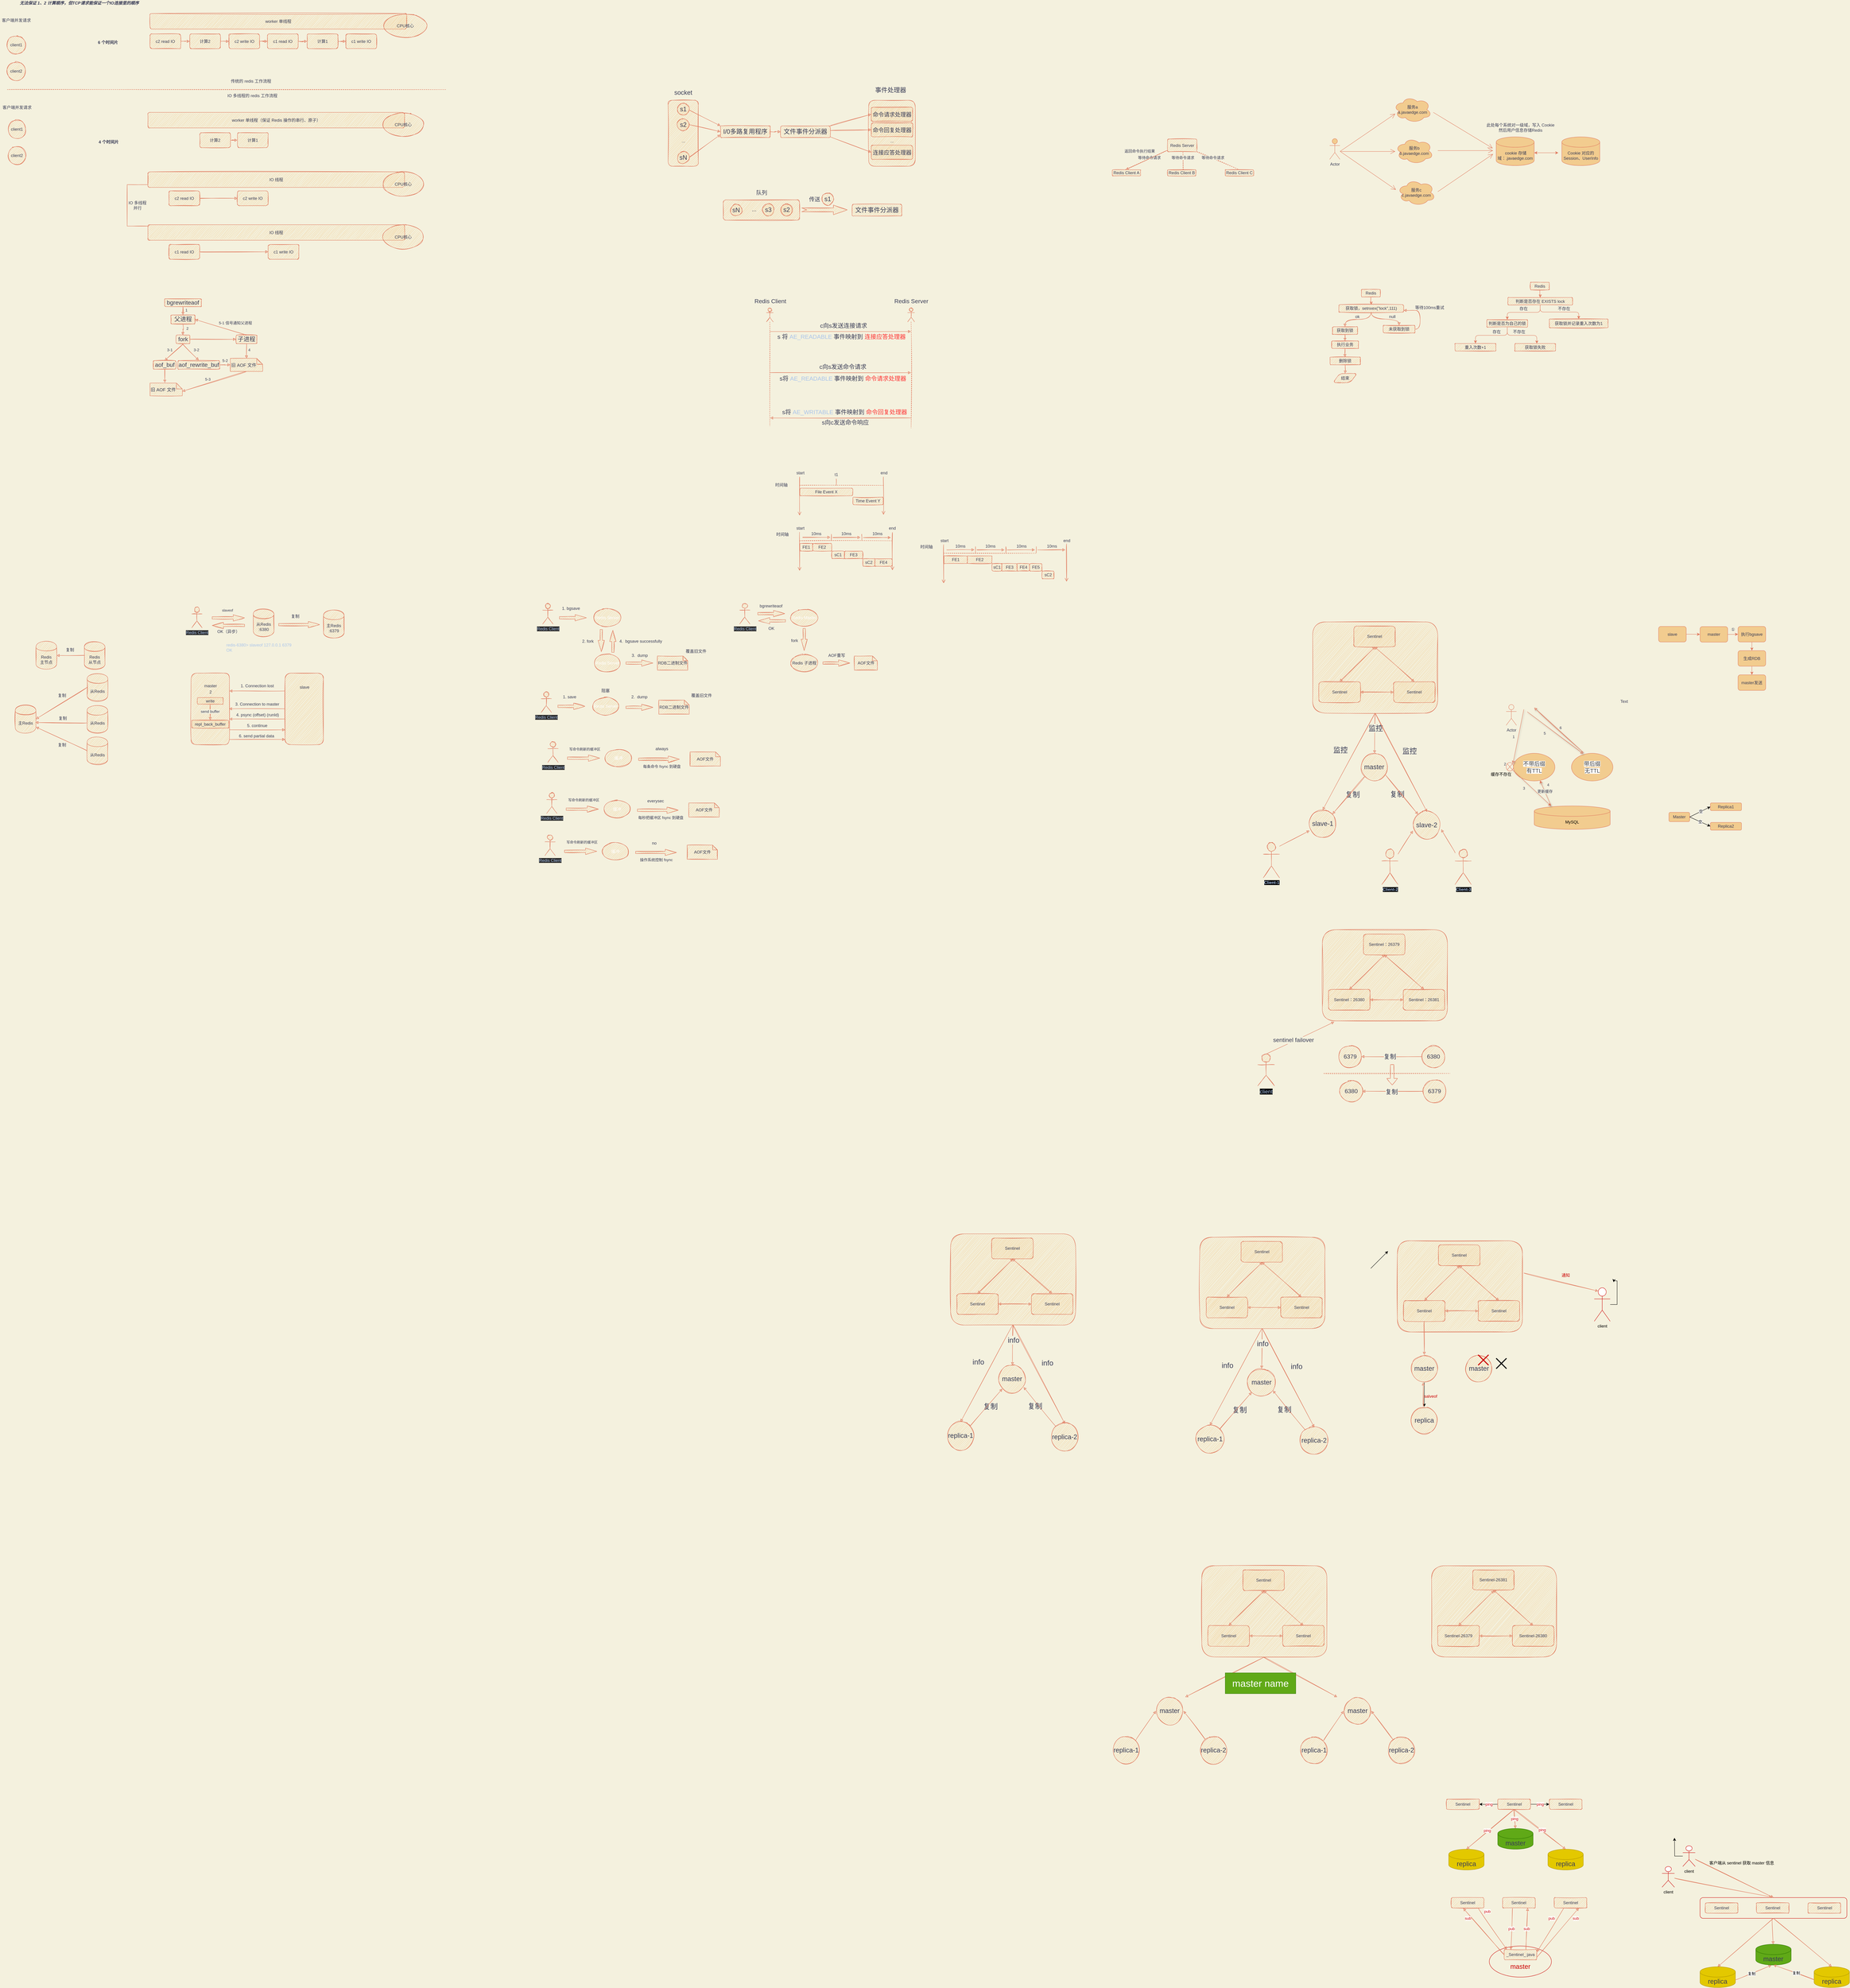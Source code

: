 <mxfile pages="4">
    <diagram id="9dOi3j1dlMAW7eY_ZneJ" name="Redis">
        <mxGraphModel dx="869" dy="350" grid="1" gridSize="10" guides="1" tooltips="1" connect="1" arrows="1" fold="1" page="1" pageScale="1" pageWidth="1600" pageHeight="900" background="#F4F1DE" math="0" shadow="0">
            <root>
                <mxCell id="5GfIY6wJ8j-UMNQF0Tqn-0"/>
                <mxCell id="5GfIY6wJ8j-UMNQF0Tqn-1" parent="5GfIY6wJ8j-UMNQF0Tqn-0"/>
                <mxCell id="5GfIY6wJ8j-UMNQF0Tqn-2" value="client1" style="ellipse;whiteSpace=wrap;html=1;aspect=fixed;rounded=1;sketch=1;fillColor=#F2CC8F;strokeColor=#E07A5F;fontColor=#393C56;" parent="5GfIY6wJ8j-UMNQF0Tqn-1" vertex="1">
                    <mxGeometry x="81" y="175" width="52" height="52" as="geometry"/>
                </mxCell>
                <mxCell id="5GfIY6wJ8j-UMNQF0Tqn-3" value="client2" style="ellipse;whiteSpace=wrap;html=1;aspect=fixed;rounded=1;sketch=1;fillColor=#F2CC8F;strokeColor=#E07A5F;fontColor=#393C56;" parent="5GfIY6wJ8j-UMNQF0Tqn-1" vertex="1">
                    <mxGeometry x="81" y="251" width="52" height="52" as="geometry"/>
                </mxCell>
                <mxCell id="5GfIY6wJ8j-UMNQF0Tqn-4" value="worker 单线程" style="whiteSpace=wrap;html=1;rounded=1;sketch=1;fillColor=#F2CC8F;strokeColor=#E07A5F;fontColor=#393C56;" parent="5GfIY6wJ8j-UMNQF0Tqn-1" vertex="1">
                    <mxGeometry x="494" y="110" width="743" height="45" as="geometry"/>
                </mxCell>
                <mxCell id="5GfIY6wJ8j-UMNQF0Tqn-6" value="CPU核心" style="ellipse;whiteSpace=wrap;html=1;rounded=1;sketch=1;fillColor=#F2CC8F;strokeColor=#E07A5F;fontColor=#393C56;" parent="5GfIY6wJ8j-UMNQF0Tqn-1" vertex="1">
                    <mxGeometry x="1173" y="110" width="120" height="71" as="geometry"/>
                </mxCell>
                <mxCell id="5GfIY6wJ8j-UMNQF0Tqn-9" value="" style="edgeStyle=orthogonalEdgeStyle;orthogonalLoop=1;jettySize=auto;html=1;curved=1;sketch=1;strokeColor=#E07A5F;fontColor=#393C56;labelBackgroundColor=#F4F1DE;" parent="5GfIY6wJ8j-UMNQF0Tqn-1" source="5GfIY6wJ8j-UMNQF0Tqn-7" target="5GfIY6wJ8j-UMNQF0Tqn-8" edge="1">
                    <mxGeometry relative="1" as="geometry"/>
                </mxCell>
                <mxCell id="5GfIY6wJ8j-UMNQF0Tqn-7" value="c2 read IO" style="whiteSpace=wrap;html=1;rounded=1;sketch=1;fillColor=#F2CC8F;strokeColor=#E07A5F;fontColor=#393C56;" parent="5GfIY6wJ8j-UMNQF0Tqn-1" vertex="1">
                    <mxGeometry x="494" y="169" width="89" height="43" as="geometry"/>
                </mxCell>
                <mxCell id="5GfIY6wJ8j-UMNQF0Tqn-11" value="" style="edgeStyle=orthogonalEdgeStyle;orthogonalLoop=1;jettySize=auto;html=1;curved=1;sketch=1;strokeColor=#E07A5F;fontColor=#393C56;labelBackgroundColor=#F4F1DE;" parent="5GfIY6wJ8j-UMNQF0Tqn-1" source="5GfIY6wJ8j-UMNQF0Tqn-8" target="5GfIY6wJ8j-UMNQF0Tqn-10" edge="1">
                    <mxGeometry relative="1" as="geometry"/>
                </mxCell>
                <mxCell id="5GfIY6wJ8j-UMNQF0Tqn-8" value="计算2" style="whiteSpace=wrap;html=1;rounded=1;sketch=1;fillColor=#F2CC8F;strokeColor=#E07A5F;fontColor=#393C56;" parent="5GfIY6wJ8j-UMNQF0Tqn-1" vertex="1">
                    <mxGeometry x="609" y="169" width="89" height="43" as="geometry"/>
                </mxCell>
                <mxCell id="5GfIY6wJ8j-UMNQF0Tqn-13" value="" style="edgeStyle=orthogonalEdgeStyle;orthogonalLoop=1;jettySize=auto;html=1;curved=1;sketch=1;strokeColor=#E07A5F;fontColor=#393C56;labelBackgroundColor=#F4F1DE;" parent="5GfIY6wJ8j-UMNQF0Tqn-1" source="5GfIY6wJ8j-UMNQF0Tqn-10" target="5GfIY6wJ8j-UMNQF0Tqn-12" edge="1">
                    <mxGeometry relative="1" as="geometry"/>
                </mxCell>
                <mxCell id="5GfIY6wJ8j-UMNQF0Tqn-10" value="c2 write IO" style="whiteSpace=wrap;html=1;rounded=1;sketch=1;fillColor=#F2CC8F;strokeColor=#E07A5F;fontColor=#393C56;" parent="5GfIY6wJ8j-UMNQF0Tqn-1" vertex="1">
                    <mxGeometry x="722.5" y="169" width="89" height="43" as="geometry"/>
                </mxCell>
                <mxCell id="5GfIY6wJ8j-UMNQF0Tqn-15" value="" style="edgeStyle=orthogonalEdgeStyle;orthogonalLoop=1;jettySize=auto;html=1;curved=1;sketch=1;strokeColor=#E07A5F;fontColor=#393C56;labelBackgroundColor=#F4F1DE;" parent="5GfIY6wJ8j-UMNQF0Tqn-1" source="5GfIY6wJ8j-UMNQF0Tqn-12" target="5GfIY6wJ8j-UMNQF0Tqn-14" edge="1">
                    <mxGeometry relative="1" as="geometry"/>
                </mxCell>
                <mxCell id="5GfIY6wJ8j-UMNQF0Tqn-12" value="c1 read IO" style="whiteSpace=wrap;html=1;rounded=1;sketch=1;fillColor=#F2CC8F;strokeColor=#E07A5F;fontColor=#393C56;" parent="5GfIY6wJ8j-UMNQF0Tqn-1" vertex="1">
                    <mxGeometry x="834" y="169" width="89" height="43" as="geometry"/>
                </mxCell>
                <mxCell id="5GfIY6wJ8j-UMNQF0Tqn-17" value="" style="edgeStyle=orthogonalEdgeStyle;orthogonalLoop=1;jettySize=auto;html=1;curved=1;sketch=1;strokeColor=#E07A5F;fontColor=#393C56;labelBackgroundColor=#F4F1DE;" parent="5GfIY6wJ8j-UMNQF0Tqn-1" source="5GfIY6wJ8j-UMNQF0Tqn-14" target="5GfIY6wJ8j-UMNQF0Tqn-16" edge="1">
                    <mxGeometry relative="1" as="geometry"/>
                </mxCell>
                <mxCell id="5GfIY6wJ8j-UMNQF0Tqn-14" value="计算1" style="whiteSpace=wrap;html=1;rounded=1;sketch=1;fillColor=#F2CC8F;strokeColor=#E07A5F;fontColor=#393C56;" parent="5GfIY6wJ8j-UMNQF0Tqn-1" vertex="1">
                    <mxGeometry x="949" y="169" width="89" height="43" as="geometry"/>
                </mxCell>
                <mxCell id="5GfIY6wJ8j-UMNQF0Tqn-16" value="c1 write IO" style="whiteSpace=wrap;html=1;rounded=1;sketch=1;fillColor=#F2CC8F;strokeColor=#E07A5F;fontColor=#393C56;" parent="5GfIY6wJ8j-UMNQF0Tqn-1" vertex="1">
                    <mxGeometry x="1061" y="169" width="89" height="43" as="geometry"/>
                </mxCell>
                <mxCell id="5GfIY6wJ8j-UMNQF0Tqn-18" value="客户端并发请求" style="text;html=1;align=center;verticalAlign=middle;resizable=0;points=[];autosize=1;rounded=1;sketch=1;fontColor=#393C56;" parent="5GfIY6wJ8j-UMNQF0Tqn-1" vertex="1">
                    <mxGeometry x="60" y="121" width="94" height="18" as="geometry"/>
                </mxCell>
                <mxCell id="5GfIY6wJ8j-UMNQF0Tqn-19" value="client1" style="ellipse;whiteSpace=wrap;html=1;aspect=fixed;rounded=1;sketch=1;fillColor=#F2CC8F;strokeColor=#E07A5F;fontColor=#393C56;" parent="5GfIY6wJ8j-UMNQF0Tqn-1" vertex="1">
                    <mxGeometry x="83" y="419" width="52" height="52" as="geometry"/>
                </mxCell>
                <mxCell id="5GfIY6wJ8j-UMNQF0Tqn-20" value="client2" style="ellipse;whiteSpace=wrap;html=1;aspect=fixed;rounded=1;sketch=1;fillColor=#F2CC8F;strokeColor=#E07A5F;fontColor=#393C56;" parent="5GfIY6wJ8j-UMNQF0Tqn-1" vertex="1">
                    <mxGeometry x="83" y="495" width="52" height="52" as="geometry"/>
                </mxCell>
                <mxCell id="5GfIY6wJ8j-UMNQF0Tqn-21" value="客户端并发请求" style="text;html=1;align=center;verticalAlign=middle;resizable=0;points=[];autosize=1;rounded=1;sketch=1;fontColor=#393C56;" parent="5GfIY6wJ8j-UMNQF0Tqn-1" vertex="1">
                    <mxGeometry x="62" y="373" width="94" height="18" as="geometry"/>
                </mxCell>
                <mxCell id="5GfIY6wJ8j-UMNQF0Tqn-22" value="worker 单线程（保证 Redis 操作的串行、原子）" style="whiteSpace=wrap;html=1;rounded=1;sketch=1;fillColor=#F2CC8F;strokeColor=#E07A5F;fontColor=#393C56;" parent="5GfIY6wJ8j-UMNQF0Tqn-1" vertex="1">
                    <mxGeometry x="488" y="396" width="743" height="45" as="geometry"/>
                </mxCell>
                <mxCell id="5GfIY6wJ8j-UMNQF0Tqn-23" value="CPU核心" style="ellipse;whiteSpace=wrap;html=1;rounded=1;sketch=1;fillColor=#F2CC8F;strokeColor=#E07A5F;fontColor=#393C56;" parent="5GfIY6wJ8j-UMNQF0Tqn-1" vertex="1">
                    <mxGeometry x="1167" y="396" width="120" height="71" as="geometry"/>
                </mxCell>
                <mxCell id="5GfIY6wJ8j-UMNQF0Tqn-92" value="" style="edgeStyle=orthogonalEdgeStyle;orthogonalLoop=1;jettySize=auto;html=1;curved=1;sketch=1;strokeColor=#E07A5F;fontColor=#393C56;labelBackgroundColor=#F4F1DE;" parent="5GfIY6wJ8j-UMNQF0Tqn-1" source="5GfIY6wJ8j-UMNQF0Tqn-27" target="5GfIY6wJ8j-UMNQF0Tqn-33" edge="1">
                    <mxGeometry relative="1" as="geometry"/>
                </mxCell>
                <mxCell id="5GfIY6wJ8j-UMNQF0Tqn-27" value="计算2" style="whiteSpace=wrap;html=1;rounded=1;sketch=1;fillColor=#F2CC8F;strokeColor=#E07A5F;fontColor=#393C56;" parent="5GfIY6wJ8j-UMNQF0Tqn-1" vertex="1">
                    <mxGeometry x="638" y="455" width="89" height="43" as="geometry"/>
                </mxCell>
                <mxCell id="5GfIY6wJ8j-UMNQF0Tqn-33" value="计算1" style="whiteSpace=wrap;html=1;rounded=1;sketch=1;fillColor=#F2CC8F;strokeColor=#E07A5F;fontColor=#393C56;" parent="5GfIY6wJ8j-UMNQF0Tqn-1" vertex="1">
                    <mxGeometry x="747" y="455" width="89" height="43" as="geometry"/>
                </mxCell>
                <mxCell id="5GfIY6wJ8j-UMNQF0Tqn-61" value="IO 线程" style="whiteSpace=wrap;html=1;rounded=1;sketch=1;fillColor=#F2CC8F;strokeColor=#E07A5F;fontColor=#393C56;" parent="5GfIY6wJ8j-UMNQF0Tqn-1" vertex="1">
                    <mxGeometry x="488" y="568" width="743" height="45" as="geometry"/>
                </mxCell>
                <mxCell id="5GfIY6wJ8j-UMNQF0Tqn-62" value="CPU核心" style="ellipse;whiteSpace=wrap;html=1;rounded=1;sketch=1;fillColor=#F2CC8F;strokeColor=#E07A5F;fontColor=#393C56;" parent="5GfIY6wJ8j-UMNQF0Tqn-1" vertex="1">
                    <mxGeometry x="1167" y="568" width="120" height="71" as="geometry"/>
                </mxCell>
                <mxCell id="5GfIY6wJ8j-UMNQF0Tqn-100" value="" style="edgeStyle=orthogonalEdgeStyle;orthogonalLoop=1;jettySize=auto;html=1;curved=1;sketch=1;strokeColor=#E07A5F;fontColor=#393C56;labelBackgroundColor=#F4F1DE;" parent="5GfIY6wJ8j-UMNQF0Tqn-1" source="5GfIY6wJ8j-UMNQF0Tqn-64" target="5GfIY6wJ8j-UMNQF0Tqn-99" edge="1">
                    <mxGeometry relative="1" as="geometry"/>
                </mxCell>
                <mxCell id="5GfIY6wJ8j-UMNQF0Tqn-64" value="c2 read IO" style="whiteSpace=wrap;html=1;rounded=1;sketch=1;fillColor=#F2CC8F;strokeColor=#E07A5F;fontColor=#393C56;" parent="5GfIY6wJ8j-UMNQF0Tqn-1" vertex="1">
                    <mxGeometry x="549" y="623" width="89" height="43" as="geometry"/>
                </mxCell>
                <mxCell id="5GfIY6wJ8j-UMNQF0Tqn-99" value="c2 write IO" style="whiteSpace=wrap;html=1;rounded=1;sketch=1;fillColor=#F2CC8F;strokeColor=#E07A5F;fontColor=#393C56;" parent="5GfIY6wJ8j-UMNQF0Tqn-1" vertex="1">
                    <mxGeometry x="747" y="623" width="89" height="43" as="geometry"/>
                </mxCell>
                <mxCell id="5GfIY6wJ8j-UMNQF0Tqn-74" value="IO 线程" style="whiteSpace=wrap;html=1;rounded=1;sketch=1;fillColor=#F2CC8F;strokeColor=#E07A5F;fontColor=#393C56;" parent="5GfIY6wJ8j-UMNQF0Tqn-1" vertex="1">
                    <mxGeometry x="488" y="721" width="743" height="45" as="geometry"/>
                </mxCell>
                <mxCell id="5GfIY6wJ8j-UMNQF0Tqn-75" value="CPU核心" style="ellipse;whiteSpace=wrap;html=1;rounded=1;sketch=1;fillColor=#F2CC8F;strokeColor=#E07A5F;fontColor=#393C56;" parent="5GfIY6wJ8j-UMNQF0Tqn-1" vertex="1">
                    <mxGeometry x="1167" y="721" width="120" height="71" as="geometry"/>
                </mxCell>
                <mxCell id="5GfIY6wJ8j-UMNQF0Tqn-98" value="" style="edgeStyle=orthogonalEdgeStyle;orthogonalLoop=1;jettySize=auto;html=1;curved=1;sketch=1;strokeColor=#E07A5F;fontColor=#393C56;labelBackgroundColor=#F4F1DE;" parent="5GfIY6wJ8j-UMNQF0Tqn-1" source="5GfIY6wJ8j-UMNQF0Tqn-83" target="5GfIY6wJ8j-UMNQF0Tqn-97" edge="1">
                    <mxGeometry relative="1" as="geometry"/>
                </mxCell>
                <mxCell id="5GfIY6wJ8j-UMNQF0Tqn-83" value="c1 read IO" style="whiteSpace=wrap;html=1;rounded=1;sketch=1;fillColor=#F2CC8F;strokeColor=#E07A5F;fontColor=#393C56;" parent="5GfIY6wJ8j-UMNQF0Tqn-1" vertex="1">
                    <mxGeometry x="549" y="778" width="89" height="43" as="geometry"/>
                </mxCell>
                <mxCell id="5GfIY6wJ8j-UMNQF0Tqn-97" value="c1 write IO" style="whiteSpace=wrap;html=1;rounded=1;sketch=1;fillColor=#F2CC8F;strokeColor=#E07A5F;fontColor=#393C56;" parent="5GfIY6wJ8j-UMNQF0Tqn-1" vertex="1">
                    <mxGeometry x="836" y="778" width="89" height="43" as="geometry"/>
                </mxCell>
                <mxCell id="5GfIY6wJ8j-UMNQF0Tqn-91" value="IO 多线程并行" style="shape=partialRectangle;whiteSpace=wrap;html=1;bottom=1;right=1;left=1;top=0;fillColor=none;routingCenterX=-0.5;direction=south;rounded=1;sketch=1;strokeColor=#E07A5F;fontColor=#393C56;" parent="5GfIY6wJ8j-UMNQF0Tqn-1" vertex="1">
                    <mxGeometry x="428" y="605" width="60" height="120" as="geometry"/>
                </mxCell>
                <mxCell id="5GfIY6wJ8j-UMNQF0Tqn-101" value="&lt;b&gt;6 个时间片&lt;/b&gt;" style="text;html=1;align=center;verticalAlign=middle;resizable=0;points=[];autosize=1;rounded=1;sketch=1;fontColor=#393C56;" parent="5GfIY6wJ8j-UMNQF0Tqn-1" vertex="1">
                    <mxGeometry x="338" y="185" width="68" height="18" as="geometry"/>
                </mxCell>
                <mxCell id="5GfIY6wJ8j-UMNQF0Tqn-103" value="&lt;b&gt;4 个时间片&lt;/b&gt;" style="text;html=1;align=center;verticalAlign=middle;resizable=0;points=[];autosize=1;rounded=1;sketch=1;fontColor=#393C56;" parent="5GfIY6wJ8j-UMNQF0Tqn-1" vertex="1">
                    <mxGeometry x="340" y="473" width="68" height="18" as="geometry"/>
                </mxCell>
                <mxCell id="5GfIY6wJ8j-UMNQF0Tqn-104" value="无法保证 1、2 计算顺序，但TCP请求能保证一个IO连接里的顺序" style="text;html=1;align=center;verticalAlign=middle;resizable=0;points=[];autosize=1;fontStyle=3;rounded=1;sketch=1;fontColor=#393C56;" parent="5GfIY6wJ8j-UMNQF0Tqn-1" vertex="1">
                    <mxGeometry x="112" y="71" width="354" height="18" as="geometry"/>
                </mxCell>
                <mxCell id="5GfIY6wJ8j-UMNQF0Tqn-105" value="" style="endArrow=none;dashed=1;html=1;curved=1;sketch=1;strokeColor=#E07A5F;fontColor=#393C56;labelBackgroundColor=#F4F1DE;" parent="5GfIY6wJ8j-UMNQF0Tqn-1" edge="1">
                    <mxGeometry width="50" height="50" relative="1" as="geometry">
                        <mxPoint x="81" y="330" as="sourcePoint"/>
                        <mxPoint x="1352" y="330" as="targetPoint"/>
                    </mxGeometry>
                </mxCell>
                <mxCell id="5GfIY6wJ8j-UMNQF0Tqn-106" value="传统的 redis 工作流程" style="text;html=1;align=center;verticalAlign=middle;resizable=0;points=[];autosize=1;rounded=1;sketch=1;fontColor=#393C56;" parent="5GfIY6wJ8j-UMNQF0Tqn-1" vertex="1">
                    <mxGeometry x="722.5" y="297" width="127" height="18" as="geometry"/>
                </mxCell>
                <mxCell id="5GfIY6wJ8j-UMNQF0Tqn-107" value="IO 多线程的 redis 工作流程" style="text;html=1;align=center;verticalAlign=middle;resizable=0;points=[];autosize=1;rounded=1;sketch=1;fontColor=#393C56;" parent="5GfIY6wJ8j-UMNQF0Tqn-1" vertex="1">
                    <mxGeometry x="712.5" y="339" width="154" height="18" as="geometry"/>
                </mxCell>
                <mxCell id="20GCJt_ftviHmJzq0dEa-0" value="&lt;br&gt;&lt;br&gt;&lt;br&gt;..." style="whiteSpace=wrap;html=1;rounded=1;sketch=1;fillColor=#F2CC8F;strokeColor=#E07A5F;fontColor=#393C56;" parent="5GfIY6wJ8j-UMNQF0Tqn-1" vertex="1">
                    <mxGeometry x="1993.5" y="361" width="87.5" height="191" as="geometry"/>
                </mxCell>
                <mxCell id="20GCJt_ftviHmJzq0dEa-1" value="socket" style="text;html=1;align=center;verticalAlign=middle;resizable=0;points=[];autosize=1;fontSize=18;rounded=1;sketch=1;fontColor=#393C56;" parent="5GfIY6wJ8j-UMNQF0Tqn-1" vertex="1">
                    <mxGeometry x="2006.25" y="326" width="62" height="26" as="geometry"/>
                </mxCell>
                <mxCell id="20GCJt_ftviHmJzq0dEa-2" value="s1" style="ellipse;whiteSpace=wrap;html=1;aspect=fixed;fontSize=18;rounded=1;sketch=1;fillColor=#F2CC8F;strokeColor=#E07A5F;fontColor=#393C56;" parent="5GfIY6wJ8j-UMNQF0Tqn-1" vertex="1">
                    <mxGeometry x="2019.75" y="369" width="35" height="35" as="geometry"/>
                </mxCell>
                <mxCell id="20GCJt_ftviHmJzq0dEa-3" value="s2" style="ellipse;whiteSpace=wrap;html=1;aspect=fixed;fontSize=18;rounded=1;sketch=1;fillColor=#F2CC8F;strokeColor=#E07A5F;fontColor=#393C56;" parent="5GfIY6wJ8j-UMNQF0Tqn-1" vertex="1">
                    <mxGeometry x="2019.75" y="414" width="35" height="35" as="geometry"/>
                </mxCell>
                <mxCell id="20GCJt_ftviHmJzq0dEa-4" value="sN" style="ellipse;whiteSpace=wrap;html=1;aspect=fixed;fontSize=18;rounded=1;sketch=1;fillColor=#F2CC8F;strokeColor=#E07A5F;fontColor=#393C56;" parent="5GfIY6wJ8j-UMNQF0Tqn-1" vertex="1">
                    <mxGeometry x="2019.75" y="509" width="35" height="35" as="geometry"/>
                </mxCell>
                <mxCell id="20GCJt_ftviHmJzq0dEa-7" value="" style="edgeStyle=orthogonalEdgeStyle;orthogonalLoop=1;jettySize=auto;html=1;fontSize=18;curved=1;sketch=1;strokeColor=#E07A5F;fontColor=#393C56;labelBackgroundColor=#F4F1DE;" parent="5GfIY6wJ8j-UMNQF0Tqn-1" source="20GCJt_ftviHmJzq0dEa-5" target="20GCJt_ftviHmJzq0dEa-6" edge="1">
                    <mxGeometry relative="1" as="geometry"/>
                </mxCell>
                <mxCell id="20GCJt_ftviHmJzq0dEa-5" value="I/0多路复用程序" style="whiteSpace=wrap;html=1;fontSize=18;rounded=1;sketch=1;fillColor=#F2CC8F;strokeColor=#E07A5F;fontColor=#393C56;" parent="5GfIY6wJ8j-UMNQF0Tqn-1" vertex="1">
                    <mxGeometry x="2145" y="435" width="144" height="34" as="geometry"/>
                </mxCell>
                <mxCell id="20GCJt_ftviHmJzq0dEa-6" value="文件事件分派器" style="whiteSpace=wrap;html=1;fontSize=18;rounded=1;sketch=1;fillColor=#F2CC8F;strokeColor=#E07A5F;fontColor=#393C56;" parent="5GfIY6wJ8j-UMNQF0Tqn-1" vertex="1">
                    <mxGeometry x="2319" y="435" width="144" height="34" as="geometry"/>
                </mxCell>
                <mxCell id="20GCJt_ftviHmJzq0dEa-8" value="" style="endArrow=classic;html=1;fontSize=18;entryX=0;entryY=0;entryDx=0;entryDy=0;curved=1;sketch=1;strokeColor=#E07A5F;fontColor=#393C56;labelBackgroundColor=#F4F1DE;" parent="5GfIY6wJ8j-UMNQF0Tqn-1" target="20GCJt_ftviHmJzq0dEa-5" edge="1">
                    <mxGeometry width="50" height="50" relative="1" as="geometry">
                        <mxPoint x="2054.75" y="389" as="sourcePoint"/>
                        <mxPoint x="2104.75" y="339" as="targetPoint"/>
                    </mxGeometry>
                </mxCell>
                <mxCell id="20GCJt_ftviHmJzq0dEa-9" value="" style="endArrow=classic;html=1;fontSize=18;entryX=0;entryY=0.5;entryDx=0;entryDy=0;curved=1;sketch=1;strokeColor=#E07A5F;fontColor=#393C56;labelBackgroundColor=#F4F1DE;" parent="5GfIY6wJ8j-UMNQF0Tqn-1" target="20GCJt_ftviHmJzq0dEa-5" edge="1">
                    <mxGeometry width="50" height="50" relative="1" as="geometry">
                        <mxPoint x="2054.75" y="431" as="sourcePoint"/>
                        <mxPoint x="2145" y="477" as="targetPoint"/>
                    </mxGeometry>
                </mxCell>
                <mxCell id="20GCJt_ftviHmJzq0dEa-10" value="" style="endArrow=classic;html=1;fontSize=18;entryX=0;entryY=0.75;entryDx=0;entryDy=0;curved=1;sketch=1;strokeColor=#E07A5F;fontColor=#393C56;labelBackgroundColor=#F4F1DE;" parent="5GfIY6wJ8j-UMNQF0Tqn-1" target="20GCJt_ftviHmJzq0dEa-5" edge="1">
                    <mxGeometry width="50" height="50" relative="1" as="geometry">
                        <mxPoint x="2054.75" y="526" as="sourcePoint"/>
                        <mxPoint x="2145" y="547" as="targetPoint"/>
                    </mxGeometry>
                </mxCell>
                <mxCell id="20GCJt_ftviHmJzq0dEa-11" value="&lt;br&gt;&lt;br&gt;&lt;br&gt;..." style="whiteSpace=wrap;html=1;rounded=1;sketch=1;fillColor=#F2CC8F;strokeColor=#E07A5F;fontColor=#393C56;" parent="5GfIY6wJ8j-UMNQF0Tqn-1" vertex="1">
                    <mxGeometry x="2574" y="361" width="135" height="191" as="geometry"/>
                </mxCell>
                <mxCell id="20GCJt_ftviHmJzq0dEa-13" value="事件处理器" style="text;html=1;align=center;verticalAlign=middle;resizable=0;points=[];autosize=1;fontSize=18;rounded=1;sketch=1;fontColor=#393C56;" parent="5GfIY6wJ8j-UMNQF0Tqn-1" vertex="1">
                    <mxGeometry x="2586.75" y="319" width="100" height="26" as="geometry"/>
                </mxCell>
                <mxCell id="20GCJt_ftviHmJzq0dEa-14" value="命令请求处理器" style="whiteSpace=wrap;html=1;fontSize=16;rounded=1;sketch=1;fillColor=#F2CC8F;strokeColor=#E07A5F;fontColor=#393C56;" parent="5GfIY6wJ8j-UMNQF0Tqn-1" vertex="1">
                    <mxGeometry x="2581.5" y="381" width="120" height="41" as="geometry"/>
                </mxCell>
                <mxCell id="20GCJt_ftviHmJzq0dEa-15" value="命令回复处理器" style="whiteSpace=wrap;html=1;fontSize=16;rounded=1;sketch=1;fillColor=#F2CC8F;strokeColor=#E07A5F;fontColor=#393C56;" parent="5GfIY6wJ8j-UMNQF0Tqn-1" vertex="1">
                    <mxGeometry x="2581.5" y="426" width="120" height="41" as="geometry"/>
                </mxCell>
                <mxCell id="20GCJt_ftviHmJzq0dEa-16" value="连接应答处理器" style="whiteSpace=wrap;html=1;fontSize=16;rounded=1;sketch=1;fillColor=#F2CC8F;strokeColor=#E07A5F;fontColor=#393C56;" parent="5GfIY6wJ8j-UMNQF0Tqn-1" vertex="1">
                    <mxGeometry x="2581.5" y="491" width="120" height="41" as="geometry"/>
                </mxCell>
                <mxCell id="20GCJt_ftviHmJzq0dEa-17" value="" style="endArrow=classic;html=1;fontSize=18;entryX=0;entryY=0.5;entryDx=0;entryDy=0;curved=1;sketch=1;strokeColor=#E07A5F;fontColor=#393C56;labelBackgroundColor=#F4F1DE;" parent="5GfIY6wJ8j-UMNQF0Tqn-1" target="20GCJt_ftviHmJzq0dEa-14" edge="1">
                    <mxGeometry width="50" height="50" relative="1" as="geometry">
                        <mxPoint x="2463" y="435" as="sourcePoint"/>
                        <mxPoint x="2553.25" y="481" as="targetPoint"/>
                    </mxGeometry>
                </mxCell>
                <mxCell id="20GCJt_ftviHmJzq0dEa-18" value="" style="endArrow=classic;html=1;fontSize=18;entryX=0;entryY=0.5;entryDx=0;entryDy=0;curved=1;sketch=1;strokeColor=#E07A5F;fontColor=#393C56;labelBackgroundColor=#F4F1DE;" parent="5GfIY6wJ8j-UMNQF0Tqn-1" target="20GCJt_ftviHmJzq0dEa-15" edge="1">
                    <mxGeometry width="50" height="50" relative="1" as="geometry">
                        <mxPoint x="2463" y="449" as="sourcePoint"/>
                        <mxPoint x="2581.5" y="415.5" as="targetPoint"/>
                    </mxGeometry>
                </mxCell>
                <mxCell id="20GCJt_ftviHmJzq0dEa-19" value="" style="endArrow=classic;html=1;fontSize=18;entryX=0;entryY=0.5;entryDx=0;entryDy=0;curved=1;sketch=1;strokeColor=#E07A5F;fontColor=#393C56;labelBackgroundColor=#F4F1DE;" parent="5GfIY6wJ8j-UMNQF0Tqn-1" target="20GCJt_ftviHmJzq0dEa-16" edge="1">
                    <mxGeometry width="50" height="50" relative="1" as="geometry">
                        <mxPoint x="2463" y="467" as="sourcePoint"/>
                        <mxPoint x="2581.5" y="464.5" as="targetPoint"/>
                    </mxGeometry>
                </mxCell>
                <mxCell id="20GCJt_ftviHmJzq0dEa-20" value="" style="whiteSpace=wrap;html=1;fontSize=16;rounded=1;sketch=1;fillColor=#F2CC8F;strokeColor=#E07A5F;fontColor=#393C56;" parent="5GfIY6wJ8j-UMNQF0Tqn-1" vertex="1">
                    <mxGeometry x="2153" y="649" width="221" height="59" as="geometry"/>
                </mxCell>
                <mxCell id="20GCJt_ftviHmJzq0dEa-21" value="队列" style="text;html=1;align=center;verticalAlign=middle;resizable=0;points=[];autosize=1;fontSize=16;rounded=1;sketch=1;fontColor=#393C56;" parent="5GfIY6wJ8j-UMNQF0Tqn-1" vertex="1">
                    <mxGeometry x="2242.5" y="616" width="42" height="23" as="geometry"/>
                </mxCell>
                <mxCell id="20GCJt_ftviHmJzq0dEa-22" value="s2" style="ellipse;whiteSpace=wrap;html=1;aspect=fixed;fontSize=18;rounded=1;sketch=1;fillColor=#F2CC8F;strokeColor=#E07A5F;fontColor=#393C56;" parent="5GfIY6wJ8j-UMNQF0Tqn-1" vertex="1">
                    <mxGeometry x="2319" y="660.5" width="35" height="35" as="geometry"/>
                </mxCell>
                <mxCell id="20GCJt_ftviHmJzq0dEa-25" value="文件事件分派器" style="whiteSpace=wrap;html=1;fontSize=18;rounded=1;sketch=1;fillColor=#F2CC8F;strokeColor=#E07A5F;fontColor=#393C56;" parent="5GfIY6wJ8j-UMNQF0Tqn-1" vertex="1">
                    <mxGeometry x="2526" y="661.5" width="144" height="34" as="geometry"/>
                </mxCell>
                <mxCell id="20GCJt_ftviHmJzq0dEa-26" value="" style="html=1;shadow=0;dashed=0;align=center;verticalAlign=middle;shape=mxgraph.arrows2.arrow;dy=0.6;dx=40;notch=15;fontSize=16;rounded=1;sketch=1;fillColor=#F2CC8F;strokeColor=#E07A5F;fontColor=#393C56;" parent="5GfIY6wJ8j-UMNQF0Tqn-1" vertex="1">
                    <mxGeometry x="2380" y="664" width="132" height="28" as="geometry"/>
                </mxCell>
                <mxCell id="20GCJt_ftviHmJzq0dEa-27" value="传送" style="text;html=1;align=center;verticalAlign=middle;resizable=0;points=[];autosize=1;fontSize=16;rounded=1;sketch=1;fontColor=#393C56;" parent="5GfIY6wJ8j-UMNQF0Tqn-1" vertex="1">
                    <mxGeometry x="2396" y="635" width="42" height="23" as="geometry"/>
                </mxCell>
                <mxCell id="20GCJt_ftviHmJzq0dEa-28" value="s1" style="ellipse;whiteSpace=wrap;html=1;aspect=fixed;fontSize=18;rounded=1;sketch=1;fillColor=#F2CC8F;strokeColor=#E07A5F;fontColor=#393C56;" parent="5GfIY6wJ8j-UMNQF0Tqn-1" vertex="1">
                    <mxGeometry x="2438" y="629" width="35" height="35" as="geometry"/>
                </mxCell>
                <mxCell id="20GCJt_ftviHmJzq0dEa-31" value="s3" style="ellipse;whiteSpace=wrap;html=1;aspect=fixed;fontSize=18;rounded=1;sketch=1;fillColor=#F2CC8F;strokeColor=#E07A5F;fontColor=#393C56;" parent="5GfIY6wJ8j-UMNQF0Tqn-1" vertex="1">
                    <mxGeometry x="2266" y="660.5" width="35" height="35" as="geometry"/>
                </mxCell>
                <mxCell id="20GCJt_ftviHmJzq0dEa-32" value="..." style="text;html=1;align=center;verticalAlign=middle;resizable=0;points=[];autosize=1;fontSize=16;rounded=1;sketch=1;fontColor=#393C56;" parent="5GfIY6wJ8j-UMNQF0Tqn-1" vertex="1">
                    <mxGeometry x="2230" y="664" width="23" height="23" as="geometry"/>
                </mxCell>
                <mxCell id="20GCJt_ftviHmJzq0dEa-33" value="sN" style="ellipse;whiteSpace=wrap;html=1;aspect=fixed;fontSize=18;rounded=1;sketch=1;fillColor=#F2CC8F;strokeColor=#E07A5F;fontColor=#393C56;" parent="5GfIY6wJ8j-UMNQF0Tqn-1" vertex="1">
                    <mxGeometry x="2173" y="661" width="35" height="35" as="geometry"/>
                </mxCell>
                <mxCell id="1H8fmVod1uAOQdD5P4jq-1" value="" style="shape=umlLifeline;participant=umlActor;perimeter=lifelinePerimeter;whiteSpace=wrap;html=1;container=1;collapsible=0;recursiveResize=0;verticalAlign=top;spacingTop=36;outlineConnect=0;rounded=1;sketch=1;fillColor=#F2CC8F;strokeColor=#E07A5F;fontColor=#393C56;" parent="5GfIY6wJ8j-UMNQF0Tqn-1" vertex="1">
                    <mxGeometry x="2278" y="962" width="20" height="341" as="geometry"/>
                </mxCell>
                <mxCell id="1H8fmVod1uAOQdD5P4jq-2" value="Redis Client" style="text;html=1;align=center;verticalAlign=middle;resizable=0;points=[];autosize=1;fontSize=17;rounded=1;sketch=1;fontColor=#393C56;" parent="5GfIY6wJ8j-UMNQF0Tqn-1" vertex="1">
                    <mxGeometry x="2238" y="931" width="102" height="23" as="geometry"/>
                </mxCell>
                <mxCell id="1H8fmVod1uAOQdD5P4jq-5" value="" style="shape=umlLifeline;participant=umlActor;perimeter=lifelinePerimeter;whiteSpace=wrap;html=1;container=1;collapsible=0;recursiveResize=0;verticalAlign=top;spacingTop=36;outlineConnect=0;rounded=1;sketch=1;fillColor=#F2CC8F;strokeColor=#E07A5F;fontColor=#393C56;" parent="5GfIY6wJ8j-UMNQF0Tqn-1" vertex="1">
                    <mxGeometry x="2686.75" y="962" width="20" height="347" as="geometry"/>
                </mxCell>
                <mxCell id="1H8fmVod1uAOQdD5P4jq-6" value="Redis Server" style="text;html=1;align=center;verticalAlign=middle;resizable=0;points=[];autosize=1;fontSize=17;rounded=1;sketch=1;fontColor=#393C56;" parent="5GfIY6wJ8j-UMNQF0Tqn-1" vertex="1">
                    <mxGeometry x="2642.75" y="931" width="108" height="23" as="geometry"/>
                </mxCell>
                <mxCell id="1H8fmVod1uAOQdD5P4jq-9" value="" style="endArrow=classic;html=1;fontSize=17;curved=1;sketch=1;strokeColor=#E07A5F;fontColor=#393C56;labelBackgroundColor=#F4F1DE;" parent="5GfIY6wJ8j-UMNQF0Tqn-1" edge="1">
                    <mxGeometry width="50" height="50" relative="1" as="geometry">
                        <mxPoint x="2289" y="1030" as="sourcePoint"/>
                        <mxPoint x="2696.25" y="1030" as="targetPoint"/>
                    </mxGeometry>
                </mxCell>
                <mxCell id="1H8fmVod1uAOQdD5P4jq-10" value="c向s发送连接请求" style="text;html=1;align=center;verticalAlign=middle;resizable=0;points=[];autosize=1;fontSize=17;rounded=1;sketch=1;fontColor=#393C56;" parent="5GfIY6wJ8j-UMNQF0Tqn-1" vertex="1">
                    <mxGeometry x="2428" y="1002" width="146" height="23" as="geometry"/>
                </mxCell>
                <mxCell id="1H8fmVod1uAOQdD5P4jq-11" value="s 将 &lt;font color=&quot;#a9c4eb&quot;&gt;AE_READABLE&lt;/font&gt; 事件映射到 &lt;font color=&quot;#ff3333&quot;&gt;连接应答处理器&lt;/font&gt;" style="text;html=1;align=center;verticalAlign=middle;resizable=0;points=[];autosize=1;fontSize=17;rounded=1;sketch=1;fontColor=#393C56;" parent="5GfIY6wJ8j-UMNQF0Tqn-1" vertex="1">
                    <mxGeometry x="2304.75" y="1034" width="381" height="23" as="geometry"/>
                </mxCell>
                <mxCell id="1H8fmVod1uAOQdD5P4jq-12" value="" style="endArrow=classic;html=1;fontSize=17;curved=1;sketch=1;strokeColor=#E07A5F;fontColor=#393C56;labelBackgroundColor=#F4F1DE;" parent="5GfIY6wJ8j-UMNQF0Tqn-1" target="1H8fmVod1uAOQdD5P4jq-5" edge="1">
                    <mxGeometry width="50" height="50" relative="1" as="geometry">
                        <mxPoint x="2289.0" y="1149" as="sourcePoint"/>
                        <mxPoint x="2610.5" y="1149" as="targetPoint"/>
                    </mxGeometry>
                </mxCell>
                <mxCell id="1H8fmVod1uAOQdD5P4jq-13" value="c向s发送命令请求" style="text;html=1;align=center;verticalAlign=middle;resizable=0;points=[];autosize=1;fontSize=17;rounded=1;sketch=1;fontColor=#393C56;" parent="5GfIY6wJ8j-UMNQF0Tqn-1" vertex="1">
                    <mxGeometry x="2426" y="1121" width="146" height="23" as="geometry"/>
                </mxCell>
                <mxCell id="1H8fmVod1uAOQdD5P4jq-14" value="s将 &lt;font color=&quot;#a9c4eb&quot;&gt;AE_READABLE&lt;/font&gt; 事件映射到 &lt;font color=&quot;#ff3333&quot;&gt;命令请求处理器&lt;/font&gt;" style="text;html=1;align=center;verticalAlign=middle;resizable=0;points=[];autosize=1;fontSize=17;rounded=1;sketch=1;fontColor=#393C56;" parent="5GfIY6wJ8j-UMNQF0Tqn-1" vertex="1">
                    <mxGeometry x="2310.5" y="1155" width="377" height="23" as="geometry"/>
                </mxCell>
                <mxCell id="1H8fmVod1uAOQdD5P4jq-15" value="" style="endArrow=classic;html=1;fontSize=17;curved=1;sketch=1;strokeColor=#E07A5F;fontColor=#393C56;labelBackgroundColor=#F4F1DE;" parent="5GfIY6wJ8j-UMNQF0Tqn-1" edge="1">
                    <mxGeometry width="50" height="50" relative="1" as="geometry">
                        <mxPoint x="2696.25" y="1280" as="sourcePoint"/>
                        <mxPoint x="2289.0" y="1280" as="targetPoint"/>
                    </mxGeometry>
                </mxCell>
                <mxCell id="1H8fmVod1uAOQdD5P4jq-16" value="s向c发送命令响应" style="text;html=1;align=center;verticalAlign=middle;resizable=0;points=[];autosize=1;fontSize=17;rounded=1;sketch=1;fontColor=#393C56;" parent="5GfIY6wJ8j-UMNQF0Tqn-1" vertex="1">
                    <mxGeometry x="2433" y="1282" width="146" height="23" as="geometry"/>
                </mxCell>
                <mxCell id="1H8fmVod1uAOQdD5P4jq-18" value="s将 &lt;font color=&quot;#a9c4eb&quot;&gt;AE_WRITABLE&lt;/font&gt; 事件映射到 &lt;font color=&quot;#ff3333&quot;&gt;命令回复处理器&lt;/font&gt;" style="text;html=1;align=center;verticalAlign=middle;resizable=0;points=[];autosize=1;fontSize=17;rounded=1;sketch=1;fontColor=#393C56;" parent="5GfIY6wJ8j-UMNQF0Tqn-1" vertex="1">
                    <mxGeometry x="2318" y="1252" width="371" height="23" as="geometry"/>
                </mxCell>
                <mxCell id="dhmE1e_itSu7pFT04USm-0" value="Redis Server" style="whiteSpace=wrap;html=1;rounded=1;sketch=1;fillColor=#F2CC8F;strokeColor=#E07A5F;fontColor=#393C56;" parent="5GfIY6wJ8j-UMNQF0Tqn-1" vertex="1">
                    <mxGeometry x="3439" y="473" width="85" height="37" as="geometry"/>
                </mxCell>
                <mxCell id="dhmE1e_itSu7pFT04USm-2" value="&lt;span&gt;Redis Client A&lt;/span&gt;" style="whiteSpace=wrap;html=1;rounded=1;sketch=1;fillColor=#F2CC8F;strokeColor=#E07A5F;fontColor=#393C56;" parent="5GfIY6wJ8j-UMNQF0Tqn-1" vertex="1">
                    <mxGeometry x="3279" y="562" width="82" height="18" as="geometry"/>
                </mxCell>
                <mxCell id="dhmE1e_itSu7pFT04USm-3" value="&lt;span&gt;Redis Client B&lt;/span&gt;" style="whiteSpace=wrap;html=1;rounded=1;sketch=1;fillColor=#F2CC8F;strokeColor=#E07A5F;fontColor=#393C56;" parent="5GfIY6wJ8j-UMNQF0Tqn-1" vertex="1">
                    <mxGeometry x="3439" y="562" width="82" height="18" as="geometry"/>
                </mxCell>
                <mxCell id="dhmE1e_itSu7pFT04USm-5" value="&lt;span&gt;Redis Client C&lt;/span&gt;" style="whiteSpace=wrap;html=1;rounded=1;sketch=1;fillColor=#F2CC8F;strokeColor=#E07A5F;fontColor=#393C56;" parent="5GfIY6wJ8j-UMNQF0Tqn-1" vertex="1">
                    <mxGeometry x="3606" y="562" width="82" height="18" as="geometry"/>
                </mxCell>
                <mxCell id="dhmE1e_itSu7pFT04USm-7" value="" style="endArrow=none;dashed=1;html=1;entryX=-0.006;entryY=0.892;entryDx=0;entryDy=0;entryPerimeter=0;curved=1;sketch=1;strokeColor=#E07A5F;fontColor=#393C56;labelBackgroundColor=#F4F1DE;" parent="5GfIY6wJ8j-UMNQF0Tqn-1" target="dhmE1e_itSu7pFT04USm-0" edge="1">
                    <mxGeometry width="50" height="50" relative="1" as="geometry">
                        <mxPoint x="3316" y="562" as="sourcePoint"/>
                        <mxPoint x="3366" y="512" as="targetPoint"/>
                    </mxGeometry>
                </mxCell>
                <mxCell id="dhmE1e_itSu7pFT04USm-8" value="" style="endArrow=none;dashed=1;html=1;entryX=-0.006;entryY=0.892;entryDx=0;entryDy=0;entryPerimeter=0;exitX=0.554;exitY=0.001;exitDx=0;exitDy=0;exitPerimeter=0;curved=1;sketch=1;strokeColor=#E07A5F;fontColor=#393C56;labelBackgroundColor=#F4F1DE;" parent="5GfIY6wJ8j-UMNQF0Tqn-1" source="dhmE1e_itSu7pFT04USm-3" edge="1">
                    <mxGeometry width="50" height="50" relative="1" as="geometry">
                        <mxPoint x="3361" y="566" as="sourcePoint"/>
                        <mxPoint x="3483.49" y="510.004" as="targetPoint"/>
                    </mxGeometry>
                </mxCell>
                <mxCell id="dhmE1e_itSu7pFT04USm-9" value="" style="endArrow=none;dashed=1;html=1;entryX=0.5;entryY=0;entryDx=0;entryDy=0;exitX=1;exitY=1;exitDx=0;exitDy=0;curved=1;sketch=1;strokeColor=#E07A5F;fontColor=#393C56;labelBackgroundColor=#F4F1DE;" parent="5GfIY6wJ8j-UMNQF0Tqn-1" source="dhmE1e_itSu7pFT04USm-0" target="dhmE1e_itSu7pFT04USm-5" edge="1">
                    <mxGeometry width="50" height="50" relative="1" as="geometry">
                        <mxPoint x="3533" y="549" as="sourcePoint"/>
                        <mxPoint x="3655.49" y="493.004" as="targetPoint"/>
                    </mxGeometry>
                </mxCell>
                <mxCell id="dhmE1e_itSu7pFT04USm-10" value="等待命令请求" style="edgeLabel;html=1;align=center;verticalAlign=middle;resizable=0;points=[];rounded=1;sketch=1;fontColor=#393C56;labelBackgroundColor=#F4F1DE;" parent="dhmE1e_itSu7pFT04USm-9" vertex="1" connectable="0">
                    <mxGeometry x="-0.271" y="2" relative="1" as="geometry">
                        <mxPoint as="offset"/>
                    </mxGeometry>
                </mxCell>
                <mxCell id="dhmE1e_itSu7pFT04USm-11" value="等待命令请求" style="edgeLabel;html=1;align=center;verticalAlign=middle;resizable=0;points=[];rounded=1;sketch=1;fontColor=#393C56;labelBackgroundColor=#F4F1DE;" parent="dhmE1e_itSu7pFT04USm-9" vertex="1" connectable="0">
                    <mxGeometry x="-0.271" y="2" relative="1" as="geometry">
                        <mxPoint x="-86.52" y="-0.07" as="offset"/>
                    </mxGeometry>
                </mxCell>
                <mxCell id="dhmE1e_itSu7pFT04USm-12" value="等待命令请求" style="edgeLabel;html=1;align=center;verticalAlign=middle;resizable=0;points=[];rounded=1;sketch=1;fontColor=#393C56;labelBackgroundColor=#F4F1DE;" parent="dhmE1e_itSu7pFT04USm-9" vertex="1" connectable="0">
                    <mxGeometry x="-0.271" y="2" relative="1" as="geometry">
                        <mxPoint x="-183.52" y="-0.07" as="offset"/>
                    </mxGeometry>
                </mxCell>
                <mxCell id="dhmE1e_itSu7pFT04USm-14" value="返回命令执行结果" style="edgeLabel;html=1;align=center;verticalAlign=middle;resizable=0;points=[];rounded=1;sketch=1;fontColor=#393C56;labelBackgroundColor=#F4F1DE;" parent="dhmE1e_itSu7pFT04USm-9" vertex="1" connectable="0">
                    <mxGeometry x="-0.271" y="2" relative="1" as="geometry">
                        <mxPoint x="-211.52" y="-19.07" as="offset"/>
                    </mxGeometry>
                </mxCell>
                <mxCell id="dhmE1e_itSu7pFT04USm-13" value="" style="endArrow=classic;html=1;curved=1;sketch=1;strokeColor=#E07A5F;fontColor=#393C56;labelBackgroundColor=#F4F1DE;" parent="5GfIY6wJ8j-UMNQF0Tqn-1" edge="1">
                    <mxGeometry width="50" height="50" relative="1" as="geometry">
                        <mxPoint x="3439" y="506" as="sourcePoint"/>
                        <mxPoint x="3318" y="562" as="targetPoint"/>
                    </mxGeometry>
                </mxCell>
                <mxCell id="F8GMp22I0Av0FmL0bdyk-2" value="时间轴" style="text;html=1;align=center;verticalAlign=middle;resizable=0;points=[];autosize=1;rounded=1;sketch=1;fontColor=#393C56;" parent="5GfIY6wJ8j-UMNQF0Tqn-1" vertex="1">
                    <mxGeometry x="2297.75" y="1465" width="46" height="18" as="geometry"/>
                </mxCell>
                <mxCell id="F8GMp22I0Av0FmL0bdyk-4" value="" style="line;strokeWidth=1;fillColor=none;align=left;verticalAlign=middle;spacingTop=-1;spacingLeft=3;spacingRight=3;rotatable=0;labelPosition=right;points=[];portConstraint=eastwest;direction=south;rounded=1;sketch=1;strokeColor=#E07A5F;fontColor=#393C56;labelBackgroundColor=#F4F1DE;" parent="5GfIY6wJ8j-UMNQF0Tqn-1" vertex="1">
                    <mxGeometry x="2476" y="1456" width="8" height="19" as="geometry"/>
                </mxCell>
                <mxCell id="F8GMp22I0Av0FmL0bdyk-5" value="t1" style="text;html=1;align=center;verticalAlign=middle;resizable=0;points=[];autosize=1;rounded=1;sketch=1;fontColor=#393C56;" parent="5GfIY6wJ8j-UMNQF0Tqn-1" vertex="1">
                    <mxGeometry x="2470" y="1435" width="20" height="18" as="geometry"/>
                </mxCell>
                <mxCell id="F8GMp22I0Av0FmL0bdyk-9" value="" style="edgeStyle=orthogonalEdgeStyle;html=1;verticalAlign=bottom;endArrow=open;endSize=8;curved=1;sketch=1;strokeColor=#E07A5F;fontColor=#393C56;labelBackgroundColor=#F4F1DE;" parent="5GfIY6wJ8j-UMNQF0Tqn-1" edge="1">
                    <mxGeometry relative="1" as="geometry">
                        <mxPoint x="2374" y="1562" as="targetPoint"/>
                        <mxPoint x="2374" y="1450.5" as="sourcePoint"/>
                    </mxGeometry>
                </mxCell>
                <mxCell id="F8GMp22I0Av0FmL0bdyk-10" value="" style="endArrow=none;dashed=1;html=1;curved=1;sketch=1;strokeColor=#E07A5F;fontColor=#393C56;labelBackgroundColor=#F4F1DE;" parent="5GfIY6wJ8j-UMNQF0Tqn-1" edge="1">
                    <mxGeometry width="50" height="50" relative="1" as="geometry">
                        <mxPoint x="2374" y="1475" as="sourcePoint"/>
                        <mxPoint x="2617" y="1475" as="targetPoint"/>
                    </mxGeometry>
                </mxCell>
                <mxCell id="F8GMp22I0Av0FmL0bdyk-12" value="" style="edgeStyle=orthogonalEdgeStyle;html=1;verticalAlign=bottom;endArrow=open;endSize=8;curved=1;sketch=1;strokeColor=#E07A5F;fontColor=#393C56;labelBackgroundColor=#F4F1DE;" parent="5GfIY6wJ8j-UMNQF0Tqn-1" edge="1">
                    <mxGeometry relative="1" as="geometry">
                        <mxPoint x="2617" y="1560" as="targetPoint"/>
                        <mxPoint x="2617" y="1450.5" as="sourcePoint"/>
                    </mxGeometry>
                </mxCell>
                <mxCell id="F8GMp22I0Av0FmL0bdyk-13" value="File Event X" style="whiteSpace=wrap;html=1;rounded=1;sketch=1;fillColor=#F2CC8F;strokeColor=#E07A5F;fontColor=#393C56;" parent="5GfIY6wJ8j-UMNQF0Tqn-1" vertex="1">
                    <mxGeometry x="2375" y="1483" width="153" height="22" as="geometry"/>
                </mxCell>
                <mxCell id="F8GMp22I0Av0FmL0bdyk-16" value="Time Event Y" style="whiteSpace=wrap;html=1;rounded=1;sketch=1;fillColor=#F2CC8F;strokeColor=#E07A5F;fontColor=#393C56;" parent="5GfIY6wJ8j-UMNQF0Tqn-1" vertex="1">
                    <mxGeometry x="2528" y="1509" width="88" height="22" as="geometry"/>
                </mxCell>
                <mxCell id="F8GMp22I0Av0FmL0bdyk-14" value="start" style="text;html=1;align=center;verticalAlign=middle;resizable=0;points=[];autosize=1;rounded=1;sketch=1;fontColor=#393C56;" parent="5GfIY6wJ8j-UMNQF0Tqn-1" vertex="1">
                    <mxGeometry x="2359" y="1430" width="33" height="18" as="geometry"/>
                </mxCell>
                <mxCell id="F8GMp22I0Av0FmL0bdyk-15" value="end" style="text;html=1;align=center;verticalAlign=middle;resizable=0;points=[];autosize=1;rounded=1;sketch=1;fontColor=#393C56;" parent="5GfIY6wJ8j-UMNQF0Tqn-1" vertex="1">
                    <mxGeometry x="2603" y="1430" width="30" height="18" as="geometry"/>
                </mxCell>
                <mxCell id="F8GMp22I0Av0FmL0bdyk-18" value="时间轴" style="text;html=1;align=center;verticalAlign=middle;resizable=0;points=[];autosize=1;rounded=1;sketch=1;fontColor=#393C56;" parent="5GfIY6wJ8j-UMNQF0Tqn-1" vertex="1">
                    <mxGeometry x="2301" y="1608" width="46" height="18" as="geometry"/>
                </mxCell>
                <mxCell id="F8GMp22I0Av0FmL0bdyk-37" value="" style="edgeStyle=orthogonalEdgeStyle;orthogonalLoop=1;jettySize=auto;html=1;curved=1;sketch=1;strokeColor=#E07A5F;fontColor=#393C56;labelBackgroundColor=#F4F1DE;" parent="5GfIY6wJ8j-UMNQF0Tqn-1" source="F8GMp22I0Av0FmL0bdyk-19" target="F8GMp22I0Av0FmL0bdyk-36" edge="1">
                    <mxGeometry relative="1" as="geometry"/>
                </mxCell>
                <mxCell id="F8GMp22I0Av0FmL0bdyk-19" value="" style="line;strokeWidth=1;fillColor=none;align=left;verticalAlign=middle;spacingTop=-1;spacingLeft=3;spacingRight=3;rotatable=0;labelPosition=right;points=[];portConstraint=eastwest;direction=south;rounded=1;sketch=1;strokeColor=#E07A5F;fontColor=#393C56;labelBackgroundColor=#F4F1DE;" parent="5GfIY6wJ8j-UMNQF0Tqn-1" vertex="1">
                    <mxGeometry x="2462" y="1616" width="8" height="19" as="geometry"/>
                </mxCell>
                <mxCell id="F8GMp22I0Av0FmL0bdyk-36" value="" style="line;strokeWidth=1;fillColor=none;align=left;verticalAlign=middle;spacingTop=-1;spacingLeft=3;spacingRight=3;rotatable=0;labelPosition=right;points=[];portConstraint=eastwest;direction=south;rounded=1;sketch=1;strokeColor=#E07A5F;fontColor=#393C56;labelBackgroundColor=#F4F1DE;" parent="5GfIY6wJ8j-UMNQF0Tqn-1" vertex="1">
                    <mxGeometry x="2550" y="1616" width="8" height="19" as="geometry"/>
                </mxCell>
                <mxCell id="F8GMp22I0Av0FmL0bdyk-20" value="10ms" style="text;html=1;align=center;verticalAlign=middle;resizable=0;points=[];autosize=1;rounded=1;sketch=1;fontColor=#393C56;" parent="5GfIY6wJ8j-UMNQF0Tqn-1" vertex="1">
                    <mxGeometry x="2402" y="1606" width="39" height="18" as="geometry"/>
                </mxCell>
                <mxCell id="F8GMp22I0Av0FmL0bdyk-39" value="10ms" style="text;html=1;align=center;verticalAlign=middle;resizable=0;points=[];autosize=1;rounded=1;sketch=1;fontColor=#393C56;" parent="5GfIY6wJ8j-UMNQF0Tqn-1" vertex="1">
                    <mxGeometry x="2489" y="1606" width="39" height="18" as="geometry"/>
                </mxCell>
                <mxCell id="F8GMp22I0Av0FmL0bdyk-21" value="" style="edgeStyle=orthogonalEdgeStyle;html=1;verticalAlign=bottom;endArrow=open;endSize=8;curved=1;sketch=1;strokeColor=#E07A5F;fontColor=#393C56;labelBackgroundColor=#F4F1DE;" parent="5GfIY6wJ8j-UMNQF0Tqn-1" edge="1">
                    <mxGeometry relative="1" as="geometry">
                        <mxPoint x="2374" y="1722" as="targetPoint"/>
                        <mxPoint x="2374" y="1610.5" as="sourcePoint"/>
                    </mxGeometry>
                </mxCell>
                <mxCell id="F8GMp22I0Av0FmL0bdyk-22" value="" style="endArrow=none;dashed=1;html=1;entryX=1.013;entryY=0.744;entryDx=0;entryDy=0;entryPerimeter=0;curved=1;sketch=1;strokeColor=#E07A5F;fontColor=#393C56;labelBackgroundColor=#F4F1DE;" parent="5GfIY6wJ8j-UMNQF0Tqn-1" edge="1">
                    <mxGeometry width="50" height="50" relative="1" as="geometry">
                        <mxPoint x="2374" y="1635" as="sourcePoint"/>
                        <mxPoint x="2640.048" y="1635.247" as="targetPoint"/>
                    </mxGeometry>
                </mxCell>
                <mxCell id="F8GMp22I0Av0FmL0bdyk-23" value="" style="edgeStyle=orthogonalEdgeStyle;html=1;verticalAlign=bottom;endArrow=open;endSize=8;curved=1;sketch=1;strokeColor=#E07A5F;fontColor=#393C56;labelBackgroundColor=#F4F1DE;" parent="5GfIY6wJ8j-UMNQF0Tqn-1" edge="1">
                    <mxGeometry relative="1" as="geometry">
                        <mxPoint x="2642.75" y="1720.5" as="targetPoint"/>
                        <mxPoint x="2642.75" y="1611" as="sourcePoint"/>
                    </mxGeometry>
                </mxCell>
                <mxCell id="F8GMp22I0Av0FmL0bdyk-24" value="FE1" style="whiteSpace=wrap;html=1;rounded=1;sketch=1;fillColor=#F2CC8F;strokeColor=#E07A5F;fontColor=#393C56;" parent="5GfIY6wJ8j-UMNQF0Tqn-1" vertex="1">
                    <mxGeometry x="2375" y="1643" width="37" height="22" as="geometry"/>
                </mxCell>
                <mxCell id="F8GMp22I0Av0FmL0bdyk-32" value="FE2" style="whiteSpace=wrap;html=1;rounded=1;sketch=1;fillColor=#F2CC8F;strokeColor=#E07A5F;fontColor=#393C56;" parent="5GfIY6wJ8j-UMNQF0Tqn-1" vertex="1">
                    <mxGeometry x="2412" y="1643" width="55" height="22" as="geometry"/>
                </mxCell>
                <mxCell id="F8GMp22I0Av0FmL0bdyk-26" value="start" style="text;html=1;align=center;verticalAlign=middle;resizable=0;points=[];autosize=1;rounded=1;sketch=1;fontColor=#393C56;" parent="5GfIY6wJ8j-UMNQF0Tqn-1" vertex="1">
                    <mxGeometry x="2359" y="1590" width="33" height="18" as="geometry"/>
                </mxCell>
                <mxCell id="F8GMp22I0Av0FmL0bdyk-27" value="end" style="text;html=1;align=center;verticalAlign=middle;resizable=0;points=[];autosize=1;rounded=1;sketch=1;fontColor=#393C56;" parent="5GfIY6wJ8j-UMNQF0Tqn-1" vertex="1">
                    <mxGeometry x="2626.5" y="1590" width="30" height="18" as="geometry"/>
                </mxCell>
                <mxCell id="F8GMp22I0Av0FmL0bdyk-38" value="" style="edgeStyle=orthogonalEdgeStyle;orthogonalLoop=1;jettySize=auto;html=1;curved=1;sketch=1;strokeColor=#E07A5F;fontColor=#393C56;labelBackgroundColor=#F4F1DE;" parent="5GfIY6wJ8j-UMNQF0Tqn-1" edge="1">
                    <mxGeometry relative="1" as="geometry">
                        <mxPoint x="2383" y="1625.26" as="sourcePoint"/>
                        <mxPoint x="2463" y="1625.26" as="targetPoint"/>
                    </mxGeometry>
                </mxCell>
                <mxCell id="F8GMp22I0Av0FmL0bdyk-43" value="sC1" style="whiteSpace=wrap;html=1;rounded=1;sketch=1;fillColor=#F2CC8F;strokeColor=#E07A5F;fontColor=#393C56;" parent="5GfIY6wJ8j-UMNQF0Tqn-1" vertex="1">
                    <mxGeometry x="2467" y="1665" width="37" height="22" as="geometry"/>
                </mxCell>
                <mxCell id="F8GMp22I0Av0FmL0bdyk-44" value="FE3" style="whiteSpace=wrap;html=1;rounded=1;sketch=1;fillColor=#F2CC8F;strokeColor=#E07A5F;fontColor=#393C56;" parent="5GfIY6wJ8j-UMNQF0Tqn-1" vertex="1">
                    <mxGeometry x="2504" y="1665" width="53" height="22" as="geometry"/>
                </mxCell>
                <mxCell id="F8GMp22I0Av0FmL0bdyk-45" value="sC2" style="whiteSpace=wrap;html=1;rounded=1;sketch=1;fillColor=#F2CC8F;strokeColor=#E07A5F;fontColor=#393C56;" parent="5GfIY6wJ8j-UMNQF0Tqn-1" vertex="1">
                    <mxGeometry x="2557" y="1687" width="35" height="22" as="geometry"/>
                </mxCell>
                <mxCell id="F8GMp22I0Av0FmL0bdyk-46" value="FE4" style="whiteSpace=wrap;html=1;rounded=1;sketch=1;fillColor=#F2CC8F;strokeColor=#E07A5F;fontColor=#393C56;" parent="5GfIY6wJ8j-UMNQF0Tqn-1" vertex="1">
                    <mxGeometry x="2592" y="1687" width="50" height="22" as="geometry"/>
                </mxCell>
                <mxCell id="F8GMp22I0Av0FmL0bdyk-70" value="10ms" style="text;html=1;align=center;verticalAlign=middle;resizable=0;points=[];autosize=1;rounded=1;sketch=1;fontColor=#393C56;" parent="5GfIY6wJ8j-UMNQF0Tqn-1" vertex="1">
                    <mxGeometry x="2579" y="1606" width="39" height="18" as="geometry"/>
                </mxCell>
                <mxCell id="F8GMp22I0Av0FmL0bdyk-71" value="" style="edgeStyle=orthogonalEdgeStyle;orthogonalLoop=1;jettySize=auto;html=1;curved=1;sketch=1;strokeColor=#E07A5F;fontColor=#393C56;labelBackgroundColor=#F4F1DE;" parent="5GfIY6wJ8j-UMNQF0Tqn-1" edge="1">
                    <mxGeometry relative="1" as="geometry">
                        <mxPoint x="2558" y="1626.01" as="sourcePoint"/>
                        <mxPoint x="2638" y="1626.01" as="targetPoint"/>
                        <Array as="points">
                            <mxPoint x="2615" y="1626.51"/>
                            <mxPoint x="2615" y="1626.51"/>
                        </Array>
                    </mxGeometry>
                </mxCell>
                <mxCell id="F8GMp22I0Av0FmL0bdyk-72" value="时间轴" style="text;html=1;align=center;verticalAlign=middle;resizable=0;points=[];autosize=1;rounded=1;sketch=1;fontColor=#393C56;" parent="5GfIY6wJ8j-UMNQF0Tqn-1" vertex="1">
                    <mxGeometry x="2718" y="1644" width="46" height="18" as="geometry"/>
                </mxCell>
                <mxCell id="F8GMp22I0Av0FmL0bdyk-73" value="" style="edgeStyle=orthogonalEdgeStyle;orthogonalLoop=1;jettySize=auto;html=1;curved=1;sketch=1;strokeColor=#E07A5F;fontColor=#393C56;labelBackgroundColor=#F4F1DE;" parent="5GfIY6wJ8j-UMNQF0Tqn-1" source="F8GMp22I0Av0FmL0bdyk-74" target="F8GMp22I0Av0FmL0bdyk-75" edge="1">
                    <mxGeometry relative="1" as="geometry"/>
                </mxCell>
                <mxCell id="F8GMp22I0Av0FmL0bdyk-74" value="" style="line;strokeWidth=1;fillColor=none;align=left;verticalAlign=middle;spacingTop=-1;spacingLeft=3;spacingRight=3;rotatable=0;labelPosition=right;points=[];portConstraint=eastwest;direction=south;rounded=1;sketch=1;strokeColor=#E07A5F;fontColor=#393C56;labelBackgroundColor=#F4F1DE;" parent="5GfIY6wJ8j-UMNQF0Tqn-1" vertex="1">
                    <mxGeometry x="2879" y="1652" width="8" height="19" as="geometry"/>
                </mxCell>
                <mxCell id="F8GMp22I0Av0FmL0bdyk-95" value="" style="edgeStyle=orthogonalEdgeStyle;orthogonalLoop=1;jettySize=auto;html=1;curved=1;sketch=1;strokeColor=#E07A5F;fontColor=#393C56;labelBackgroundColor=#F4F1DE;" parent="5GfIY6wJ8j-UMNQF0Tqn-1" source="F8GMp22I0Av0FmL0bdyk-75" target="F8GMp22I0Av0FmL0bdyk-94" edge="1">
                    <mxGeometry relative="1" as="geometry"/>
                </mxCell>
                <mxCell id="F8GMp22I0Av0FmL0bdyk-75" value="" style="line;strokeWidth=1;fillColor=none;align=left;verticalAlign=middle;spacingTop=-1;spacingLeft=3;spacingRight=3;rotatable=0;labelPosition=right;points=[];portConstraint=eastwest;direction=south;rounded=1;sketch=1;strokeColor=#E07A5F;fontColor=#393C56;labelBackgroundColor=#F4F1DE;" parent="5GfIY6wJ8j-UMNQF0Tqn-1" vertex="1">
                    <mxGeometry x="2967" y="1652" width="8" height="19" as="geometry"/>
                </mxCell>
                <mxCell id="F8GMp22I0Av0FmL0bdyk-97" value="" style="edgeStyle=orthogonalEdgeStyle;orthogonalLoop=1;jettySize=auto;html=1;curved=1;sketch=1;strokeColor=#E07A5F;fontColor=#393C56;labelBackgroundColor=#F4F1DE;" parent="5GfIY6wJ8j-UMNQF0Tqn-1" source="F8GMp22I0Av0FmL0bdyk-94" edge="1">
                    <mxGeometry relative="1" as="geometry">
                        <mxPoint x="3143" y="1661.5" as="targetPoint"/>
                    </mxGeometry>
                </mxCell>
                <mxCell id="F8GMp22I0Av0FmL0bdyk-94" value="" style="line;strokeWidth=1;fillColor=none;align=left;verticalAlign=middle;spacingTop=-1;spacingLeft=3;spacingRight=3;rotatable=0;labelPosition=right;points=[];portConstraint=eastwest;direction=south;rounded=1;sketch=1;strokeColor=#E07A5F;fontColor=#393C56;labelBackgroundColor=#F4F1DE;" parent="5GfIY6wJ8j-UMNQF0Tqn-1" vertex="1">
                    <mxGeometry x="3055" y="1652" width="8" height="19" as="geometry"/>
                </mxCell>
                <mxCell id="F8GMp22I0Av0FmL0bdyk-76" value="10ms" style="text;html=1;align=center;verticalAlign=middle;resizable=0;points=[];autosize=1;rounded=1;sketch=1;fontColor=#393C56;" parent="5GfIY6wJ8j-UMNQF0Tqn-1" vertex="1">
                    <mxGeometry x="2819" y="1642" width="39" height="18" as="geometry"/>
                </mxCell>
                <mxCell id="F8GMp22I0Av0FmL0bdyk-77" value="10ms" style="text;html=1;align=center;verticalAlign=middle;resizable=0;points=[];autosize=1;rounded=1;sketch=1;fontColor=#393C56;" parent="5GfIY6wJ8j-UMNQF0Tqn-1" vertex="1">
                    <mxGeometry x="2906" y="1642" width="39" height="18" as="geometry"/>
                </mxCell>
                <mxCell id="F8GMp22I0Av0FmL0bdyk-78" value="" style="edgeStyle=orthogonalEdgeStyle;html=1;verticalAlign=bottom;endArrow=open;endSize=8;curved=1;sketch=1;strokeColor=#E07A5F;fontColor=#393C56;labelBackgroundColor=#F4F1DE;" parent="5GfIY6wJ8j-UMNQF0Tqn-1" edge="1">
                    <mxGeometry relative="1" as="geometry">
                        <mxPoint x="2791" y="1758" as="targetPoint"/>
                        <mxPoint x="2791" y="1646.5" as="sourcePoint"/>
                    </mxGeometry>
                </mxCell>
                <mxCell id="F8GMp22I0Av0FmL0bdyk-79" value="" style="endArrow=none;dashed=1;html=1;entryX=1.013;entryY=0.744;entryDx=0;entryDy=0;entryPerimeter=0;curved=1;sketch=1;strokeColor=#E07A5F;fontColor=#393C56;labelBackgroundColor=#F4F1DE;" parent="5GfIY6wJ8j-UMNQF0Tqn-1" edge="1">
                    <mxGeometry width="50" height="50" relative="1" as="geometry">
                        <mxPoint x="2791" y="1671" as="sourcePoint"/>
                        <mxPoint x="3057.048" y="1671.247" as="targetPoint"/>
                    </mxGeometry>
                </mxCell>
                <mxCell id="F8GMp22I0Av0FmL0bdyk-80" value="" style="edgeStyle=orthogonalEdgeStyle;html=1;verticalAlign=bottom;endArrow=open;endSize=8;curved=1;sketch=1;strokeColor=#E07A5F;fontColor=#393C56;labelBackgroundColor=#F4F1DE;" parent="5GfIY6wJ8j-UMNQF0Tqn-1" edge="1">
                    <mxGeometry relative="1" as="geometry">
                        <mxPoint x="3146.8" y="1753.5" as="targetPoint"/>
                        <mxPoint x="3146.8" y="1644" as="sourcePoint"/>
                    </mxGeometry>
                </mxCell>
                <mxCell id="F8GMp22I0Av0FmL0bdyk-81" value="FE1" style="whiteSpace=wrap;html=1;rounded=1;sketch=1;fillColor=#F2CC8F;strokeColor=#E07A5F;fontColor=#393C56;" parent="5GfIY6wJ8j-UMNQF0Tqn-1" vertex="1">
                    <mxGeometry x="2792" y="1679" width="67.5" height="22" as="geometry"/>
                </mxCell>
                <mxCell id="F8GMp22I0Av0FmL0bdyk-82" value="FE2" style="whiteSpace=wrap;html=1;rounded=1;sketch=1;fillColor=#F2CC8F;strokeColor=#E07A5F;fontColor=#393C56;" parent="5GfIY6wJ8j-UMNQF0Tqn-1" vertex="1">
                    <mxGeometry x="2859.5" y="1679" width="71" height="22" as="geometry"/>
                </mxCell>
                <mxCell id="F8GMp22I0Av0FmL0bdyk-83" value="start" style="text;html=1;align=center;verticalAlign=middle;resizable=0;points=[];autosize=1;rounded=1;sketch=1;fontColor=#393C56;" parent="5GfIY6wJ8j-UMNQF0Tqn-1" vertex="1">
                    <mxGeometry x="2776" y="1626" width="33" height="18" as="geometry"/>
                </mxCell>
                <mxCell id="F8GMp22I0Av0FmL0bdyk-84" value="end" style="text;html=1;align=center;verticalAlign=middle;resizable=0;points=[];autosize=1;rounded=1;sketch=1;fontColor=#393C56;" parent="5GfIY6wJ8j-UMNQF0Tqn-1" vertex="1">
                    <mxGeometry x="3132" y="1626" width="30" height="18" as="geometry"/>
                </mxCell>
                <mxCell id="F8GMp22I0Av0FmL0bdyk-85" value="" style="edgeStyle=orthogonalEdgeStyle;orthogonalLoop=1;jettySize=auto;html=1;curved=1;sketch=1;strokeColor=#E07A5F;fontColor=#393C56;labelBackgroundColor=#F4F1DE;" parent="5GfIY6wJ8j-UMNQF0Tqn-1" edge="1">
                    <mxGeometry relative="1" as="geometry">
                        <mxPoint x="2800" y="1661.26" as="sourcePoint"/>
                        <mxPoint x="2880" y="1661.26" as="targetPoint"/>
                    </mxGeometry>
                </mxCell>
                <mxCell id="F8GMp22I0Av0FmL0bdyk-86" value="sC1" style="whiteSpace=wrap;html=1;rounded=1;sketch=1;fillColor=#F2CC8F;strokeColor=#E07A5F;fontColor=#393C56;" parent="5GfIY6wJ8j-UMNQF0Tqn-1" vertex="1">
                    <mxGeometry x="2930.5" y="1701" width="29" height="22" as="geometry"/>
                </mxCell>
                <mxCell id="F8GMp22I0Av0FmL0bdyk-87" value="FE3" style="whiteSpace=wrap;html=1;rounded=1;sketch=1;fillColor=#F2CC8F;strokeColor=#E07A5F;fontColor=#393C56;" parent="5GfIY6wJ8j-UMNQF0Tqn-1" vertex="1">
                    <mxGeometry x="2959.5" y="1701" width="44" height="22" as="geometry"/>
                </mxCell>
                <mxCell id="F8GMp22I0Av0FmL0bdyk-88" value="sC2" style="whiteSpace=wrap;html=1;rounded=1;sketch=1;fillColor=#F2CC8F;strokeColor=#E07A5F;fontColor=#393C56;" parent="5GfIY6wJ8j-UMNQF0Tqn-1" vertex="1">
                    <mxGeometry x="3075.5" y="1723" width="35" height="22" as="geometry"/>
                </mxCell>
                <mxCell id="F8GMp22I0Av0FmL0bdyk-89" value="FE4" style="whiteSpace=wrap;html=1;rounded=1;sketch=1;fillColor=#F2CC8F;strokeColor=#E07A5F;fontColor=#393C56;" parent="5GfIY6wJ8j-UMNQF0Tqn-1" vertex="1">
                    <mxGeometry x="3003.5" y="1701" width="36" height="22" as="geometry"/>
                </mxCell>
                <mxCell id="F8GMp22I0Av0FmL0bdyk-98" value="FE5" style="whiteSpace=wrap;html=1;rounded=1;sketch=1;fillColor=#F2CC8F;strokeColor=#E07A5F;fontColor=#393C56;" parent="5GfIY6wJ8j-UMNQF0Tqn-1" vertex="1">
                    <mxGeometry x="3039.5" y="1701" width="36" height="22" as="geometry"/>
                </mxCell>
                <mxCell id="F8GMp22I0Av0FmL0bdyk-90" value="10ms" style="text;html=1;align=center;verticalAlign=middle;resizable=0;points=[];autosize=1;rounded=1;sketch=1;fontColor=#393C56;" parent="5GfIY6wJ8j-UMNQF0Tqn-1" vertex="1">
                    <mxGeometry x="2996" y="1642" width="39" height="18" as="geometry"/>
                </mxCell>
                <mxCell id="F8GMp22I0Av0FmL0bdyk-100" value="10ms" style="text;html=1;align=center;verticalAlign=middle;resizable=0;points=[];autosize=1;rounded=1;sketch=1;fontColor=#393C56;" parent="5GfIY6wJ8j-UMNQF0Tqn-1" vertex="1">
                    <mxGeometry x="3084.75" y="1642" width="39" height="18" as="geometry"/>
                </mxCell>
                <mxCell id="xMiHy4sk-qOpb-TtcmuA-7" value="" style="html=1;shadow=0;dashed=0;align=center;verticalAlign=middle;shape=mxgraph.arrows2.arrow;dy=0.63;dx=32.75;notch=0;rounded=1;sketch=1;fillColor=#F2CC8F;strokeColor=#E07A5F;fontColor=#393C56;" parent="5GfIY6wJ8j-UMNQF0Tqn-1" vertex="1">
                    <mxGeometry x="1679" y="1848.75" width="78.25" height="18.5" as="geometry"/>
                </mxCell>
                <mxCell id="xMiHy4sk-qOpb-TtcmuA-8" value="1. bgsave" style="text;html=1;align=center;verticalAlign=middle;resizable=0;points=[];autosize=1;rounded=1;sketch=1;fontColor=#393C56;" parent="5GfIY6wJ8j-UMNQF0Tqn-1" vertex="1">
                    <mxGeometry x="1680.5" y="1822" width="62" height="18" as="geometry"/>
                </mxCell>
                <mxCell id="xMiHy4sk-qOpb-TtcmuA-9" value="&lt;span style=&quot;color: rgb(255 , 255 , 255)&quot;&gt;Redis Server&lt;/span&gt;" style="ellipse;whiteSpace=wrap;html=1;rounded=1;sketch=1;fillColor=#F2CC8F;strokeColor=#E07A5F;fontColor=#393C56;" parent="5GfIY6wJ8j-UMNQF0Tqn-1" vertex="1">
                    <mxGeometry x="1779.5" y="1832.5" width="75.75" height="51" as="geometry"/>
                </mxCell>
                <mxCell id="xMiHy4sk-qOpb-TtcmuA-11" value="&lt;span style=&quot;color: rgb(255 , 255 , 255)&quot;&gt;Redis Server&lt;/span&gt;" style="ellipse;whiteSpace=wrap;html=1;rounded=1;sketch=1;fillColor=#F2CC8F;strokeColor=#E07A5F;fontColor=#393C56;" parent="5GfIY6wJ8j-UMNQF0Tqn-1" vertex="1">
                    <mxGeometry x="1779.5" y="1963.5" width="75.75" height="51" as="geometry"/>
                </mxCell>
                <mxCell id="xMiHy4sk-qOpb-TtcmuA-14" value="" style="html=1;shadow=0;dashed=0;align=center;verticalAlign=middle;shape=mxgraph.arrows2.arrow;dy=0.63;dx=32.75;notch=0;direction=south;rounded=1;sketch=1;fillColor=#F2CC8F;strokeColor=#E07A5F;fontColor=#393C56;" parent="5GfIY6wJ8j-UMNQF0Tqn-1" vertex="1">
                    <mxGeometry x="1790.88" y="1892" width="18.5" height="64.01" as="geometry"/>
                </mxCell>
                <mxCell id="xMiHy4sk-qOpb-TtcmuA-15" value="" style="html=1;shadow=0;dashed=0;align=center;verticalAlign=middle;shape=mxgraph.arrows2.arrow;dy=0.63;dx=32.75;notch=0;direction=north;rounded=1;sketch=1;fillColor=#F2CC8F;strokeColor=#E07A5F;fontColor=#393C56;" parent="5GfIY6wJ8j-UMNQF0Tqn-1" vertex="1">
                    <mxGeometry x="1824.5" y="1894" width="18.5" height="64.01" as="geometry"/>
                </mxCell>
                <mxCell id="xMiHy4sk-qOpb-TtcmuA-16" value="2. fork" style="text;html=1;align=center;verticalAlign=middle;resizable=0;points=[];autosize=1;rounded=1;sketch=1;fontColor=#393C56;" parent="5GfIY6wJ8j-UMNQF0Tqn-1" vertex="1">
                    <mxGeometry x="1739.5" y="1917" width="43" height="18" as="geometry"/>
                </mxCell>
                <mxCell id="xMiHy4sk-qOpb-TtcmuA-17" value="4.&amp;nbsp; bgsave successfully" style="text;html=1;align=center;verticalAlign=middle;resizable=0;points=[];autosize=1;rounded=1;sketch=1;fontColor=#393C56;" parent="5GfIY6wJ8j-UMNQF0Tqn-1" vertex="1">
                    <mxGeometry x="1847.5" y="1917" width="133" height="18" as="geometry"/>
                </mxCell>
                <mxCell id="xMiHy4sk-qOpb-TtcmuA-18" value="" style="html=1;shadow=0;dashed=0;align=center;verticalAlign=middle;shape=mxgraph.arrows2.arrow;dy=0.63;dx=32.75;notch=0;rounded=1;sketch=1;fillColor=#F2CC8F;strokeColor=#E07A5F;fontColor=#393C56;" parent="5GfIY6wJ8j-UMNQF0Tqn-1" vertex="1">
                    <mxGeometry x="1871.5" y="1979.75" width="78.25" height="18.5" as="geometry"/>
                </mxCell>
                <mxCell id="xMiHy4sk-qOpb-TtcmuA-19" value="3.&amp;nbsp; dump" style="text;html=1;align=center;verticalAlign=middle;resizable=0;points=[];autosize=1;rounded=1;sketch=1;fontColor=#393C56;" parent="5GfIY6wJ8j-UMNQF0Tqn-1" vertex="1">
                    <mxGeometry x="1882.13" y="1958.01" width="57" height="18" as="geometry"/>
                </mxCell>
                <mxCell id="xMiHy4sk-qOpb-TtcmuA-21" value="&lt;span&gt;RDB二进制文件&lt;/span&gt;" style="shape=note;whiteSpace=wrap;html=1;backgroundOutline=1;darkOpacity=0.05;size=14;rounded=1;sketch=1;fillColor=#F2CC8F;strokeColor=#E07A5F;fontColor=#393C56;" parent="5GfIY6wJ8j-UMNQF0Tqn-1" vertex="1">
                    <mxGeometry x="1962.5" y="1968.5" width="88" height="41" as="geometry"/>
                </mxCell>
                <mxCell id="xMiHy4sk-qOpb-TtcmuA-22" value="&lt;span style=&quot;background-color: rgb(42 , 42 , 42)&quot;&gt;&lt;font color=&quot;#a9c4eb&quot;&gt;Redis Client&lt;/font&gt;&lt;/span&gt;" style="shape=umlActor;verticalLabelPosition=bottom;verticalAlign=top;html=1;outlineConnect=0;rounded=1;sketch=1;fillColor=#F2CC8F;strokeColor=#E07A5F;fontColor=#393C56;" parent="5GfIY6wJ8j-UMNQF0Tqn-1" vertex="1">
                    <mxGeometry x="1630.5" y="1816" width="30" height="60" as="geometry"/>
                </mxCell>
                <mxCell id="xMiHy4sk-qOpb-TtcmuA-23" value="覆盖旧文件" style="text;html=1;align=center;verticalAlign=middle;resizable=0;points=[];autosize=1;rounded=1;sketch=1;fontColor=#393C56;" parent="5GfIY6wJ8j-UMNQF0Tqn-1" vertex="1">
                    <mxGeometry x="2038.5" y="1945.5" width="70" height="18" as="geometry"/>
                </mxCell>
                <mxCell id="xMiHy4sk-qOpb-TtcmuA-37" value="" style="html=1;shadow=0;dashed=0;align=center;verticalAlign=middle;shape=mxgraph.arrows2.arrow;dy=0.63;dx=32.75;notch=0;rounded=1;sketch=1;fillColor=#F2CC8F;strokeColor=#E07A5F;fontColor=#393C56;" parent="5GfIY6wJ8j-UMNQF0Tqn-1" vertex="1">
                    <mxGeometry x="1674.5" y="2104.75" width="78.25" height="18.5" as="geometry"/>
                </mxCell>
                <mxCell id="xMiHy4sk-qOpb-TtcmuA-38" value="1. save" style="text;html=1;align=center;verticalAlign=middle;resizable=0;points=[];autosize=1;rounded=1;sketch=1;fontColor=#393C56;" parent="5GfIY6wJ8j-UMNQF0Tqn-1" vertex="1">
                    <mxGeometry x="1683" y="2078" width="49" height="18" as="geometry"/>
                </mxCell>
                <mxCell id="xMiHy4sk-qOpb-TtcmuA-39" value="&lt;span style=&quot;color: rgb(255 , 255 , 255)&quot;&gt;Redis Server&lt;/span&gt;" style="ellipse;whiteSpace=wrap;html=1;rounded=1;sketch=1;fillColor=#F2CC8F;strokeColor=#E07A5F;fontColor=#393C56;" parent="5GfIY6wJ8j-UMNQF0Tqn-1" vertex="1">
                    <mxGeometry x="1775" y="2088.5" width="75.75" height="51" as="geometry"/>
                </mxCell>
                <mxCell id="xMiHy4sk-qOpb-TtcmuA-45" value="" style="html=1;shadow=0;dashed=0;align=center;verticalAlign=middle;shape=mxgraph.arrows2.arrow;dy=0.63;dx=32.75;notch=0;rounded=1;sketch=1;fillColor=#F2CC8F;strokeColor=#E07A5F;fontColor=#393C56;" parent="5GfIY6wJ8j-UMNQF0Tqn-1" vertex="1">
                    <mxGeometry x="1871.51" y="2108" width="78.25" height="18.5" as="geometry"/>
                </mxCell>
                <mxCell id="xMiHy4sk-qOpb-TtcmuA-46" value="2.&amp;nbsp; dump" style="text;html=1;align=center;verticalAlign=middle;resizable=0;points=[];autosize=1;rounded=1;sketch=1;fontColor=#393C56;" parent="5GfIY6wJ8j-UMNQF0Tqn-1" vertex="1">
                    <mxGeometry x="1881" y="2078" width="57" height="18" as="geometry"/>
                </mxCell>
                <mxCell id="xMiHy4sk-qOpb-TtcmuA-47" value="&lt;span&gt;RDB二进制文件&lt;/span&gt;" style="shape=note;whiteSpace=wrap;html=1;backgroundOutline=1;darkOpacity=0.05;size=14;rounded=1;sketch=1;fillColor=#F2CC8F;strokeColor=#E07A5F;fontColor=#393C56;" parent="5GfIY6wJ8j-UMNQF0Tqn-1" vertex="1">
                    <mxGeometry x="1966.5" y="2096" width="88" height="41" as="geometry"/>
                </mxCell>
                <mxCell id="xMiHy4sk-qOpb-TtcmuA-48" value="&lt;span style=&quot;background-color: rgb(42 , 42 , 42)&quot;&gt;&lt;font color=&quot;#a9c4eb&quot;&gt;Redis Client&lt;/font&gt;&lt;/span&gt;" style="shape=umlActor;verticalLabelPosition=bottom;verticalAlign=top;html=1;outlineConnect=0;rounded=1;sketch=1;fillColor=#F2CC8F;strokeColor=#E07A5F;fontColor=#393C56;" parent="5GfIY6wJ8j-UMNQF0Tqn-1" vertex="1">
                    <mxGeometry x="1626" y="2072" width="30" height="60" as="geometry"/>
                </mxCell>
                <mxCell id="xMiHy4sk-qOpb-TtcmuA-49" value="覆盖旧文件" style="text;html=1;align=center;verticalAlign=middle;resizable=0;points=[];autosize=1;rounded=1;sketch=1;fontColor=#393C56;" parent="5GfIY6wJ8j-UMNQF0Tqn-1" vertex="1">
                    <mxGeometry x="2054.5" y="2074" width="70" height="18" as="geometry"/>
                </mxCell>
                <mxCell id="xMiHy4sk-qOpb-TtcmuA-50" value="阻塞" style="text;html=1;align=center;verticalAlign=middle;resizable=0;points=[];autosize=1;rounded=1;sketch=1;fontColor=#393C56;" parent="5GfIY6wJ8j-UMNQF0Tqn-1" vertex="1">
                    <mxGeometry x="1795.25" y="2060" width="34" height="18" as="geometry"/>
                </mxCell>
                <mxCell id="nXU8iusiy2Wrt838lKxV-2" value="" style="edgeStyle=orthogonalEdgeStyle;orthogonalLoop=1;jettySize=auto;html=1;fontSize=17;curved=1;sketch=1;strokeColor=#E07A5F;fontColor=#393C56;labelBackgroundColor=#F4F1DE;" parent="5GfIY6wJ8j-UMNQF0Tqn-1" source="nXU8iusiy2Wrt838lKxV-0" target="nXU8iusiy2Wrt838lKxV-1" edge="1">
                    <mxGeometry relative="1" as="geometry"/>
                </mxCell>
                <mxCell id="nXU8iusiy2Wrt838lKxV-5" value="&lt;font style=&quot;font-size: 11px&quot;&gt;1&lt;/font&gt;" style="edgeLabel;html=1;align=center;verticalAlign=middle;resizable=0;points=[];fontSize=17;rounded=1;sketch=1;fontColor=#393C56;labelBackgroundColor=#F4F1DE;" parent="nXU8iusiy2Wrt838lKxV-2" vertex="1" connectable="0">
                    <mxGeometry x="-0.435" y="1" relative="1" as="geometry">
                        <mxPoint x="8.49" y="-7" as="offset"/>
                    </mxGeometry>
                </mxCell>
                <mxCell id="nXU8iusiy2Wrt838lKxV-0" value="bgrewriteaof" style="whiteSpace=wrap;html=1;fontSize=17;rounded=1;sketch=1;fillColor=#F2CC8F;strokeColor=#E07A5F;fontColor=#393C56;" parent="5GfIY6wJ8j-UMNQF0Tqn-1" vertex="1">
                    <mxGeometry x="536" y="935" width="107" height="23" as="geometry"/>
                </mxCell>
                <mxCell id="nXU8iusiy2Wrt838lKxV-4" value="" style="edgeStyle=orthogonalEdgeStyle;orthogonalLoop=1;jettySize=auto;html=1;fontSize=17;curved=1;sketch=1;strokeColor=#E07A5F;fontColor=#393C56;labelBackgroundColor=#F4F1DE;" parent="5GfIY6wJ8j-UMNQF0Tqn-1" source="nXU8iusiy2Wrt838lKxV-1" target="nXU8iusiy2Wrt838lKxV-3" edge="1">
                    <mxGeometry relative="1" as="geometry"/>
                </mxCell>
                <mxCell id="nXU8iusiy2Wrt838lKxV-6" value="&lt;font style=&quot;font-size: 11px&quot;&gt;2&lt;/font&gt;" style="edgeLabel;html=1;align=center;verticalAlign=middle;resizable=0;points=[];fontSize=17;rounded=1;sketch=1;fontColor=#393C56;labelBackgroundColor=#F4F1DE;" parent="nXU8iusiy2Wrt838lKxV-4" vertex="1" connectable="0">
                    <mxGeometry x="-0.181" y="1" relative="1" as="geometry">
                        <mxPoint x="11.5" y="-7.91" as="offset"/>
                    </mxGeometry>
                </mxCell>
                <mxCell id="nXU8iusiy2Wrt838lKxV-22" value="&lt;font style=&quot;font-size: 11px&quot;&gt;5-1 信号通知父进程&lt;/font&gt;" style="edgeLabel;html=1;align=center;verticalAlign=middle;resizable=0;points=[];fontSize=17;rounded=1;sketch=1;fontColor=#393C56;labelBackgroundColor=#F4F1DE;" parent="nXU8iusiy2Wrt838lKxV-4" vertex="1" connectable="0">
                    <mxGeometry x="-0.181" y="1" relative="1" as="geometry">
                        <mxPoint x="150.49" y="-23.91" as="offset"/>
                    </mxGeometry>
                </mxCell>
                <mxCell id="nXU8iusiy2Wrt838lKxV-1" value="父进程" style="whiteSpace=wrap;html=1;fontSize=17;rounded=1;sketch=1;fillColor=#F2CC8F;strokeColor=#E07A5F;fontColor=#393C56;" parent="5GfIY6wJ8j-UMNQF0Tqn-1" vertex="1">
                    <mxGeometry x="554.5" y="982" width="70" height="26" as="geometry"/>
                </mxCell>
                <mxCell id="nXU8iusiy2Wrt838lKxV-18" value="" style="edgeStyle=orthogonalEdgeStyle;orthogonalLoop=1;jettySize=auto;html=1;fontSize=13;curved=1;sketch=1;strokeColor=#E07A5F;fontColor=#393C56;labelBackgroundColor=#F4F1DE;" parent="5GfIY6wJ8j-UMNQF0Tqn-1" source="nXU8iusiy2Wrt838lKxV-3" target="nXU8iusiy2Wrt838lKxV-17" edge="1">
                    <mxGeometry relative="1" as="geometry"/>
                </mxCell>
                <mxCell id="nXU8iusiy2Wrt838lKxV-3" value="fork" style="whiteSpace=wrap;html=1;fontSize=17;rounded=1;sketch=1;fillColor=#F2CC8F;strokeColor=#E07A5F;fontColor=#393C56;" parent="5GfIY6wJ8j-UMNQF0Tqn-1" vertex="1">
                    <mxGeometry x="569.5" y="1040" width="40" height="25" as="geometry"/>
                </mxCell>
                <mxCell id="nXU8iusiy2Wrt838lKxV-40" value="" style="edgeStyle=orthogonalEdgeStyle;orthogonalLoop=1;jettySize=auto;html=1;fontSize=13;curved=1;sketch=1;strokeColor=#E07A5F;fontColor=#393C56;labelBackgroundColor=#F4F1DE;" parent="5GfIY6wJ8j-UMNQF0Tqn-1" source="nXU8iusiy2Wrt838lKxV-17" target="nXU8iusiy2Wrt838lKxV-36" edge="1">
                    <mxGeometry relative="1" as="geometry"/>
                </mxCell>
                <mxCell id="nXU8iusiy2Wrt838lKxV-17" value="子进程" style="whiteSpace=wrap;html=1;fontSize=17;rounded=1;sketch=1;fillColor=#F2CC8F;strokeColor=#E07A5F;fontColor=#393C56;" parent="5GfIY6wJ8j-UMNQF0Tqn-1" vertex="1">
                    <mxGeometry x="743" y="1040" width="60.5" height="25" as="geometry"/>
                </mxCell>
                <mxCell id="nXU8iusiy2Wrt838lKxV-7" value="aof_buf" style="whiteSpace=wrap;html=1;fontSize=17;rounded=1;sketch=1;fillColor=#F2CC8F;strokeColor=#E07A5F;fontColor=#393C56;" parent="5GfIY6wJ8j-UMNQF0Tqn-1" vertex="1">
                    <mxGeometry x="503.5" y="1114" width="66" height="25" as="geometry"/>
                </mxCell>
                <mxCell id="nXU8iusiy2Wrt838lKxV-41" value="" style="edgeStyle=orthogonalEdgeStyle;orthogonalLoop=1;jettySize=auto;html=1;fontSize=13;curved=1;sketch=1;strokeColor=#E07A5F;fontColor=#393C56;labelBackgroundColor=#F4F1DE;" parent="5GfIY6wJ8j-UMNQF0Tqn-1" source="nXU8iusiy2Wrt838lKxV-8" target="nXU8iusiy2Wrt838lKxV-36" edge="1">
                    <mxGeometry relative="1" as="geometry"/>
                </mxCell>
                <mxCell id="nXU8iusiy2Wrt838lKxV-8" value="aof_rewrite_buf" style="whiteSpace=wrap;html=1;fontSize=17;rounded=1;sketch=1;fillColor=#F2CC8F;strokeColor=#E07A5F;fontColor=#393C56;" parent="5GfIY6wJ8j-UMNQF0Tqn-1" vertex="1">
                    <mxGeometry x="575" y="1114" width="121" height="25" as="geometry"/>
                </mxCell>
                <mxCell id="nXU8iusiy2Wrt838lKxV-10" value="" style="endArrow=classic;html=1;fontSize=17;entryX=0.5;entryY=0;entryDx=0;entryDy=0;curved=1;sketch=1;strokeColor=#E07A5F;fontColor=#393C56;labelBackgroundColor=#F4F1DE;" parent="5GfIY6wJ8j-UMNQF0Tqn-1" target="nXU8iusiy2Wrt838lKxV-7" edge="1">
                    <mxGeometry width="50" height="50" relative="1" as="geometry">
                        <mxPoint x="590" y="1065" as="sourcePoint"/>
                        <mxPoint x="540" y="1115" as="targetPoint"/>
                    </mxGeometry>
                </mxCell>
                <mxCell id="nXU8iusiy2Wrt838lKxV-11" value="" style="endArrow=classic;html=1;fontSize=17;curved=1;sketch=1;strokeColor=#E07A5F;fontColor=#393C56;labelBackgroundColor=#F4F1DE;" parent="5GfIY6wJ8j-UMNQF0Tqn-1" edge="1">
                    <mxGeometry width="50" height="50" relative="1" as="geometry">
                        <mxPoint x="587" y="1065" as="sourcePoint"/>
                        <mxPoint x="635" y="1113" as="targetPoint"/>
                    </mxGeometry>
                </mxCell>
                <mxCell id="nXU8iusiy2Wrt838lKxV-12" value="&lt;font style=&quot;font-size: 11px&quot;&gt;3-2&lt;/font&gt;" style="text;html=1;align=center;verticalAlign=middle;resizable=0;points=[];autosize=1;fontSize=17;rounded=1;sketch=1;fontColor=#393C56;" parent="5GfIY6wJ8j-UMNQF0Tqn-1" vertex="1">
                    <mxGeometry x="615" y="1069" width="26" height="26" as="geometry"/>
                </mxCell>
                <mxCell id="nXU8iusiy2Wrt838lKxV-13" value="&lt;font style=&quot;font-size: 11px&quot;&gt;3-1&lt;/font&gt;" style="text;html=1;align=center;verticalAlign=middle;resizable=0;points=[];autosize=1;fontSize=17;rounded=1;sketch=1;fontColor=#393C56;" parent="5GfIY6wJ8j-UMNQF0Tqn-1" vertex="1">
                    <mxGeometry x="538" y="1069" width="26" height="26" as="geometry"/>
                </mxCell>
                <mxCell id="nXU8iusiy2Wrt838lKxV-16" value="旧 AOF 文件" style="shape=note;whiteSpace=wrap;html=1;backgroundOutline=1;darkOpacity=0.05;fontSize=13;size=17;align=left;rounded=1;sketch=1;fillColor=#F2CC8F;strokeColor=#E07A5F;fontColor=#393C56;" parent="5GfIY6wJ8j-UMNQF0Tqn-1" vertex="1">
                    <mxGeometry x="494" y="1179" width="93.5" height="37" as="geometry"/>
                </mxCell>
                <mxCell id="nXU8iusiy2Wrt838lKxV-19" value="" style="endArrow=classic;html=1;fontSize=13;entryX=1;entryY=0.5;entryDx=0;entryDy=0;exitX=0.5;exitY=0;exitDx=0;exitDy=0;curved=1;sketch=1;strokeColor=#E07A5F;fontColor=#393C56;labelBackgroundColor=#F4F1DE;" parent="5GfIY6wJ8j-UMNQF0Tqn-1" source="nXU8iusiy2Wrt838lKxV-17" target="nXU8iusiy2Wrt838lKxV-1" edge="1">
                    <mxGeometry width="50" height="50" relative="1" as="geometry">
                        <mxPoint x="660" y="1032" as="sourcePoint"/>
                        <mxPoint x="710" y="982" as="targetPoint"/>
                    </mxGeometry>
                </mxCell>
                <mxCell id="nXU8iusiy2Wrt838lKxV-29" value="" style="endArrow=classic;html=1;fontSize=17;exitX=0.5;exitY=1;exitDx=0;exitDy=0;curved=1;sketch=1;strokeColor=#E07A5F;fontColor=#393C56;labelBackgroundColor=#F4F1DE;" parent="5GfIY6wJ8j-UMNQF0Tqn-1" source="nXU8iusiy2Wrt838lKxV-7" edge="1">
                    <mxGeometry width="50" height="50" relative="1" as="geometry">
                        <mxPoint x="583" y="1129" as="sourcePoint"/>
                        <mxPoint x="537" y="1178" as="targetPoint"/>
                    </mxGeometry>
                </mxCell>
                <mxCell id="nXU8iusiy2Wrt838lKxV-36" value="旧 AOF 文件" style="shape=note;whiteSpace=wrap;html=1;backgroundOutline=1;darkOpacity=0.05;fontSize=13;size=17;align=left;rounded=1;sketch=1;fillColor=#F2CC8F;strokeColor=#E07A5F;fontColor=#393C56;" parent="5GfIY6wJ8j-UMNQF0Tqn-1" vertex="1">
                    <mxGeometry x="726.5" y="1107.5" width="93.5" height="38" as="geometry"/>
                </mxCell>
                <mxCell id="nXU8iusiy2Wrt838lKxV-42" value="&lt;font style=&quot;font-size: 11px&quot;&gt;4&lt;/font&gt;" style="text;html=1;align=center;verticalAlign=middle;resizable=0;points=[];autosize=1;fontSize=17;rounded=1;sketch=1;fontColor=#393C56;" parent="5GfIY6wJ8j-UMNQF0Tqn-1" vertex="1">
                    <mxGeometry x="773" y="1069" width="16" height="26" as="geometry"/>
                </mxCell>
                <mxCell id="nXU8iusiy2Wrt838lKxV-45" value="" style="endArrow=classic;html=1;fontSize=13;entryX=0.5;entryY=1;entryDx=0;entryDy=0;entryPerimeter=0;exitX=0.5;exitY=1;exitDx=0;exitDy=0;exitPerimeter=0;curved=1;sketch=1;strokeColor=#E07A5F;fontColor=#393C56;labelBackgroundColor=#F4F1DE;" parent="5GfIY6wJ8j-UMNQF0Tqn-1" source="nXU8iusiy2Wrt838lKxV-36" edge="1">
                    <mxGeometry width="50" height="50" relative="1" as="geometry">
                        <mxPoint x="637.5" y="1153" as="sourcePoint"/>
                        <mxPoint x="587.5" y="1203" as="targetPoint"/>
                    </mxGeometry>
                </mxCell>
                <mxCell id="nXU8iusiy2Wrt838lKxV-46" value="&lt;font style=&quot;font-size: 11px&quot;&gt;5-3&lt;/font&gt;" style="text;html=1;align=center;verticalAlign=middle;resizable=0;points=[];autosize=1;fontSize=17;rounded=1;sketch=1;fontColor=#393C56;" parent="5GfIY6wJ8j-UMNQF0Tqn-1" vertex="1">
                    <mxGeometry x="648" y="1153.5" width="26" height="26" as="geometry"/>
                </mxCell>
                <mxCell id="nXU8iusiy2Wrt838lKxV-47" value="&lt;font style=&quot;font-size: 11px&quot;&gt;5-2&lt;/font&gt;" style="text;html=1;align=center;verticalAlign=middle;resizable=0;points=[];autosize=1;fontSize=17;rounded=1;sketch=1;fontColor=#393C56;" parent="5GfIY6wJ8j-UMNQF0Tqn-1" vertex="1">
                    <mxGeometry x="698" y="1100" width="26" height="26" as="geometry"/>
                </mxCell>
                <mxCell id="nXU8iusiy2Wrt838lKxV-48" value="" style="html=1;shadow=0;dashed=0;align=center;verticalAlign=middle;shape=mxgraph.arrows2.arrow;dy=0.63;dx=32.75;notch=0;rounded=1;sketch=1;fillColor=#F2CC8F;strokeColor=#E07A5F;fontColor=#393C56;" parent="5GfIY6wJ8j-UMNQF0Tqn-1" vertex="1">
                    <mxGeometry x="2253" y="1836.75" width="78.25" height="18.5" as="geometry"/>
                </mxCell>
                <mxCell id="nXU8iusiy2Wrt838lKxV-49" value="bgrewriteaof" style="text;html=1;align=center;verticalAlign=middle;resizable=0;points=[];autosize=1;rounded=1;sketch=1;fontColor=#393C56;" parent="5GfIY6wJ8j-UMNQF0Tqn-1" vertex="1">
                    <mxGeometry x="2253" y="1814.5" width="76" height="18" as="geometry"/>
                </mxCell>
                <mxCell id="nXU8iusiy2Wrt838lKxV-50" value="&lt;span style=&quot;color: rgb(255 , 255 , 255)&quot;&gt;Redis Master&lt;/span&gt;" style="ellipse;whiteSpace=wrap;html=1;rounded=1;sketch=1;fillColor=#F2CC8F;strokeColor=#E07A5F;fontColor=#393C56;" parent="5GfIY6wJ8j-UMNQF0Tqn-1" vertex="1">
                    <mxGeometry x="2349.5" y="1832.5" width="75.75" height="51" as="geometry"/>
                </mxCell>
                <mxCell id="nXU8iusiy2Wrt838lKxV-51" value="Redis 子进程" style="ellipse;whiteSpace=wrap;html=1;rounded=1;sketch=1;fillColor=#F2CC8F;strokeColor=#E07A5F;fontColor=#393C56;" parent="5GfIY6wJ8j-UMNQF0Tqn-1" vertex="1">
                    <mxGeometry x="2349.5" y="1963.5" width="75.75" height="51" as="geometry"/>
                </mxCell>
                <mxCell id="nXU8iusiy2Wrt838lKxV-52" value="" style="html=1;shadow=0;dashed=0;align=center;verticalAlign=middle;shape=mxgraph.arrows2.arrow;dy=0.63;dx=32.75;notch=0;direction=south;rounded=1;sketch=1;fillColor=#F2CC8F;strokeColor=#E07A5F;fontColor=#393C56;" parent="5GfIY6wJ8j-UMNQF0Tqn-1" vertex="1">
                    <mxGeometry x="2378.12" y="1889" width="18.5" height="64.01" as="geometry"/>
                </mxCell>
                <mxCell id="nXU8iusiy2Wrt838lKxV-54" value="fork" style="text;html=1;align=center;verticalAlign=middle;resizable=0;points=[];autosize=1;rounded=1;sketch=1;fontColor=#393C56;" parent="5GfIY6wJ8j-UMNQF0Tqn-1" vertex="1">
                    <mxGeometry x="2343.75" y="1915" width="30" height="18" as="geometry"/>
                </mxCell>
                <mxCell id="nXU8iusiy2Wrt838lKxV-56" value="" style="html=1;shadow=0;dashed=0;align=center;verticalAlign=middle;shape=mxgraph.arrows2.arrow;dy=0.63;dx=32.75;notch=0;rounded=1;sketch=1;fillColor=#F2CC8F;strokeColor=#E07A5F;fontColor=#393C56;" parent="5GfIY6wJ8j-UMNQF0Tqn-1" vertex="1">
                    <mxGeometry x="2441.5" y="1979.75" width="78.25" height="18.5" as="geometry"/>
                </mxCell>
                <mxCell id="nXU8iusiy2Wrt838lKxV-57" value="AOF重写" style="text;html=1;align=center;verticalAlign=middle;resizable=0;points=[];autosize=1;rounded=1;sketch=1;fontColor=#393C56;" parent="5GfIY6wJ8j-UMNQF0Tqn-1" vertex="1">
                    <mxGeometry x="2451.13" y="1958.01" width="59" height="18" as="geometry"/>
                </mxCell>
                <mxCell id="nXU8iusiy2Wrt838lKxV-58" value="&lt;span&gt;AOF文件&lt;/span&gt;" style="shape=note;whiteSpace=wrap;html=1;backgroundOutline=1;darkOpacity=0.05;size=14;rounded=1;sketch=1;fillColor=#F2CC8F;strokeColor=#E07A5F;fontColor=#393C56;" parent="5GfIY6wJ8j-UMNQF0Tqn-1" vertex="1">
                    <mxGeometry x="2532.5" y="1968.5" width="66.5" height="41" as="geometry"/>
                </mxCell>
                <mxCell id="nXU8iusiy2Wrt838lKxV-59" value="&lt;span style=&quot;background-color: rgb(42 , 42 , 42)&quot;&gt;&lt;font color=&quot;#a9c4eb&quot;&gt;Redis Client&lt;/font&gt;&lt;/span&gt;" style="shape=umlActor;verticalLabelPosition=bottom;verticalAlign=top;html=1;outlineConnect=0;rounded=1;sketch=1;fillColor=#F2CC8F;strokeColor=#E07A5F;fontColor=#393C56;" parent="5GfIY6wJ8j-UMNQF0Tqn-1" vertex="1">
                    <mxGeometry x="2200.5" y="1816" width="30" height="60" as="geometry"/>
                </mxCell>
                <mxCell id="nXU8iusiy2Wrt838lKxV-61" value="" style="html=1;shadow=0;dashed=0;align=center;verticalAlign=middle;shape=mxgraph.arrows2.arrow;dy=0.63;dx=32.75;notch=0;direction=west;rounded=1;sketch=1;fillColor=#F2CC8F;strokeColor=#E07A5F;fontColor=#393C56;" parent="5GfIY6wJ8j-UMNQF0Tqn-1" vertex="1">
                    <mxGeometry x="2255" y="1857.5" width="78.25" height="18.5" as="geometry"/>
                </mxCell>
                <mxCell id="nXU8iusiy2Wrt838lKxV-62" value="OK" style="text;html=1;align=center;verticalAlign=middle;resizable=0;points=[];autosize=1;rounded=1;sketch=1;fontColor=#393C56;" parent="5GfIY6wJ8j-UMNQF0Tqn-1" vertex="1">
                    <mxGeometry x="2278" y="1880" width="27" height="18" as="geometry"/>
                </mxCell>
                <mxCell id="nXU8iusiy2Wrt838lKxV-63" value="" style="html=1;shadow=0;dashed=0;align=center;verticalAlign=middle;shape=mxgraph.arrows2.arrow;dy=0.63;dx=32.75;notch=0;rounded=1;sketch=1;fillColor=#F2CC8F;strokeColor=#E07A5F;fontColor=#393C56;" parent="5GfIY6wJ8j-UMNQF0Tqn-1" vertex="1">
                    <mxGeometry x="1702" y="2254.75" width="93.75" height="18.5" as="geometry"/>
                </mxCell>
                <mxCell id="nXU8iusiy2Wrt838lKxV-64" value="&lt;font style=&quot;font-size: 10px&quot;&gt;写命令刷新的缓冲区&lt;/font&gt;" style="text;html=1;align=center;verticalAlign=middle;resizable=0;points=[];autosize=1;rounded=1;sketch=1;fontColor=#393C56;" parent="5GfIY6wJ8j-UMNQF0Tqn-1" vertex="1">
                    <mxGeometry x="1702" y="2228" width="100" height="19" as="geometry"/>
                </mxCell>
                <mxCell id="nXU8iusiy2Wrt838lKxV-65" value="&lt;span style=&quot;color: rgb(255 , 255 , 255)&quot;&gt;缓冲&lt;/span&gt;" style="ellipse;whiteSpace=wrap;html=1;rounded=1;sketch=1;fillColor=#F2CC8F;strokeColor=#E07A5F;fontColor=#393C56;" parent="5GfIY6wJ8j-UMNQF0Tqn-1" vertex="1">
                    <mxGeometry x="1811.5" y="2238.5" width="75.75" height="51" as="geometry"/>
                </mxCell>
                <mxCell id="nXU8iusiy2Wrt838lKxV-66" value="" style="html=1;shadow=0;dashed=0;align=center;verticalAlign=middle;shape=mxgraph.arrows2.arrow;dy=0.63;dx=32.75;notch=0;rounded=1;sketch=1;fillColor=#F2CC8F;strokeColor=#E07A5F;fontColor=#393C56;" parent="5GfIY6wJ8j-UMNQF0Tqn-1" vertex="1">
                    <mxGeometry x="1908.01" y="2258" width="118.49" height="18.5" as="geometry"/>
                </mxCell>
                <mxCell id="nXU8iusiy2Wrt838lKxV-67" value="always" style="text;html=1;align=center;verticalAlign=middle;resizable=0;points=[];autosize=1;rounded=1;sketch=1;fontColor=#393C56;" parent="5GfIY6wJ8j-UMNQF0Tqn-1" vertex="1">
                    <mxGeometry x="1951.25" y="2228" width="47" height="18" as="geometry"/>
                </mxCell>
                <mxCell id="nXU8iusiy2Wrt838lKxV-68" value="&lt;span&gt;AOF文件&lt;/span&gt;" style="shape=note;whiteSpace=wrap;html=1;backgroundOutline=1;darkOpacity=0.05;size=14;rounded=1;sketch=1;fillColor=#F2CC8F;strokeColor=#E07A5F;fontColor=#393C56;" parent="5GfIY6wJ8j-UMNQF0Tqn-1" vertex="1">
                    <mxGeometry x="2057" y="2246" width="88" height="41" as="geometry"/>
                </mxCell>
                <mxCell id="nXU8iusiy2Wrt838lKxV-69" value="&lt;span style=&quot;background-color: rgb(42 , 42 , 42)&quot;&gt;&lt;font color=&quot;#a9c4eb&quot;&gt;Redis Client&lt;/font&gt;&lt;/span&gt;" style="shape=umlActor;verticalLabelPosition=bottom;verticalAlign=top;html=1;outlineConnect=0;rounded=1;sketch=1;fillColor=#F2CC8F;strokeColor=#E07A5F;fontColor=#393C56;" parent="5GfIY6wJ8j-UMNQF0Tqn-1" vertex="1">
                    <mxGeometry x="1645.5" y="2216.5" width="30" height="60" as="geometry"/>
                </mxCell>
                <mxCell id="nXU8iusiy2Wrt838lKxV-72" value="&lt;font style=&quot;font-size: 11px&quot;&gt;每条命令 fsync 到硬盘&lt;/font&gt;" style="text;html=1;align=center;verticalAlign=middle;resizable=0;points=[];autosize=1;fontSize=13;rounded=1;sketch=1;fontColor=#393C56;" parent="5GfIY6wJ8j-UMNQF0Tqn-1" vertex="1">
                    <mxGeometry x="1915.75" y="2276.5" width="118" height="21" as="geometry"/>
                </mxCell>
                <mxCell id="ah_elfWAzptGPmzf7ie0-1" value="" style="html=1;shadow=0;dashed=0;align=center;verticalAlign=middle;shape=mxgraph.arrows2.arrow;dy=0.63;dx=32.75;notch=0;rounded=1;sketch=1;fillColor=#F2CC8F;strokeColor=#E07A5F;fontColor=#393C56;" parent="5GfIY6wJ8j-UMNQF0Tqn-1" vertex="1">
                    <mxGeometry x="1698.5" y="2402.25" width="93.75" height="18.5" as="geometry"/>
                </mxCell>
                <mxCell id="ah_elfWAzptGPmzf7ie0-2" value="&lt;font style=&quot;font-size: 10px&quot;&gt;写命令刷新的缓冲区&lt;/font&gt;" style="text;html=1;align=center;verticalAlign=middle;resizable=0;points=[];autosize=1;rounded=1;sketch=1;fontColor=#393C56;" parent="5GfIY6wJ8j-UMNQF0Tqn-1" vertex="1">
                    <mxGeometry x="1698.5" y="2375.5" width="100" height="19" as="geometry"/>
                </mxCell>
                <mxCell id="ah_elfWAzptGPmzf7ie0-3" value="&lt;span style=&quot;color: rgb(255 , 255 , 255)&quot;&gt;缓冲&lt;/span&gt;" style="ellipse;whiteSpace=wrap;html=1;rounded=1;sketch=1;fillColor=#F2CC8F;strokeColor=#E07A5F;fontColor=#393C56;" parent="5GfIY6wJ8j-UMNQF0Tqn-1" vertex="1">
                    <mxGeometry x="1808" y="2386" width="75.75" height="51" as="geometry"/>
                </mxCell>
                <mxCell id="ah_elfWAzptGPmzf7ie0-4" value="" style="html=1;shadow=0;dashed=0;align=center;verticalAlign=middle;shape=mxgraph.arrows2.arrow;dy=0.63;dx=32.75;notch=0;rounded=1;sketch=1;fillColor=#F2CC8F;strokeColor=#E07A5F;fontColor=#393C56;" parent="5GfIY6wJ8j-UMNQF0Tqn-1" vertex="1">
                    <mxGeometry x="1904.51" y="2405.5" width="118.49" height="18.5" as="geometry"/>
                </mxCell>
                <mxCell id="ah_elfWAzptGPmzf7ie0-5" value="everysec" style="text;html=1;align=center;verticalAlign=middle;resizable=0;points=[];autosize=1;rounded=1;sketch=1;fontColor=#393C56;" parent="5GfIY6wJ8j-UMNQF0Tqn-1" vertex="1">
                    <mxGeometry x="1928.0" y="2379" width="58" height="18" as="geometry"/>
                </mxCell>
                <mxCell id="ah_elfWAzptGPmzf7ie0-6" value="&lt;span&gt;AOF文件&lt;/span&gt;" style="shape=note;whiteSpace=wrap;html=1;backgroundOutline=1;darkOpacity=0.05;size=14;rounded=1;sketch=1;fillColor=#F2CC8F;strokeColor=#E07A5F;fontColor=#393C56;" parent="5GfIY6wJ8j-UMNQF0Tqn-1" vertex="1">
                    <mxGeometry x="2053.5" y="2393.5" width="88" height="41" as="geometry"/>
                </mxCell>
                <mxCell id="ah_elfWAzptGPmzf7ie0-7" value="&lt;span style=&quot;background-color: rgb(42 , 42 , 42)&quot;&gt;&lt;font color=&quot;#a9c4eb&quot;&gt;Redis Client&lt;/font&gt;&lt;/span&gt;" style="shape=umlActor;verticalLabelPosition=bottom;verticalAlign=top;html=1;outlineConnect=0;rounded=1;sketch=1;fillColor=#F2CC8F;strokeColor=#E07A5F;fontColor=#393C56;" parent="5GfIY6wJ8j-UMNQF0Tqn-1" vertex="1">
                    <mxGeometry x="1642" y="2364" width="30" height="60" as="geometry"/>
                </mxCell>
                <mxCell id="ah_elfWAzptGPmzf7ie0-8" value="&lt;font style=&quot;font-size: 11px&quot;&gt;每秒把缓冲区 fsync 到硬盘&lt;/font&gt;" style="text;html=1;align=center;verticalAlign=middle;resizable=0;points=[];autosize=1;fontSize=13;rounded=1;sketch=1;fontColor=#393C56;" parent="5GfIY6wJ8j-UMNQF0Tqn-1" vertex="1">
                    <mxGeometry x="1901.25" y="2424" width="141" height="21" as="geometry"/>
                </mxCell>
                <mxCell id="ah_elfWAzptGPmzf7ie0-9" value="" style="html=1;shadow=0;dashed=0;align=center;verticalAlign=middle;shape=mxgraph.arrows2.arrow;dy=0.63;dx=32.75;notch=0;rounded=1;sketch=1;fillColor=#F2CC8F;strokeColor=#E07A5F;fontColor=#393C56;" parent="5GfIY6wJ8j-UMNQF0Tqn-1" vertex="1">
                    <mxGeometry x="1693.5" y="2524.25" width="93.75" height="18.5" as="geometry"/>
                </mxCell>
                <mxCell id="ah_elfWAzptGPmzf7ie0-10" value="&lt;font style=&quot;font-size: 10px&quot;&gt;写命令刷新的缓冲区&lt;/font&gt;" style="text;html=1;align=center;verticalAlign=middle;resizable=0;points=[];autosize=1;rounded=1;sketch=1;fontColor=#393C56;" parent="5GfIY6wJ8j-UMNQF0Tqn-1" vertex="1">
                    <mxGeometry x="1693.5" y="2497.5" width="100" height="19" as="geometry"/>
                </mxCell>
                <mxCell id="ah_elfWAzptGPmzf7ie0-11" value="&lt;span style=&quot;color: rgb(255 , 255 , 255)&quot;&gt;缓冲&lt;/span&gt;" style="ellipse;whiteSpace=wrap;html=1;rounded=1;sketch=1;fillColor=#F2CC8F;strokeColor=#E07A5F;fontColor=#393C56;" parent="5GfIY6wJ8j-UMNQF0Tqn-1" vertex="1">
                    <mxGeometry x="1803" y="2508" width="75.75" height="51" as="geometry"/>
                </mxCell>
                <mxCell id="ah_elfWAzptGPmzf7ie0-12" value="" style="html=1;shadow=0;dashed=0;align=center;verticalAlign=middle;shape=mxgraph.arrows2.arrow;dy=0.63;dx=32.75;notch=0;rounded=1;sketch=1;fillColor=#F2CC8F;strokeColor=#E07A5F;fontColor=#393C56;" parent="5GfIY6wJ8j-UMNQF0Tqn-1" vertex="1">
                    <mxGeometry x="1899.51" y="2527.5" width="118.49" height="18.5" as="geometry"/>
                </mxCell>
                <mxCell id="ah_elfWAzptGPmzf7ie0-13" value="no" style="text;html=1;align=center;verticalAlign=middle;resizable=0;points=[];autosize=1;rounded=1;sketch=1;fontColor=#393C56;" parent="5GfIY6wJ8j-UMNQF0Tqn-1" vertex="1">
                    <mxGeometry x="1941.0" y="2501" width="23" height="18" as="geometry"/>
                </mxCell>
                <mxCell id="ah_elfWAzptGPmzf7ie0-14" value="&lt;span&gt;AOF文件&lt;/span&gt;" style="shape=note;whiteSpace=wrap;html=1;backgroundOutline=1;darkOpacity=0.05;size=14;rounded=1;sketch=1;fillColor=#F2CC8F;strokeColor=#E07A5F;fontColor=#393C56;" parent="5GfIY6wJ8j-UMNQF0Tqn-1" vertex="1">
                    <mxGeometry x="2048.5" y="2515.5" width="88" height="41" as="geometry"/>
                </mxCell>
                <mxCell id="ah_elfWAzptGPmzf7ie0-15" value="&lt;span style=&quot;background-color: rgb(42 , 42 , 42)&quot;&gt;&lt;font color=&quot;#a9c4eb&quot;&gt;Redis Client&lt;/font&gt;&lt;/span&gt;" style="shape=umlActor;verticalLabelPosition=bottom;verticalAlign=top;html=1;outlineConnect=0;rounded=1;sketch=1;fillColor=#F2CC8F;strokeColor=#E07A5F;fontColor=#393C56;" parent="5GfIY6wJ8j-UMNQF0Tqn-1" vertex="1">
                    <mxGeometry x="1637" y="2486" width="30" height="60" as="geometry"/>
                </mxCell>
                <mxCell id="ah_elfWAzptGPmzf7ie0-16" value="&lt;font style=&quot;font-size: 11px&quot;&gt;操作系统控制 fsync&lt;/font&gt;" style="text;html=1;align=center;verticalAlign=middle;resizable=0;points=[];autosize=1;fontSize=13;rounded=1;sketch=1;fontColor=#393C56;" parent="5GfIY6wJ8j-UMNQF0Tqn-1" vertex="1">
                    <mxGeometry x="1906.75" y="2546" width="104" height="21" as="geometry"/>
                </mxCell>
                <mxCell id="jLEcGjrSGywTrWkUS_0Z-3" value="" style="edgeStyle=orthogonalEdgeStyle;orthogonalLoop=1;jettySize=auto;html=1;curved=1;sketch=1;strokeColor=#E07A5F;fontColor=#393C56;labelBackgroundColor=#F4F1DE;" parent="5GfIY6wJ8j-UMNQF0Tqn-1" source="jLEcGjrSGywTrWkUS_0Z-0" target="jLEcGjrSGywTrWkUS_0Z-2" edge="1">
                    <mxGeometry relative="1" as="geometry"/>
                </mxCell>
                <mxCell id="jLEcGjrSGywTrWkUS_0Z-0" value="Redis &lt;br&gt;从节点" style="shape=cylinder;whiteSpace=wrap;html=1;boundedLbl=1;backgroundOutline=1;rounded=1;sketch=1;fillColor=#F2CC8F;strokeColor=#E07A5F;fontColor=#393C56;" parent="5GfIY6wJ8j-UMNQF0Tqn-1" vertex="1">
                    <mxGeometry x="304" y="1927.01" width="60" height="80" as="geometry"/>
                </mxCell>
                <mxCell id="jLEcGjrSGywTrWkUS_0Z-2" value="Redis&lt;br&gt;主节点" style="shape=cylinder;whiteSpace=wrap;html=1;boundedLbl=1;backgroundOutline=1;rounded=1;sketch=1;fillColor=#F2CC8F;strokeColor=#E07A5F;fontColor=#393C56;" parent="5GfIY6wJ8j-UMNQF0Tqn-1" vertex="1">
                    <mxGeometry x="164" y="1927.01" width="60" height="80" as="geometry"/>
                </mxCell>
                <mxCell id="jLEcGjrSGywTrWkUS_0Z-4" value="复制" style="text;html=1;align=center;verticalAlign=middle;resizable=0;points=[];autosize=1;rounded=1;sketch=1;fontColor=#393C56;" parent="5GfIY6wJ8j-UMNQF0Tqn-1" vertex="1">
                    <mxGeometry x="245" y="1942" width="34" height="18" as="geometry"/>
                </mxCell>
                <mxCell id="jLEcGjrSGywTrWkUS_0Z-6" value="从Redis" style="shape=cylinder;whiteSpace=wrap;html=1;boundedLbl=1;backgroundOutline=1;rounded=1;sketch=1;fillColor=#F2CC8F;strokeColor=#E07A5F;fontColor=#393C56;" parent="5GfIY6wJ8j-UMNQF0Tqn-1" vertex="1">
                    <mxGeometry x="312" y="2019" width="60" height="80" as="geometry"/>
                </mxCell>
                <mxCell id="jLEcGjrSGywTrWkUS_0Z-10" value="从Redis" style="shape=cylinder;whiteSpace=wrap;html=1;boundedLbl=1;backgroundOutline=1;rounded=1;sketch=1;fillColor=#F2CC8F;strokeColor=#E07A5F;fontColor=#393C56;" parent="5GfIY6wJ8j-UMNQF0Tqn-1" vertex="1">
                    <mxGeometry x="312" y="2111" width="60" height="80" as="geometry"/>
                </mxCell>
                <mxCell id="jLEcGjrSGywTrWkUS_0Z-13" value="从Redis" style="shape=cylinder;whiteSpace=wrap;html=1;boundedLbl=1;backgroundOutline=1;rounded=1;sketch=1;fillColor=#F2CC8F;strokeColor=#E07A5F;fontColor=#393C56;" parent="5GfIY6wJ8j-UMNQF0Tqn-1" vertex="1">
                    <mxGeometry x="312" y="2203" width="60" height="80" as="geometry"/>
                </mxCell>
                <mxCell id="jLEcGjrSGywTrWkUS_0Z-7" value="主Redis" style="shape=cylinder;whiteSpace=wrap;html=1;boundedLbl=1;backgroundOutline=1;rounded=1;sketch=1;fillColor=#F2CC8F;strokeColor=#E07A5F;fontColor=#393C56;" parent="5GfIY6wJ8j-UMNQF0Tqn-1" vertex="1">
                    <mxGeometry x="104" y="2111" width="60" height="80" as="geometry"/>
                </mxCell>
                <mxCell id="jLEcGjrSGywTrWkUS_0Z-9" value="" style="endArrow=classic;html=1;entryX=1;entryY=0.5;entryDx=0;entryDy=0;exitX=0;exitY=0.5;exitDx=0;exitDy=0;curved=1;sketch=1;strokeColor=#E07A5F;fontColor=#393C56;labelBackgroundColor=#F4F1DE;" parent="5GfIY6wJ8j-UMNQF0Tqn-1" source="jLEcGjrSGywTrWkUS_0Z-6" target="jLEcGjrSGywTrWkUS_0Z-7" edge="1">
                    <mxGeometry width="50" height="50" relative="1" as="geometry">
                        <mxPoint x="301" y="2068" as="sourcePoint"/>
                        <mxPoint x="251" y="2118" as="targetPoint"/>
                    </mxGeometry>
                </mxCell>
                <mxCell id="jLEcGjrSGywTrWkUS_0Z-12" value="" style="endArrow=classic;html=1;entryX=0.98;entryY=0.624;entryDx=0;entryDy=0;exitX=-0.02;exitY=0.638;exitDx=0;exitDy=0;entryPerimeter=0;exitPerimeter=0;curved=1;sketch=1;strokeColor=#E07A5F;fontColor=#393C56;labelBackgroundColor=#F4F1DE;" parent="5GfIY6wJ8j-UMNQF0Tqn-1" source="jLEcGjrSGywTrWkUS_0Z-10" target="jLEcGjrSGywTrWkUS_0Z-7" edge="1">
                    <mxGeometry width="50" height="50" relative="1" as="geometry">
                        <mxPoint x="322" y="2069" as="sourcePoint"/>
                        <mxPoint x="174" y="2161" as="targetPoint"/>
                    </mxGeometry>
                </mxCell>
                <mxCell id="jLEcGjrSGywTrWkUS_0Z-15" value="" style="endArrow=classic;html=1;entryX=1;entryY=0.5;entryDx=0;entryDy=0;exitX=0;exitY=0.5;exitDx=0;exitDy=0;curved=1;sketch=1;strokeColor=#E07A5F;fontColor=#393C56;labelBackgroundColor=#F4F1DE;" parent="5GfIY6wJ8j-UMNQF0Tqn-1" source="jLEcGjrSGywTrWkUS_0Z-13" edge="1">
                    <mxGeometry width="50" height="50" relative="1" as="geometry">
                        <mxPoint x="312" y="2082" as="sourcePoint"/>
                        <mxPoint x="164" y="2174" as="targetPoint"/>
                    </mxGeometry>
                </mxCell>
                <mxCell id="jLEcGjrSGywTrWkUS_0Z-16" value="复制" style="text;html=1;align=center;verticalAlign=middle;resizable=0;points=[];autosize=1;rounded=1;sketch=1;fontColor=#393C56;" parent="5GfIY6wJ8j-UMNQF0Tqn-1" vertex="1">
                    <mxGeometry x="222" y="2074" width="34" height="18" as="geometry"/>
                </mxCell>
                <mxCell id="jLEcGjrSGywTrWkUS_0Z-17" value="复制" style="text;html=1;align=center;verticalAlign=middle;resizable=0;points=[];autosize=1;rounded=1;sketch=1;fontColor=#393C56;" parent="5GfIY6wJ8j-UMNQF0Tqn-1" vertex="1">
                    <mxGeometry x="224" y="2139.5" width="34" height="18" as="geometry"/>
                </mxCell>
                <mxCell id="jLEcGjrSGywTrWkUS_0Z-18" value="复制" style="text;html=1;align=center;verticalAlign=middle;resizable=0;points=[];autosize=1;rounded=1;sketch=1;fontColor=#393C56;" parent="5GfIY6wJ8j-UMNQF0Tqn-1" vertex="1">
                    <mxGeometry x="222" y="2216.5" width="34" height="18" as="geometry"/>
                </mxCell>
                <mxCell id="jLEcGjrSGywTrWkUS_0Z-19" value="" style="html=1;shadow=0;dashed=0;align=center;verticalAlign=middle;shape=mxgraph.arrows2.arrow;dy=0.63;dx=32.75;notch=0;rounded=1;sketch=1;fillColor=#F2CC8F;strokeColor=#E07A5F;fontColor=#393C56;" parent="5GfIY6wJ8j-UMNQF0Tqn-1" vertex="1">
                    <mxGeometry x="674" y="1848.99" width="93.75" height="18.5" as="geometry"/>
                </mxCell>
                <mxCell id="jLEcGjrSGywTrWkUS_0Z-20" value="&lt;font style=&quot;font-size: 10px&quot;&gt;slaveof&lt;/font&gt;" style="text;html=1;align=center;verticalAlign=middle;resizable=0;points=[];autosize=1;rounded=1;sketch=1;fontColor=#393C56;" parent="5GfIY6wJ8j-UMNQF0Tqn-1" vertex="1">
                    <mxGeometry x="697.88" y="1826.99" width="41" height="19" as="geometry"/>
                </mxCell>
                <mxCell id="jLEcGjrSGywTrWkUS_0Z-22" value="" style="html=1;shadow=0;dashed=0;align=center;verticalAlign=middle;shape=mxgraph.arrows2.arrow;dy=0.63;dx=32.75;notch=0;rounded=1;sketch=1;fillColor=#F2CC8F;strokeColor=#E07A5F;fontColor=#393C56;" parent="5GfIY6wJ8j-UMNQF0Tqn-1" vertex="1">
                    <mxGeometry x="866.5" y="1868.49" width="118.49" height="18.5" as="geometry"/>
                </mxCell>
                <mxCell id="jLEcGjrSGywTrWkUS_0Z-23" value="复制" style="text;html=1;align=center;verticalAlign=middle;resizable=0;points=[];autosize=1;rounded=1;sketch=1;fontColor=#393C56;" parent="5GfIY6wJ8j-UMNQF0Tqn-1" vertex="1">
                    <mxGeometry x="897.0" y="1844.99" width="34" height="18" as="geometry"/>
                </mxCell>
                <mxCell id="jLEcGjrSGywTrWkUS_0Z-25" value="&lt;span style=&quot;background-color: rgb(42 , 42 , 42)&quot;&gt;&lt;font color=&quot;#a9c4eb&quot;&gt;Redis Client&lt;/font&gt;&lt;/span&gt;" style="shape=umlActor;verticalLabelPosition=bottom;verticalAlign=top;html=1;outlineConnect=0;rounded=1;sketch=1;fillColor=#F2CC8F;strokeColor=#E07A5F;fontColor=#393C56;" parent="5GfIY6wJ8j-UMNQF0Tqn-1" vertex="1">
                    <mxGeometry x="615" y="1826.99" width="30" height="60" as="geometry"/>
                </mxCell>
                <mxCell id="jLEcGjrSGywTrWkUS_0Z-27" value="OK（异步）" style="text;html=1;align=center;verticalAlign=middle;resizable=0;points=[];autosize=1;rounded=1;sketch=1;fontColor=#393C56;" parent="5GfIY6wJ8j-UMNQF0Tqn-1" vertex="1">
                    <mxGeometry x="683.37" y="1889.49" width="75" height="18" as="geometry"/>
                </mxCell>
                <mxCell id="jLEcGjrSGywTrWkUS_0Z-28" value="" style="html=1;shadow=0;dashed=0;align=center;verticalAlign=middle;shape=mxgraph.arrows2.arrow;dy=0.63;dx=32.75;notch=0;direction=west;rounded=1;sketch=1;fillColor=#F2CC8F;strokeColor=#E07A5F;fontColor=#393C56;" parent="5GfIY6wJ8j-UMNQF0Tqn-1" vertex="1">
                    <mxGeometry x="674" y="1870.99" width="93.75" height="18.5" as="geometry"/>
                </mxCell>
                <mxCell id="jLEcGjrSGywTrWkUS_0Z-30" value="从Redis&lt;br&gt;:6380" style="shape=cylinder;whiteSpace=wrap;html=1;boundedLbl=1;backgroundOutline=1;rounded=1;sketch=1;fillColor=#F2CC8F;strokeColor=#E07A5F;fontColor=#393C56;" parent="5GfIY6wJ8j-UMNQF0Tqn-1" vertex="1">
                    <mxGeometry x="793" y="1831.99" width="60" height="80" as="geometry"/>
                </mxCell>
                <mxCell id="jLEcGjrSGywTrWkUS_0Z-31" value="主Redis&lt;br&gt;:6379" style="shape=cylinder;whiteSpace=wrap;html=1;boundedLbl=1;backgroundOutline=1;rounded=1;sketch=1;fillColor=#F2CC8F;strokeColor=#E07A5F;fontColor=#393C56;" parent="5GfIY6wJ8j-UMNQF0Tqn-1" vertex="1">
                    <mxGeometry x="996" y="1835.99" width="60" height="80" as="geometry"/>
                </mxCell>
                <mxCell id="jLEcGjrSGywTrWkUS_0Z-32" value="&lt;font color=&quot;#a9c4eb&quot;&gt;redis-6380&amp;gt; slaveof 127.0.0.1 6379&lt;br&gt;OK&lt;/font&gt;" style="text;html=1;align=left;verticalAlign=middle;resizable=0;points=[];autosize=1;rounded=1;sketch=1;fontColor=#393C56;" parent="5GfIY6wJ8j-UMNQF0Tqn-1" vertex="1">
                    <mxGeometry x="712.5" y="1928" width="198" height="32" as="geometry"/>
                </mxCell>
                <mxCell id="jLEcGjrSGywTrWkUS_0Z-34" value="" style="whiteSpace=wrap;html=1;rounded=1;sketch=1;fillColor=#F2CC8F;strokeColor=#E07A5F;fontColor=#393C56;" parent="5GfIY6wJ8j-UMNQF0Tqn-1" vertex="1">
                    <mxGeometry x="613" y="2018" width="111" height="207" as="geometry"/>
                </mxCell>
                <mxCell id="jLEcGjrSGywTrWkUS_0Z-36" value="" style="whiteSpace=wrap;html=1;rounded=1;sketch=1;fillColor=#F2CC8F;strokeColor=#E07A5F;fontColor=#393C56;" parent="5GfIY6wJ8j-UMNQF0Tqn-1" vertex="1">
                    <mxGeometry x="885" y="2018" width="111" height="207" as="geometry"/>
                </mxCell>
                <mxCell id="jLEcGjrSGywTrWkUS_0Z-35" value="master" style="text;html=1;align=center;verticalAlign=middle;resizable=0;points=[];autosize=1;rounded=1;sketch=1;fontColor=#393C56;" parent="5GfIY6wJ8j-UMNQF0Tqn-1" vertex="1">
                    <mxGeometry x="645" y="2046" width="47" height="18" as="geometry"/>
                </mxCell>
                <mxCell id="jLEcGjrSGywTrWkUS_0Z-38" value="slave" style="text;html=1;align=center;verticalAlign=middle;resizable=0;points=[];autosize=1;rounded=1;sketch=1;fontColor=#393C56;" parent="5GfIY6wJ8j-UMNQF0Tqn-1" vertex="1">
                    <mxGeometry x="921.5" y="2050" width="38" height="18" as="geometry"/>
                </mxCell>
                <mxCell id="jLEcGjrSGywTrWkUS_0Z-39" value="" style="endArrow=classic;html=1;entryX=1;entryY=0.25;entryDx=0;entryDy=0;exitX=0;exitY=0.25;exitDx=0;exitDy=0;curved=1;sketch=1;strokeColor=#E07A5F;fontColor=#393C56;labelBackgroundColor=#F4F1DE;" parent="5GfIY6wJ8j-UMNQF0Tqn-1" source="jLEcGjrSGywTrWkUS_0Z-36" target="jLEcGjrSGywTrWkUS_0Z-34" edge="1">
                    <mxGeometry width="50" height="50" relative="1" as="geometry">
                        <mxPoint x="883" y="2070" as="sourcePoint"/>
                        <mxPoint x="848" y="2022" as="targetPoint"/>
                        <Array as="points">
                            <mxPoint x="792" y="2070"/>
                        </Array>
                    </mxGeometry>
                </mxCell>
                <mxCell id="jLEcGjrSGywTrWkUS_0Z-40" value="1. Connection lost" style="text;html=1;align=center;verticalAlign=middle;resizable=0;points=[];autosize=1;rounded=1;sketch=1;fontColor=#393C56;" parent="5GfIY6wJ8j-UMNQF0Tqn-1" vertex="1">
                    <mxGeometry x="750.5" y="2046" width="106" height="18" as="geometry"/>
                </mxCell>
                <mxCell id="jLEcGjrSGywTrWkUS_0Z-43" value="" style="edgeStyle=orthogonalEdgeStyle;orthogonalLoop=1;jettySize=auto;html=1;curved=1;sketch=1;strokeColor=#E07A5F;fontColor=#393C56;labelBackgroundColor=#F4F1DE;" parent="5GfIY6wJ8j-UMNQF0Tqn-1" source="jLEcGjrSGywTrWkUS_0Z-41" target="jLEcGjrSGywTrWkUS_0Z-42" edge="1">
                    <mxGeometry relative="1" as="geometry"/>
                </mxCell>
                <mxCell id="jLEcGjrSGywTrWkUS_0Z-44" value="send buffer" style="edgeLabel;html=1;align=center;verticalAlign=middle;resizable=0;points=[];rounded=1;sketch=1;fontColor=#393C56;labelBackgroundColor=#F4F1DE;" parent="jLEcGjrSGywTrWkUS_0Z-43" vertex="1" connectable="0">
                    <mxGeometry x="-0.093" y="-1" relative="1" as="geometry">
                        <mxPoint as="offset"/>
                    </mxGeometry>
                </mxCell>
                <mxCell id="jLEcGjrSGywTrWkUS_0Z-41" value="write" style="whiteSpace=wrap;html=1;rounded=1;sketch=1;fillColor=#F2CC8F;strokeColor=#E07A5F;fontColor=#393C56;" parent="5GfIY6wJ8j-UMNQF0Tqn-1" vertex="1">
                    <mxGeometry x="631" y="2089" width="75" height="19" as="geometry"/>
                </mxCell>
                <mxCell id="jLEcGjrSGywTrWkUS_0Z-42" value="repl_back_buffer" style="whiteSpace=wrap;html=1;rounded=1;sketch=1;fillColor=#F2CC8F;strokeColor=#E07A5F;fontColor=#393C56;" parent="5GfIY6wJ8j-UMNQF0Tqn-1" vertex="1">
                    <mxGeometry x="615" y="2154" width="107" height="23" as="geometry"/>
                </mxCell>
                <mxCell id="jLEcGjrSGywTrWkUS_0Z-45" value="2" style="text;html=1;align=center;verticalAlign=middle;resizable=0;points=[];autosize=1;rounded=1;sketch=1;fontColor=#393C56;" parent="5GfIY6wJ8j-UMNQF0Tqn-1" vertex="1">
                    <mxGeometry x="660.5" y="2064" width="16" height="18" as="geometry"/>
                </mxCell>
                <mxCell id="jLEcGjrSGywTrWkUS_0Z-46" value="" style="endArrow=classic;html=1;entryX=1;entryY=0.25;entryDx=0;entryDy=0;exitX=0;exitY=0.25;exitDx=0;exitDy=0;curved=1;sketch=1;strokeColor=#E07A5F;fontColor=#393C56;labelBackgroundColor=#F4F1DE;" parent="5GfIY6wJ8j-UMNQF0Tqn-1" edge="1">
                    <mxGeometry width="50" height="50" relative="1" as="geometry">
                        <mxPoint x="884" y="2121.21" as="sourcePoint"/>
                        <mxPoint x="723" y="2121.21" as="targetPoint"/>
                        <Array as="points">
                            <mxPoint x="791" y="2121.46"/>
                        </Array>
                    </mxGeometry>
                </mxCell>
                <mxCell id="jLEcGjrSGywTrWkUS_0Z-48" value="3. Connection to master" style="text;html=1;align=center;verticalAlign=middle;resizable=0;points=[];autosize=1;rounded=1;sketch=1;fontColor=#393C56;" parent="5GfIY6wJ8j-UMNQF0Tqn-1" vertex="1">
                    <mxGeometry x="735.5" y="2099" width="137" height="18" as="geometry"/>
                </mxCell>
                <mxCell id="jLEcGjrSGywTrWkUS_0Z-49" value="" style="endArrow=classic;html=1;entryX=1;entryY=0.25;entryDx=0;entryDy=0;exitX=0;exitY=0.25;exitDx=0;exitDy=0;curved=1;sketch=1;strokeColor=#E07A5F;fontColor=#393C56;labelBackgroundColor=#F4F1DE;" parent="5GfIY6wJ8j-UMNQF0Tqn-1" edge="1">
                    <mxGeometry width="50" height="50" relative="1" as="geometry">
                        <mxPoint x="884.5" y="2150.71" as="sourcePoint"/>
                        <mxPoint x="723.5" y="2150.71" as="targetPoint"/>
                        <Array as="points">
                            <mxPoint x="791.5" y="2150.96"/>
                        </Array>
                    </mxGeometry>
                </mxCell>
                <mxCell id="jLEcGjrSGywTrWkUS_0Z-50" value="4. psync (offset) (runId)" style="text;html=1;align=center;verticalAlign=middle;resizable=0;points=[];autosize=1;rounded=1;sketch=1;fontColor=#393C56;" parent="5GfIY6wJ8j-UMNQF0Tqn-1" vertex="1">
                    <mxGeometry x="737.5" y="2130" width="134" height="18" as="geometry"/>
                </mxCell>
                <mxCell id="jLEcGjrSGywTrWkUS_0Z-51" value="" style="endArrow=classic;html=1;entryX=1;entryY=0.25;entryDx=0;entryDy=0;exitX=0;exitY=0.25;exitDx=0;exitDy=0;curved=1;sketch=1;strokeColor=#E07A5F;fontColor=#393C56;labelBackgroundColor=#F4F1DE;" parent="5GfIY6wJ8j-UMNQF0Tqn-1" edge="1">
                    <mxGeometry width="50" height="50" relative="1" as="geometry">
                        <mxPoint x="724" y="2182" as="sourcePoint"/>
                        <mxPoint x="885" y="2182" as="targetPoint"/>
                        <Array as="points">
                            <mxPoint x="792" y="2182.25"/>
                        </Array>
                    </mxGeometry>
                </mxCell>
                <mxCell id="jLEcGjrSGywTrWkUS_0Z-52" value="5. continue" style="text;html=1;align=center;verticalAlign=middle;resizable=0;points=[];autosize=1;rounded=1;sketch=1;fontColor=#393C56;" parent="5GfIY6wJ8j-UMNQF0Tqn-1" vertex="1">
                    <mxGeometry x="769.5" y="2161" width="68" height="18" as="geometry"/>
                </mxCell>
                <mxCell id="jLEcGjrSGywTrWkUS_0Z-53" value="" style="endArrow=classic;html=1;entryX=1;entryY=0.25;entryDx=0;entryDy=0;exitX=0;exitY=0.25;exitDx=0;exitDy=0;curved=1;sketch=1;strokeColor=#E07A5F;fontColor=#393C56;labelBackgroundColor=#F4F1DE;" parent="5GfIY6wJ8j-UMNQF0Tqn-1" edge="1">
                    <mxGeometry width="50" height="50" relative="1" as="geometry">
                        <mxPoint x="724" y="2210" as="sourcePoint"/>
                        <mxPoint x="885" y="2210" as="targetPoint"/>
                        <Array as="points">
                            <mxPoint x="792" y="2210.25"/>
                        </Array>
                    </mxGeometry>
                </mxCell>
                <mxCell id="jLEcGjrSGywTrWkUS_0Z-54" value="6. send partial data" style="text;html=1;align=center;verticalAlign=middle;resizable=0;points=[];autosize=1;rounded=1;sketch=1;fontColor=#393C56;" parent="5GfIY6wJ8j-UMNQF0Tqn-1" vertex="1">
                    <mxGeometry x="745.75" y="2191" width="112" height="18" as="geometry"/>
                </mxCell>
                <mxCell id="y3e3DMnlS1YvEJu_HjQv-0" value="" style="whiteSpace=wrap;html=1;rounded=1;sketch=1;fillColor=#F2CC8F;strokeColor=#E07A5F;fontColor=#393C56;" parent="5GfIY6wJ8j-UMNQF0Tqn-1" vertex="1">
                    <mxGeometry x="3859" y="1870" width="362" height="264" as="geometry"/>
                </mxCell>
                <mxCell id="y3e3DMnlS1YvEJu_HjQv-1" value="Sentinel" style="whiteSpace=wrap;html=1;rounded=1;sketch=1;fillColor=#F2CC8F;strokeColor=#E07A5F;fontColor=#393C56;" parent="5GfIY6wJ8j-UMNQF0Tqn-1" vertex="1">
                    <mxGeometry x="3978" y="1882" width="120" height="60" as="geometry"/>
                </mxCell>
                <mxCell id="y3e3DMnlS1YvEJu_HjQv-2" value="Sentinel" style="whiteSpace=wrap;html=1;rounded=1;sketch=1;fillColor=#F2CC8F;strokeColor=#E07A5F;fontColor=#393C56;" parent="5GfIY6wJ8j-UMNQF0Tqn-1" vertex="1">
                    <mxGeometry x="3877" y="2043" width="120" height="60" as="geometry"/>
                </mxCell>
                <mxCell id="y3e3DMnlS1YvEJu_HjQv-3" value="Sentinel" style="whiteSpace=wrap;html=1;rounded=1;sketch=1;fillColor=#F2CC8F;strokeColor=#E07A5F;fontColor=#393C56;" parent="5GfIY6wJ8j-UMNQF0Tqn-1" vertex="1">
                    <mxGeometry x="4093" y="2043" width="120" height="60" as="geometry"/>
                </mxCell>
                <mxCell id="y3e3DMnlS1YvEJu_HjQv-5" value="" style="endArrow=classic;startArrow=classic;html=1;exitX=0.5;exitY=0;exitDx=0;exitDy=0;curved=1;sketch=1;strokeColor=#E07A5F;fontColor=#393C56;labelBackgroundColor=#F4F1DE;" parent="5GfIY6wJ8j-UMNQF0Tqn-1" source="y3e3DMnlS1YvEJu_HjQv-2" edge="1">
                    <mxGeometry width="50" height="50" relative="1" as="geometry">
                        <mxPoint x="3990" y="1992.01" as="sourcePoint"/>
                        <mxPoint x="4040" y="1942.01" as="targetPoint"/>
                    </mxGeometry>
                </mxCell>
                <mxCell id="y3e3DMnlS1YvEJu_HjQv-6" value="" style="endArrow=classic;startArrow=classic;html=1;exitX=0.5;exitY=0;exitDx=0;exitDy=0;entryX=0.5;entryY=1;entryDx=0;entryDy=0;curved=1;sketch=1;strokeColor=#E07A5F;fontColor=#393C56;labelBackgroundColor=#F4F1DE;" parent="5GfIY6wJ8j-UMNQF0Tqn-1" target="y3e3DMnlS1YvEJu_HjQv-1" edge="1">
                    <mxGeometry width="50" height="50" relative="1" as="geometry">
                        <mxPoint x="4153" y="2042.99" as="sourcePoint"/>
                        <mxPoint x="4256" y="1942.0" as="targetPoint"/>
                    </mxGeometry>
                </mxCell>
                <mxCell id="y3e3DMnlS1YvEJu_HjQv-12" value="" style="endArrow=classic;startArrow=classic;html=1;entryX=0;entryY=0.5;entryDx=0;entryDy=0;exitX=1;exitY=0.5;exitDx=0;exitDy=0;curved=1;sketch=1;strokeColor=#E07A5F;fontColor=#393C56;labelBackgroundColor=#F4F1DE;" parent="5GfIY6wJ8j-UMNQF0Tqn-1" source="y3e3DMnlS1YvEJu_HjQv-2" target="y3e3DMnlS1YvEJu_HjQv-3" edge="1">
                    <mxGeometry width="50" height="50" relative="1" as="geometry">
                        <mxPoint x="3997" y="2078" as="sourcePoint"/>
                        <mxPoint x="4047" y="2028" as="targetPoint"/>
                    </mxGeometry>
                </mxCell>
                <mxCell id="bHKKQAjlWljOpdYD7-YH-1" value="&lt;font style=&quot;font-size: 19px&quot;&gt;master&lt;/font&gt;" style="ellipse;whiteSpace=wrap;html=1;aspect=fixed;rounded=1;sketch=1;fillColor=#F2CC8F;strokeColor=#E07A5F;fontColor=#393C56;" parent="5GfIY6wJ8j-UMNQF0Tqn-1" vertex="1">
                    <mxGeometry x="3997" y="2250" width="80" height="80" as="geometry"/>
                </mxCell>
                <mxCell id="bHKKQAjlWljOpdYD7-YH-4" value="&lt;span style=&quot;font-size: 19px&quot;&gt;slave-2&lt;/span&gt;" style="ellipse;whiteSpace=wrap;html=1;aspect=fixed;rounded=1;sketch=1;fillColor=#F2CC8F;strokeColor=#E07A5F;fontColor=#393C56;" parent="5GfIY6wJ8j-UMNQF0Tqn-1" vertex="1">
                    <mxGeometry x="4149" y="2417.5" width="80" height="80" as="geometry"/>
                </mxCell>
                <mxCell id="bHKKQAjlWljOpdYD7-YH-2" value="&lt;span style=&quot;font-size: 19px&quot;&gt;slave-1&lt;/span&gt;" style="ellipse;whiteSpace=wrap;html=1;aspect=fixed;rounded=1;sketch=1;fillColor=#F2CC8F;strokeColor=#E07A5F;fontColor=#393C56;" parent="5GfIY6wJ8j-UMNQF0Tqn-1" vertex="1">
                    <mxGeometry x="3848" y="2414" width="80" height="80" as="geometry"/>
                </mxCell>
                <mxCell id="bHKKQAjlWljOpdYD7-YH-6" value="" style="endArrow=classic;html=1;exitX=0.5;exitY=1;exitDx=0;exitDy=0;curved=1;sketch=1;strokeColor=#E07A5F;fontColor=#393C56;labelBackgroundColor=#F4F1DE;" parent="5GfIY6wJ8j-UMNQF0Tqn-1" source="y3e3DMnlS1YvEJu_HjQv-0" edge="1">
                    <mxGeometry width="50" height="50" relative="1" as="geometry">
                        <mxPoint x="4045" y="2216.5" as="sourcePoint"/>
                        <mxPoint x="4038" y="2250" as="targetPoint"/>
                    </mxGeometry>
                </mxCell>
                <mxCell id="bHKKQAjlWljOpdYD7-YH-7" value="&lt;font style=&quot;font-size: 21px&quot;&gt;监控&lt;/font&gt;" style="edgeLabel;html=1;align=center;verticalAlign=middle;resizable=0;points=[];rounded=1;sketch=1;fontColor=#393C56;labelBackgroundColor=#F4F1DE;" parent="bHKKQAjlWljOpdYD7-YH-6" vertex="1" connectable="0">
                    <mxGeometry x="-0.263" y="1" relative="1" as="geometry">
                        <mxPoint as="offset"/>
                    </mxGeometry>
                </mxCell>
                <mxCell id="bHKKQAjlWljOpdYD7-YH-13" value="&lt;font style=&quot;font-size: 21px&quot;&gt;监控&lt;/font&gt;" style="edgeLabel;html=1;align=center;verticalAlign=middle;resizable=0;points=[];rounded=1;sketch=1;fontColor=#393C56;labelBackgroundColor=#F4F1DE;" parent="bHKKQAjlWljOpdYD7-YH-6" vertex="1" connectable="0">
                    <mxGeometry x="-0.263" y="1" relative="1" as="geometry">
                        <mxPoint x="98" y="66" as="offset"/>
                    </mxGeometry>
                </mxCell>
                <mxCell id="bHKKQAjlWljOpdYD7-YH-14" value="&lt;font style=&quot;font-size: 21px&quot;&gt;监控&lt;/font&gt;" style="edgeLabel;html=1;align=center;verticalAlign=middle;resizable=0;points=[];rounded=1;sketch=1;fontColor=#393C56;labelBackgroundColor=#F4F1DE;" parent="bHKKQAjlWljOpdYD7-YH-6" vertex="1" connectable="0">
                    <mxGeometry x="-0.263" y="1" relative="1" as="geometry">
                        <mxPoint x="-102" y="63" as="offset"/>
                    </mxGeometry>
                </mxCell>
                <mxCell id="bHKKQAjlWljOpdYD7-YH-15" value="&lt;font style=&quot;font-size: 21px&quot;&gt;复制&lt;/font&gt;" style="edgeLabel;html=1;align=center;verticalAlign=middle;resizable=0;points=[];rounded=1;sketch=1;fontColor=#393C56;labelBackgroundColor=#F4F1DE;" parent="bHKKQAjlWljOpdYD7-YH-6" vertex="1" connectable="0">
                    <mxGeometry x="-0.263" y="1" relative="1" as="geometry">
                        <mxPoint x="-67" y="192" as="offset"/>
                    </mxGeometry>
                </mxCell>
                <mxCell id="bHKKQAjlWljOpdYD7-YH-16" value="&lt;font style=&quot;font-size: 21px&quot;&gt;复制&lt;/font&gt;" style="edgeLabel;html=1;align=center;verticalAlign=middle;resizable=0;points=[];rounded=1;sketch=1;fontColor=#393C56;labelBackgroundColor=#F4F1DE;" parent="bHKKQAjlWljOpdYD7-YH-6" vertex="1" connectable="0">
                    <mxGeometry x="-0.263" y="1" relative="1" as="geometry">
                        <mxPoint x="62" y="191" as="offset"/>
                    </mxGeometry>
                </mxCell>
                <mxCell id="bHKKQAjlWljOpdYD7-YH-8" value="" style="endArrow=classic;html=1;exitX=0;exitY=1;exitDx=0;exitDy=0;entryX=1;entryY=0;entryDx=0;entryDy=0;curved=1;sketch=1;strokeColor=#E07A5F;fontColor=#393C56;labelBackgroundColor=#F4F1DE;" parent="5GfIY6wJ8j-UMNQF0Tqn-1" source="bHKKQAjlWljOpdYD7-YH-1" target="bHKKQAjlWljOpdYD7-YH-2" edge="1">
                    <mxGeometry width="50" height="50" relative="1" as="geometry">
                        <mxPoint x="3958" y="2405.5" as="sourcePoint"/>
                        <mxPoint x="4008" y="2355.5" as="targetPoint"/>
                    </mxGeometry>
                </mxCell>
                <mxCell id="bHKKQAjlWljOpdYD7-YH-9" value="" style="endArrow=classic;html=1;exitX=0;exitY=1;exitDx=0;exitDy=0;curved=1;sketch=1;strokeColor=#E07A5F;fontColor=#393C56;labelBackgroundColor=#F4F1DE;" parent="5GfIY6wJ8j-UMNQF0Tqn-1" target="bHKKQAjlWljOpdYD7-YH-4" edge="1">
                    <mxGeometry width="50" height="50" relative="1" as="geometry">
                        <mxPoint x="4070.436" y="2313.314" as="sourcePoint"/>
                        <mxPoint x="3978.004" y="2420.746" as="targetPoint"/>
                    </mxGeometry>
                </mxCell>
                <mxCell id="bHKKQAjlWljOpdYD7-YH-10" value="" style="endArrow=classic;html=1;entryX=0.5;entryY=0;entryDx=0;entryDy=0;curved=1;sketch=1;strokeColor=#E07A5F;fontColor=#393C56;labelBackgroundColor=#F4F1DE;" parent="5GfIY6wJ8j-UMNQF0Tqn-1" target="bHKKQAjlWljOpdYD7-YH-2" edge="1">
                    <mxGeometry width="50" height="50" relative="1" as="geometry">
                        <mxPoint x="4039" y="2134" as="sourcePoint"/>
                        <mxPoint x="3962" y="2210" as="targetPoint"/>
                    </mxGeometry>
                </mxCell>
                <mxCell id="bHKKQAjlWljOpdYD7-YH-11" value="" style="endArrow=classic;html=1;entryX=0.5;entryY=0;entryDx=0;entryDy=0;exitX=0.5;exitY=1;exitDx=0;exitDy=0;curved=1;sketch=1;strokeColor=#E07A5F;fontColor=#393C56;labelBackgroundColor=#F4F1DE;" parent="5GfIY6wJ8j-UMNQF0Tqn-1" source="y3e3DMnlS1YvEJu_HjQv-0" edge="1">
                    <mxGeometry width="50" height="50" relative="1" as="geometry">
                        <mxPoint x="4341" y="2139.5" as="sourcePoint"/>
                        <mxPoint x="4190" y="2419.5" as="targetPoint"/>
                    </mxGeometry>
                </mxCell>
                <mxCell id="bHKKQAjlWljOpdYD7-YH-18" value="&lt;b&gt;&lt;font color=&quot;#a9c4eb&quot; style=&quot;background-color: rgb(0 , 0 , 0)&quot;&gt;Client-1&lt;/font&gt;&lt;/b&gt;" style="shape=umlActor;verticalLabelPosition=bottom;verticalAlign=top;html=1;outlineConnect=0;rounded=1;sketch=1;fillColor=#F2CC8F;strokeColor=#E07A5F;fontColor=#393C56;" parent="5GfIY6wJ8j-UMNQF0Tqn-1" vertex="1">
                    <mxGeometry x="3716" y="2508" width="47" height="102" as="geometry"/>
                </mxCell>
                <mxCell id="bHKKQAjlWljOpdYD7-YH-26" value="&lt;b&gt;&lt;font color=&quot;#a9c4eb&quot; style=&quot;background-color: rgb(0 , 0 , 0)&quot;&gt;Client-2&lt;/font&gt;&lt;/b&gt;" style="shape=umlActor;verticalLabelPosition=bottom;verticalAlign=top;html=1;outlineConnect=0;rounded=1;sketch=1;fillColor=#F2CC8F;strokeColor=#E07A5F;fontColor=#393C56;" parent="5GfIY6wJ8j-UMNQF0Tqn-1" vertex="1">
                    <mxGeometry x="4059" y="2527.5" width="47" height="102" as="geometry"/>
                </mxCell>
                <mxCell id="bHKKQAjlWljOpdYD7-YH-28" value="&lt;b&gt;&lt;font color=&quot;#a9c4eb&quot; style=&quot;background-color: rgb(0 , 0 , 0)&quot;&gt;Client-3&lt;/font&gt;&lt;/b&gt;" style="shape=umlActor;verticalLabelPosition=bottom;verticalAlign=top;html=1;outlineConnect=0;rounded=1;sketch=1;fillColor=#F2CC8F;strokeColor=#E07A5F;fontColor=#393C56;" parent="5GfIY6wJ8j-UMNQF0Tqn-1" vertex="1">
                    <mxGeometry x="4271" y="2527.5" width="47" height="102" as="geometry"/>
                </mxCell>
                <mxCell id="bHKKQAjlWljOpdYD7-YH-30" value="" style="endArrow=classic;html=1;entryX=0.022;entryY=0.748;entryDx=0;entryDy=0;entryPerimeter=0;curved=1;sketch=1;strokeColor=#E07A5F;fontColor=#393C56;labelBackgroundColor=#F4F1DE;" parent="5GfIY6wJ8j-UMNQF0Tqn-1" target="bHKKQAjlWljOpdYD7-YH-2" edge="1">
                    <mxGeometry width="50" height="50" relative="1" as="geometry">
                        <mxPoint x="3763" y="2519" as="sourcePoint"/>
                        <mxPoint x="3813" y="2469" as="targetPoint"/>
                    </mxGeometry>
                </mxCell>
                <mxCell id="bHKKQAjlWljOpdYD7-YH-31" value="" style="endArrow=classic;html=1;entryX=0.022;entryY=0.748;entryDx=0;entryDy=0;entryPerimeter=0;curved=1;sketch=1;strokeColor=#E07A5F;fontColor=#393C56;labelBackgroundColor=#F4F1DE;" parent="5GfIY6wJ8j-UMNQF0Tqn-1" source="bHKKQAjlWljOpdYD7-YH-26" edge="1">
                    <mxGeometry width="50" height="50" relative="1" as="geometry">
                        <mxPoint x="4062.24" y="2519" as="sourcePoint"/>
                        <mxPoint x="4149" y="2473.84" as="targetPoint"/>
                    </mxGeometry>
                </mxCell>
                <mxCell id="bHKKQAjlWljOpdYD7-YH-32" value="" style="endArrow=classic;html=1;entryX=0.022;entryY=0.748;entryDx=0;entryDy=0;entryPerimeter=0;curved=1;sketch=1;strokeColor=#E07A5F;fontColor=#393C56;labelBackgroundColor=#F4F1DE;" parent="5GfIY6wJ8j-UMNQF0Tqn-1" source="bHKKQAjlWljOpdYD7-YH-28" edge="1">
                    <mxGeometry width="50" height="50" relative="1" as="geometry">
                        <mxPoint x="4188" y="2537.675" as="sourcePoint"/>
                        <mxPoint x="4231" y="2470" as="targetPoint"/>
                    </mxGeometry>
                </mxCell>
                <mxCell id="bHKKQAjlWljOpdYD7-YH-33" value="" style="whiteSpace=wrap;html=1;rounded=1;sketch=1;fillColor=#F2CC8F;strokeColor=#E07A5F;fontColor=#393C56;" parent="5GfIY6wJ8j-UMNQF0Tqn-1" vertex="1">
                    <mxGeometry x="3887" y="2760" width="362" height="264" as="geometry"/>
                </mxCell>
                <mxCell id="bHKKQAjlWljOpdYD7-YH-34" value="Sentinel：26379" style="whiteSpace=wrap;html=1;rounded=1;sketch=1;fillColor=#F2CC8F;strokeColor=#E07A5F;fontColor=#393C56;" parent="5GfIY6wJ8j-UMNQF0Tqn-1" vertex="1">
                    <mxGeometry x="4006" y="2773" width="120" height="60" as="geometry"/>
                </mxCell>
                <mxCell id="bHKKQAjlWljOpdYD7-YH-35" value="Sentinel：26380" style="whiteSpace=wrap;html=1;rounded=1;sketch=1;fillColor=#F2CC8F;strokeColor=#E07A5F;fontColor=#393C56;" parent="5GfIY6wJ8j-UMNQF0Tqn-1" vertex="1">
                    <mxGeometry x="3905" y="2933" width="120" height="60" as="geometry"/>
                </mxCell>
                <mxCell id="bHKKQAjlWljOpdYD7-YH-36" value="Sentinel：26381" style="whiteSpace=wrap;html=1;rounded=1;sketch=1;fillColor=#F2CC8F;strokeColor=#E07A5F;fontColor=#393C56;" parent="5GfIY6wJ8j-UMNQF0Tqn-1" vertex="1">
                    <mxGeometry x="4121" y="2933" width="120" height="60" as="geometry"/>
                </mxCell>
                <mxCell id="bHKKQAjlWljOpdYD7-YH-37" value="" style="endArrow=classic;startArrow=classic;html=1;exitX=0.5;exitY=0;exitDx=0;exitDy=0;curved=1;sketch=1;strokeColor=#E07A5F;fontColor=#393C56;labelBackgroundColor=#F4F1DE;" parent="5GfIY6wJ8j-UMNQF0Tqn-1" source="bHKKQAjlWljOpdYD7-YH-35" edge="1">
                    <mxGeometry width="50" height="50" relative="1" as="geometry">
                        <mxPoint x="4018" y="2882.01" as="sourcePoint"/>
                        <mxPoint x="4068" y="2832.01" as="targetPoint"/>
                    </mxGeometry>
                </mxCell>
                <mxCell id="bHKKQAjlWljOpdYD7-YH-38" value="" style="endArrow=classic;startArrow=classic;html=1;exitX=0.5;exitY=0;exitDx=0;exitDy=0;entryX=0.5;entryY=1;entryDx=0;entryDy=0;curved=1;sketch=1;strokeColor=#E07A5F;fontColor=#393C56;labelBackgroundColor=#F4F1DE;" parent="5GfIY6wJ8j-UMNQF0Tqn-1" target="bHKKQAjlWljOpdYD7-YH-34" edge="1">
                    <mxGeometry width="50" height="50" relative="1" as="geometry">
                        <mxPoint x="4181" y="2932.99" as="sourcePoint"/>
                        <mxPoint x="4284" y="2832" as="targetPoint"/>
                    </mxGeometry>
                </mxCell>
                <mxCell id="bHKKQAjlWljOpdYD7-YH-39" value="" style="endArrow=classic;startArrow=classic;html=1;entryX=0;entryY=0.5;entryDx=0;entryDy=0;exitX=1;exitY=0.5;exitDx=0;exitDy=0;curved=1;sketch=1;strokeColor=#E07A5F;fontColor=#393C56;labelBackgroundColor=#F4F1DE;" parent="5GfIY6wJ8j-UMNQF0Tqn-1" source="bHKKQAjlWljOpdYD7-YH-35" target="bHKKQAjlWljOpdYD7-YH-36" edge="1">
                    <mxGeometry width="50" height="50" relative="1" as="geometry">
                        <mxPoint x="4025" y="2968" as="sourcePoint"/>
                        <mxPoint x="4075" y="2918" as="targetPoint"/>
                    </mxGeometry>
                </mxCell>
                <mxCell id="bHKKQAjlWljOpdYD7-YH-40" value="&lt;font color=&quot;#a9c4eb&quot; style=&quot;background-color: rgb(0 , 0 , 0) ; font-size: 16px&quot;&gt;client&lt;/font&gt;" style="shape=umlActor;verticalLabelPosition=bottom;verticalAlign=top;html=1;outlineConnect=0;rounded=1;sketch=1;fillColor=#F2CC8F;strokeColor=#E07A5F;fontColor=#393C56;" parent="5GfIY6wJ8j-UMNQF0Tqn-1" vertex="1">
                    <mxGeometry x="3700" y="3120" width="48.5" height="92" as="geometry"/>
                </mxCell>
                <mxCell id="bHKKQAjlWljOpdYD7-YH-44" value="" style="endArrow=classic;html=1;entryX=0.095;entryY=1.011;entryDx=0;entryDy=0;entryPerimeter=0;curved=1;sketch=1;strokeColor=#E07A5F;fontColor=#393C56;labelBackgroundColor=#F4F1DE;" parent="5GfIY6wJ8j-UMNQF0Tqn-1" target="bHKKQAjlWljOpdYD7-YH-33" edge="1">
                    <mxGeometry width="50" height="50" relative="1" as="geometry">
                        <mxPoint x="3725" y="3120" as="sourcePoint"/>
                        <mxPoint x="3775" y="3070" as="targetPoint"/>
                    </mxGeometry>
                </mxCell>
                <mxCell id="bHKKQAjlWljOpdYD7-YH-45" value="&lt;font style=&quot;font-size: 17px&quot;&gt;sentinel failover&lt;/font&gt;" style="edgeLabel;html=1;align=center;verticalAlign=middle;resizable=0;points=[];rounded=1;sketch=1;fontColor=#393C56;labelBackgroundColor=#F4F1DE;" parent="bHKKQAjlWljOpdYD7-YH-44" vertex="1" connectable="0">
                    <mxGeometry x="-0.2" y="3" relative="1" as="geometry">
                        <mxPoint as="offset"/>
                    </mxGeometry>
                </mxCell>
                <mxCell id="bHKKQAjlWljOpdYD7-YH-46" value="" style="endArrow=none;dashed=1;html=1;curved=1;sketch=1;strokeColor=#E07A5F;fontColor=#393C56;labelBackgroundColor=#F4F1DE;" parent="5GfIY6wJ8j-UMNQF0Tqn-1" edge="1">
                    <mxGeometry width="50" height="50" relative="1" as="geometry">
                        <mxPoint x="3891" y="3176" as="sourcePoint"/>
                        <mxPoint x="4257" y="3176" as="targetPoint"/>
                    </mxGeometry>
                </mxCell>
                <mxCell id="bHKKQAjlWljOpdYD7-YH-49" value="" style="edgeStyle=orthogonalEdgeStyle;orthogonalLoop=1;jettySize=auto;html=1;curved=1;sketch=1;strokeColor=#E07A5F;fontColor=#393C56;labelBackgroundColor=#F4F1DE;" parent="5GfIY6wJ8j-UMNQF0Tqn-1" source="bHKKQAjlWljOpdYD7-YH-47" target="bHKKQAjlWljOpdYD7-YH-48" edge="1">
                    <mxGeometry relative="1" as="geometry"/>
                </mxCell>
                <mxCell id="bHKKQAjlWljOpdYD7-YH-50" value="&lt;font style=&quot;font-size: 18px&quot;&gt;复制&lt;/font&gt;" style="edgeLabel;html=1;align=center;verticalAlign=middle;resizable=0;points=[];rounded=1;sketch=1;fontColor=#393C56;labelBackgroundColor=#F4F1DE;" parent="bHKKQAjlWljOpdYD7-YH-49" vertex="1" connectable="0">
                    <mxGeometry x="0.051" y="2" relative="1" as="geometry">
                        <mxPoint x="-1.5" y="-2" as="offset"/>
                    </mxGeometry>
                </mxCell>
                <mxCell id="bHKKQAjlWljOpdYD7-YH-47" value="&lt;font style=&quot;font-size: 17px&quot;&gt;6380&lt;/font&gt;" style="ellipse;whiteSpace=wrap;html=1;aspect=fixed;rounded=1;sketch=1;fillColor=#F2CC8F;strokeColor=#E07A5F;fontColor=#393C56;" parent="5GfIY6wJ8j-UMNQF0Tqn-1" vertex="1">
                    <mxGeometry x="4176" y="3095" width="65" height="65" as="geometry"/>
                </mxCell>
                <mxCell id="bHKKQAjlWljOpdYD7-YH-48" value="&lt;font style=&quot;font-size: 17px&quot;&gt;6379&lt;/font&gt;" style="ellipse;whiteSpace=wrap;html=1;aspect=fixed;rounded=1;sketch=1;fillColor=#F2CC8F;strokeColor=#E07A5F;fontColor=#393C56;" parent="5GfIY6wJ8j-UMNQF0Tqn-1" vertex="1">
                    <mxGeometry x="3935" y="3095" width="65" height="65" as="geometry"/>
                </mxCell>
                <mxCell id="bHKKQAjlWljOpdYD7-YH-55" value="" style="edgeStyle=orthogonalEdgeStyle;orthogonalLoop=1;jettySize=auto;html=1;curved=1;sketch=1;strokeColor=#E07A5F;fontColor=#393C56;labelBackgroundColor=#F4F1DE;" parent="5GfIY6wJ8j-UMNQF0Tqn-1" source="bHKKQAjlWljOpdYD7-YH-57" target="bHKKQAjlWljOpdYD7-YH-58" edge="1">
                    <mxGeometry relative="1" as="geometry"/>
                </mxCell>
                <mxCell id="bHKKQAjlWljOpdYD7-YH-56" value="&lt;font style=&quot;font-size: 18px&quot;&gt;复制&lt;/font&gt;" style="edgeLabel;html=1;align=center;verticalAlign=middle;resizable=0;points=[];rounded=1;sketch=1;fontColor=#393C56;labelBackgroundColor=#F4F1DE;" parent="bHKKQAjlWljOpdYD7-YH-55" vertex="1" connectable="0">
                    <mxGeometry x="0.051" y="2" relative="1" as="geometry">
                        <mxPoint as="offset"/>
                    </mxGeometry>
                </mxCell>
                <mxCell id="bHKKQAjlWljOpdYD7-YH-57" value="&lt;font style=&quot;font-size: 17px&quot;&gt;6379&lt;/font&gt;" style="ellipse;whiteSpace=wrap;html=1;aspect=fixed;rounded=1;sketch=1;fillColor=#F2CC8F;strokeColor=#E07A5F;fontColor=#393C56;" parent="5GfIY6wJ8j-UMNQF0Tqn-1" vertex="1">
                    <mxGeometry x="4179" y="3195" width="65" height="65" as="geometry"/>
                </mxCell>
                <mxCell id="bHKKQAjlWljOpdYD7-YH-58" value="&lt;font style=&quot;font-size: 17px&quot;&gt;6380&lt;/font&gt;" style="ellipse;whiteSpace=wrap;html=1;aspect=fixed;rounded=1;sketch=1;fillColor=#F2CC8F;strokeColor=#E07A5F;fontColor=#393C56;" parent="5GfIY6wJ8j-UMNQF0Tqn-1" vertex="1">
                    <mxGeometry x="3938" y="3195" width="65" height="65" as="geometry"/>
                </mxCell>
                <mxCell id="bHKKQAjlWljOpdYD7-YH-60" value="" style="shape=flexArrow;endArrow=classic;html=1;curved=1;sketch=1;strokeColor=#E07A5F;fontColor=#393C56;labelBackgroundColor=#F4F1DE;" parent="5GfIY6wJ8j-UMNQF0Tqn-1" edge="1">
                    <mxGeometry width="50" height="50" relative="1" as="geometry">
                        <mxPoint x="4089" y="3150" as="sourcePoint"/>
                        <mxPoint x="4089" y="3210" as="targetPoint"/>
                    </mxGeometry>
                </mxCell>
                <mxCell id="qSeehcxtNLp253MRLS-R-4" value="" style="edgeStyle=orthogonalEdgeStyle;curved=1;rounded=1;sketch=1;orthogonalLoop=1;jettySize=auto;html=1;strokeColor=#E07A5F;fontColor=#393C56;labelBackgroundColor=#F4F1DE;" parent="5GfIY6wJ8j-UMNQF0Tqn-1" source="qSeehcxtNLp253MRLS-R-0" target="qSeehcxtNLp253MRLS-R-3" edge="1">
                    <mxGeometry relative="1" as="geometry"/>
                </mxCell>
                <mxCell id="qSeehcxtNLp253MRLS-R-0" value="Redis" style="whiteSpace=wrap;html=1;rounded=1;sketch=1;fillColor=#F2CC8F;strokeColor=#E07A5F;fontColor=#393C56;" parent="5GfIY6wJ8j-UMNQF0Tqn-1" vertex="1">
                    <mxGeometry x="4000" y="908" width="55" height="22" as="geometry"/>
                </mxCell>
                <mxCell id="qSeehcxtNLp253MRLS-R-6" value="" style="edgeStyle=orthogonalEdgeStyle;curved=1;rounded=1;sketch=1;orthogonalLoop=1;jettySize=auto;html=1;strokeColor=#E07A5F;fontColor=#393C56;labelBackgroundColor=#F4F1DE;" parent="5GfIY6wJ8j-UMNQF0Tqn-1" source="qSeehcxtNLp253MRLS-R-3" target="qSeehcxtNLp253MRLS-R-5" edge="1">
                    <mxGeometry relative="1" as="geometry"/>
                </mxCell>
                <mxCell id="qSeehcxtNLp253MRLS-R-20" value="" style="edgeStyle=orthogonalEdgeStyle;curved=1;rounded=1;sketch=1;orthogonalLoop=1;jettySize=auto;html=1;strokeColor=#E07A5F;fontColor=#393C56;labelBackgroundColor=#F4F1DE;" parent="5GfIY6wJ8j-UMNQF0Tqn-1" source="qSeehcxtNLp253MRLS-R-3" target="qSeehcxtNLp253MRLS-R-19" edge="1">
                    <mxGeometry relative="1" as="geometry"/>
                </mxCell>
                <mxCell id="qSeehcxtNLp253MRLS-R-3" value="获取锁，setnxex(&quot;lock&quot;,111)" style="whiteSpace=wrap;html=1;rounded=1;sketch=1;fillColor=#F2CC8F;strokeColor=#E07A5F;fontColor=#393C56;" parent="5GfIY6wJ8j-UMNQF0Tqn-1" vertex="1">
                    <mxGeometry x="3935" y="952" width="187.12" height="22" as="geometry"/>
                </mxCell>
                <mxCell id="qSeehcxtNLp253MRLS-R-29" value="" style="edgeStyle=orthogonalEdgeStyle;curved=1;rounded=1;sketch=1;orthogonalLoop=1;jettySize=auto;html=1;entryX=0.5;entryY=0;entryDx=0;entryDy=0;strokeColor=#E07A5F;fontColor=#393C56;labelBackgroundColor=#F4F1DE;" parent="5GfIY6wJ8j-UMNQF0Tqn-1" source="qSeehcxtNLp253MRLS-R-5" target="qSeehcxtNLp253MRLS-R-11" edge="1">
                    <mxGeometry relative="1" as="geometry">
                        <mxPoint x="3952.5" y="1118" as="targetPoint"/>
                    </mxGeometry>
                </mxCell>
                <mxCell id="qSeehcxtNLp253MRLS-R-5" value="获取到锁" style="whiteSpace=wrap;html=1;rounded=1;sketch=1;fillColor=#F2CC8F;strokeColor=#E07A5F;fontColor=#393C56;" parent="5GfIY6wJ8j-UMNQF0Tqn-1" vertex="1">
                    <mxGeometry x="3916" y="1016" width="73" height="22" as="geometry"/>
                </mxCell>
                <mxCell id="qSeehcxtNLp253MRLS-R-8" value="ok" style="text;html=1;align=center;verticalAlign=middle;resizable=0;points=[];autosize=1;fontColor=#393C56;" parent="5GfIY6wJ8j-UMNQF0Tqn-1" vertex="1">
                    <mxGeometry x="3973" y="977" width="30" height="20" as="geometry"/>
                </mxCell>
                <mxCell id="qSeehcxtNLp253MRLS-R-41" value="" style="edgeStyle=orthogonalEdgeStyle;curved=1;rounded=1;sketch=1;orthogonalLoop=1;jettySize=auto;html=1;strokeColor=#E07A5F;fontColor=#393C56;labelBackgroundColor=#F4F1DE;" parent="5GfIY6wJ8j-UMNQF0Tqn-1" source="qSeehcxtNLp253MRLS-R-11" target="qSeehcxtNLp253MRLS-R-40" edge="1">
                    <mxGeometry relative="1" as="geometry"/>
                </mxCell>
                <mxCell id="qSeehcxtNLp253MRLS-R-11" value="执行业务" style="whiteSpace=wrap;html=1;rounded=1;sketch=1;fillColor=#F2CC8F;strokeColor=#E07A5F;fontColor=#393C56;" parent="5GfIY6wJ8j-UMNQF0Tqn-1" vertex="1">
                    <mxGeometry x="3913.5" y="1057.12" width="78" height="22" as="geometry"/>
                </mxCell>
                <mxCell id="qSeehcxtNLp253MRLS-R-15" value="结束" style="shape=parallelogram;perimeter=parallelogramPerimeter;whiteSpace=wrap;html=1;fixedSize=1;rounded=1;sketch=1;fillColor=#F2CC8F;strokeColor=#E07A5F;fontColor=#393C56;" parent="5GfIY6wJ8j-UMNQF0Tqn-1" vertex="1">
                    <mxGeometry x="3917.5" y="1151.5" width="70" height="26.5" as="geometry"/>
                </mxCell>
                <mxCell id="qSeehcxtNLp253MRLS-R-31" value="" style="edgeStyle=orthogonalEdgeStyle;curved=1;rounded=1;sketch=1;orthogonalLoop=1;jettySize=auto;html=1;entryX=1;entryY=0.75;entryDx=0;entryDy=0;strokeColor=#E07A5F;fontColor=#393C56;labelBackgroundColor=#F4F1DE;" parent="5GfIY6wJ8j-UMNQF0Tqn-1" source="qSeehcxtNLp253MRLS-R-19" target="qSeehcxtNLp253MRLS-R-3" edge="1">
                    <mxGeometry relative="1" as="geometry">
                        <mxPoint x="4190" y="950" as="targetPoint"/>
                        <Array as="points">
                            <mxPoint x="4170" y="1023"/>
                            <mxPoint x="4170" y="969"/>
                            <mxPoint x="4140" y="969"/>
                        </Array>
                    </mxGeometry>
                </mxCell>
                <mxCell id="qSeehcxtNLp253MRLS-R-19" value="未获取到锁" style="whiteSpace=wrap;html=1;rounded=1;sketch=1;fillColor=#F2CC8F;strokeColor=#E07A5F;fontColor=#393C56;" parent="5GfIY6wJ8j-UMNQF0Tqn-1" vertex="1">
                    <mxGeometry x="4063" y="1012" width="92" height="22" as="geometry"/>
                </mxCell>
                <mxCell id="qSeehcxtNLp253MRLS-R-22" value="null" style="text;html=1;align=center;verticalAlign=middle;resizable=0;points=[];autosize=1;fontColor=#393C56;" parent="5GfIY6wJ8j-UMNQF0Tqn-1" vertex="1">
                    <mxGeometry x="4074" y="977" width="30" height="20" as="geometry"/>
                </mxCell>
                <mxCell id="qSeehcxtNLp253MRLS-R-27" value="等待100ms重试" style="text;html=1;align=center;verticalAlign=middle;resizable=0;points=[];autosize=1;fontColor=#393C56;" parent="5GfIY6wJ8j-UMNQF0Tqn-1" vertex="1">
                    <mxGeometry x="4150" y="952" width="94" height="18" as="geometry"/>
                </mxCell>
                <mxCell id="qSeehcxtNLp253MRLS-R-42" value="" style="edgeStyle=orthogonalEdgeStyle;curved=1;rounded=1;sketch=1;orthogonalLoop=1;jettySize=auto;html=1;strokeColor=#E07A5F;fontColor=#393C56;labelBackgroundColor=#F4F1DE;" parent="5GfIY6wJ8j-UMNQF0Tqn-1" source="qSeehcxtNLp253MRLS-R-40" target="qSeehcxtNLp253MRLS-R-15" edge="1">
                    <mxGeometry relative="1" as="geometry"/>
                </mxCell>
                <mxCell id="qSeehcxtNLp253MRLS-R-40" value="删除锁" style="whiteSpace=wrap;html=1;rounded=1;sketch=1;fillColor=#F2CC8F;strokeColor=#E07A5F;fontColor=#393C56;" parent="5GfIY6wJ8j-UMNQF0Tqn-1" vertex="1">
                    <mxGeometry x="3909.12" y="1104" width="87.88" height="22" as="geometry"/>
                </mxCell>
                <mxCell id="OkcMy6MPD9_dVGg-3okY-0" value="Actor" style="shape=umlActor;verticalLabelPosition=bottom;verticalAlign=top;html=1;fillColor=#F2CC8F;strokeColor=#E07A5F;fontColor=#393C56;" parent="5GfIY6wJ8j-UMNQF0Tqn-1" vertex="1">
                    <mxGeometry x="3908" y="472" width="30" height="60" as="geometry"/>
                </mxCell>
                <mxCell id="OkcMy6MPD9_dVGg-3okY-2" value="" style="endArrow=open;endFill=1;endSize=12;html=1;strokeColor=#E07A5F;fontColor=#393C56;labelBackgroundColor=#F4F1DE;" parent="5GfIY6wJ8j-UMNQF0Tqn-1" edge="1">
                    <mxGeometry width="160" relative="1" as="geometry">
                        <mxPoint x="3938" y="509" as="sourcePoint"/>
                        <mxPoint x="4098" y="400" as="targetPoint"/>
                    </mxGeometry>
                </mxCell>
                <mxCell id="OkcMy6MPD9_dVGg-3okY-3" value="服务a&lt;br&gt;a.javaedge.com" style="ellipse;shape=cloud;whiteSpace=wrap;html=1;rounded=0;sketch=0;fillColor=#F2CC8F;strokeColor=#E07A5F;fontColor=#393C56;" parent="5GfIY6wJ8j-UMNQF0Tqn-1" vertex="1">
                    <mxGeometry x="4093" y="349.5" width="110" height="76.5" as="geometry"/>
                </mxCell>
                <mxCell id="OkcMy6MPD9_dVGg-3okY-4" value="服务b&lt;br&gt;b.javaedge.com" style="ellipse;shape=cloud;whiteSpace=wrap;html=1;rounded=0;sketch=0;fillColor=#F2CC8F;strokeColor=#E07A5F;fontColor=#393C56;" parent="5GfIY6wJ8j-UMNQF0Tqn-1" vertex="1">
                    <mxGeometry x="4098" y="469" width="110" height="76.5" as="geometry"/>
                </mxCell>
                <mxCell id="OkcMy6MPD9_dVGg-3okY-5" value="服务c&lt;br&gt;c.javaedge.com" style="ellipse;shape=cloud;whiteSpace=wrap;html=1;rounded=0;sketch=0;fillColor=#F2CC8F;strokeColor=#E07A5F;fontColor=#393C56;" parent="5GfIY6wJ8j-UMNQF0Tqn-1" vertex="1">
                    <mxGeometry x="4104" y="589.5" width="110" height="76.5" as="geometry"/>
                </mxCell>
                <mxCell id="OkcMy6MPD9_dVGg-3okY-7" value="" style="endArrow=open;endFill=1;endSize=12;html=1;strokeColor=#E07A5F;fontColor=#393C56;labelBackgroundColor=#F4F1DE;" parent="5GfIY6wJ8j-UMNQF0Tqn-1" edge="1">
                    <mxGeometry width="160" relative="1" as="geometry">
                        <mxPoint x="3938" y="509.17" as="sourcePoint"/>
                        <mxPoint x="4098" y="509.17" as="targetPoint"/>
                    </mxGeometry>
                </mxCell>
                <mxCell id="OkcMy6MPD9_dVGg-3okY-8" value="" style="endArrow=open;endFill=1;endSize=12;html=1;strokeColor=#E07A5F;fontColor=#393C56;labelBackgroundColor=#F4F1DE;" parent="5GfIY6wJ8j-UMNQF0Tqn-1" edge="1">
                    <mxGeometry width="160" relative="1" as="geometry">
                        <mxPoint x="3940" y="510" as="sourcePoint"/>
                        <mxPoint x="4100" y="620" as="targetPoint"/>
                    </mxGeometry>
                </mxCell>
                <mxCell id="OkcMy6MPD9_dVGg-3okY-9" value="&lt;div&gt;&lt;span&gt;&amp;nbsp;cookie 存储域：.javaedge.com&lt;/span&gt;&lt;/div&gt;" style="shape=cylinder3;whiteSpace=wrap;html=1;boundedLbl=1;backgroundOutline=1;size=15;rounded=0;sketch=0;align=center;fillColor=#F2CC8F;strokeColor=#E07A5F;fontColor=#393C56;" parent="5GfIY6wJ8j-UMNQF0Tqn-1" vertex="1">
                    <mxGeometry x="4390" y="467" width="110" height="83" as="geometry"/>
                </mxCell>
                <mxCell id="OkcMy6MPD9_dVGg-3okY-10" value="" style="endArrow=open;endFill=1;endSize=12;html=1;strokeColor=#E07A5F;fontColor=#393C56;labelBackgroundColor=#F4F1DE;" parent="5GfIY6wJ8j-UMNQF0Tqn-1" edge="1">
                    <mxGeometry width="160" relative="1" as="geometry">
                        <mxPoint x="4221" y="506.66" as="sourcePoint"/>
                        <mxPoint x="4381" y="506.66" as="targetPoint"/>
                    </mxGeometry>
                </mxCell>
                <mxCell id="OkcMy6MPD9_dVGg-3okY-11" value="" style="endArrow=open;endFill=1;endSize=12;html=1;strokeColor=#E07A5F;fontColor=#393C56;labelBackgroundColor=#F4F1DE;" parent="5GfIY6wJ8j-UMNQF0Tqn-1" edge="1">
                    <mxGeometry width="160" relative="1" as="geometry">
                        <mxPoint x="4208" y="396" as="sourcePoint"/>
                        <mxPoint x="4380" y="500" as="targetPoint"/>
                    </mxGeometry>
                </mxCell>
                <mxCell id="OkcMy6MPD9_dVGg-3okY-13" value="" style="endArrow=open;endFill=1;endSize=12;html=1;strokeColor=#E07A5F;fontColor=#393C56;labelBackgroundColor=#F4F1DE;" parent="5GfIY6wJ8j-UMNQF0Tqn-1" edge="1">
                    <mxGeometry width="160" relative="1" as="geometry">
                        <mxPoint x="4221" y="625.5" as="sourcePoint"/>
                        <mxPoint x="4381" y="516.5" as="targetPoint"/>
                    </mxGeometry>
                </mxCell>
                <mxCell id="0ay7eOm1cSlqAJpsfEuu-1" value="此处每个系统对一级域，写入 Cookie&lt;br&gt;然后用户信息存储Redis" style="text;html=1;align=center;verticalAlign=middle;resizable=0;points=[];autosize=1;fontColor=#393C56;" parent="5GfIY6wJ8j-UMNQF0Tqn-1" vertex="1">
                    <mxGeometry x="4355" y="425" width="210" height="30" as="geometry"/>
                </mxCell>
                <mxCell id="0ay7eOm1cSlqAJpsfEuu-2" value="" style="endArrow=classic;startArrow=classic;html=1;strokeColor=#E07A5F;fontColor=#393C56;labelBackgroundColor=#F4F1DE;" parent="5GfIY6wJ8j-UMNQF0Tqn-1" edge="1">
                    <mxGeometry width="50" height="50" relative="1" as="geometry">
                        <mxPoint x="4500" y="513" as="sourcePoint"/>
                        <mxPoint x="4570" y="513" as="targetPoint"/>
                    </mxGeometry>
                </mxCell>
                <mxCell id="0ay7eOm1cSlqAJpsfEuu-3" value="&lt;div&gt;&lt;span&gt;Cookie 对应的 Session、UserInfo&lt;/span&gt;&lt;/div&gt;" style="shape=cylinder3;whiteSpace=wrap;html=1;boundedLbl=1;backgroundOutline=1;size=15;rounded=0;sketch=0;align=center;fillColor=#F2CC8F;strokeColor=#E07A5F;fontColor=#393C56;" parent="5GfIY6wJ8j-UMNQF0Tqn-1" vertex="1">
                    <mxGeometry x="4580" y="467" width="110" height="83" as="geometry"/>
                </mxCell>
                <mxCell id="RGYdWhREaQg_77uxxW5g-0" value="" style="edgeStyle=orthogonalEdgeStyle;curved=1;rounded=1;sketch=1;orthogonalLoop=1;jettySize=auto;html=1;strokeColor=#E07A5F;fontColor=#393C56;labelBackgroundColor=#F4F1DE;" parent="5GfIY6wJ8j-UMNQF0Tqn-1" source="RGYdWhREaQg_77uxxW5g-1" target="RGYdWhREaQg_77uxxW5g-4" edge="1">
                    <mxGeometry relative="1" as="geometry"/>
                </mxCell>
                <mxCell id="RGYdWhREaQg_77uxxW5g-1" value="Redis" style="whiteSpace=wrap;html=1;rounded=1;sketch=1;fillColor=#F2CC8F;strokeColor=#E07A5F;fontColor=#393C56;" parent="5GfIY6wJ8j-UMNQF0Tqn-1" vertex="1">
                    <mxGeometry x="4488.88" y="887.5" width="55" height="22" as="geometry"/>
                </mxCell>
                <mxCell id="RGYdWhREaQg_77uxxW5g-4" value="判断是否存在 EXISTS lock" style="whiteSpace=wrap;html=1;rounded=1;sketch=1;fillColor=#F2CC8F;strokeColor=#E07A5F;fontColor=#393C56;" parent="5GfIY6wJ8j-UMNQF0Tqn-1" vertex="1">
                    <mxGeometry x="4423.88" y="931.5" width="187.12" height="22" as="geometry"/>
                </mxCell>
                <mxCell id="RGYdWhREaQg_77uxxW5g-21" value="" style="edgeStyle=orthogonalEdgeStyle;curved=0;rounded=1;sketch=0;orthogonalLoop=1;jettySize=auto;html=1;strokeColor=#E07A5F;fillColor=#F2CC8F;fontColor=#393C56;labelBackgroundColor=#F4F1DE;" parent="5GfIY6wJ8j-UMNQF0Tqn-1" source="RGYdWhREaQg_77uxxW5g-6" target="RGYdWhREaQg_77uxxW5g-17" edge="1">
                    <mxGeometry relative="1" as="geometry"/>
                </mxCell>
                <mxCell id="RGYdWhREaQg_77uxxW5g-6" value="判断是否为自己的锁&lt;br&gt;" style="whiteSpace=wrap;html=1;rounded=1;sketch=1;fillColor=#F2CC8F;strokeColor=#E07A5F;fontColor=#393C56;" parent="5GfIY6wJ8j-UMNQF0Tqn-1" vertex="1">
                    <mxGeometry x="4363" y="995.5" width="118.12" height="22" as="geometry"/>
                </mxCell>
                <mxCell id="RGYdWhREaQg_77uxxW5g-7" value="存在" style="text;html=1;align=center;verticalAlign=middle;resizable=0;points=[];autosize=1;fontColor=#393C56;" parent="5GfIY6wJ8j-UMNQF0Tqn-1" vertex="1">
                    <mxGeometry x="4448.88" y="953.5" width="40" height="20" as="geometry"/>
                </mxCell>
                <mxCell id="RGYdWhREaQg_77uxxW5g-12" value="获取锁并记录重入次数为1" style="whiteSpace=wrap;html=1;rounded=1;sketch=1;fillColor=#F2CC8F;strokeColor=#E07A5F;fontColor=#393C56;" parent="5GfIY6wJ8j-UMNQF0Tqn-1" vertex="1">
                    <mxGeometry x="4543.88" y="993.75" width="170" height="25.5" as="geometry"/>
                </mxCell>
                <mxCell id="RGYdWhREaQg_77uxxW5g-13" value="不存在" style="text;html=1;align=center;verticalAlign=middle;resizable=0;points=[];autosize=1;fontColor=#393C56;" parent="5GfIY6wJ8j-UMNQF0Tqn-1" vertex="1">
                    <mxGeometry x="4561" y="953.5" width="50" height="20" as="geometry"/>
                </mxCell>
                <mxCell id="RGYdWhREaQg_77uxxW5g-17" value="重入次数+1" style="whiteSpace=wrap;html=1;rounded=1;sketch=1;fillColor=#F2CC8F;strokeColor=#E07A5F;fontColor=#393C56;" parent="5GfIY6wJ8j-UMNQF0Tqn-1" vertex="1">
                    <mxGeometry x="4271" y="1064.5" width="118.12" height="22" as="geometry"/>
                </mxCell>
                <mxCell id="RGYdWhREaQg_77uxxW5g-22" value="存在" style="text;html=1;align=center;verticalAlign=middle;resizable=0;points=[];autosize=1;fontColor=#393C56;" parent="5GfIY6wJ8j-UMNQF0Tqn-1" vertex="1">
                    <mxGeometry x="4371" y="1020.5" width="40" height="20" as="geometry"/>
                </mxCell>
                <mxCell id="RGYdWhREaQg_77uxxW5g-23" value="获取锁失败" style="whiteSpace=wrap;html=1;rounded=1;sketch=1;fillColor=#F2CC8F;strokeColor=#E07A5F;fontColor=#393C56;" parent="5GfIY6wJ8j-UMNQF0Tqn-1" vertex="1">
                    <mxGeometry x="4443.88" y="1064.5" width="118.12" height="22" as="geometry"/>
                </mxCell>
                <mxCell id="RGYdWhREaQg_77uxxW5g-24" value="" style="edgeStyle=orthogonalEdgeStyle;curved=0;rounded=1;sketch=0;orthogonalLoop=1;jettySize=auto;html=1;strokeColor=#E07A5F;fillColor=#F2CC8F;fontColor=#393C56;entryX=0.54;entryY=0.018;entryDx=0;entryDy=0;entryPerimeter=0;exitX=0.5;exitY=1;exitDx=0;exitDy=0;labelBackgroundColor=#F4F1DE;" parent="5GfIY6wJ8j-UMNQF0Tqn-1" source="RGYdWhREaQg_77uxxW5g-6" target="RGYdWhREaQg_77uxxW5g-23" edge="1">
                    <mxGeometry relative="1" as="geometry">
                        <mxPoint x="4432.048" y="1027.5" as="sourcePoint"/>
                        <mxPoint x="4374.857" y="1074.5" as="targetPoint"/>
                    </mxGeometry>
                </mxCell>
                <mxCell id="RGYdWhREaQg_77uxxW5g-25" value="" style="edgeStyle=orthogonalEdgeStyle;curved=0;rounded=1;sketch=0;orthogonalLoop=1;jettySize=auto;html=1;strokeColor=#E07A5F;fillColor=#F2CC8F;fontColor=#393C56;exitX=0.5;exitY=1;exitDx=0;exitDy=0;entryX=0.5;entryY=0;entryDx=0;entryDy=0;labelBackgroundColor=#F4F1DE;" parent="5GfIY6wJ8j-UMNQF0Tqn-1" source="RGYdWhREaQg_77uxxW5g-4" target="RGYdWhREaQg_77uxxW5g-6" edge="1">
                    <mxGeometry relative="1" as="geometry">
                        <mxPoint x="4511.998" y="945.5" as="sourcePoint"/>
                        <mxPoint x="4420" y="992.5" as="targetPoint"/>
                    </mxGeometry>
                </mxCell>
                <mxCell id="RGYdWhREaQg_77uxxW5g-26" value="" style="edgeStyle=orthogonalEdgeStyle;curved=0;rounded=1;sketch=0;orthogonalLoop=1;jettySize=auto;html=1;strokeColor=#E07A5F;fillColor=#F2CC8F;fontColor=#393C56;entryX=0.5;entryY=0;entryDx=0;entryDy=0;exitX=0.5;exitY=1;exitDx=0;exitDy=0;labelBackgroundColor=#F4F1DE;" parent="5GfIY6wJ8j-UMNQF0Tqn-1" source="RGYdWhREaQg_77uxxW5g-4" target="RGYdWhREaQg_77uxxW5g-12" edge="1">
                    <mxGeometry relative="1" as="geometry">
                        <mxPoint x="4599.44" y="944.64" as="sourcePoint"/>
                        <mxPoint x="4686.935" y="988.362" as="targetPoint"/>
                    </mxGeometry>
                </mxCell>
                <mxCell id="RGYdWhREaQg_77uxxW5g-27" value="不存在" style="text;html=1;align=center;verticalAlign=middle;resizable=0;points=[];autosize=1;fontColor=#393C56;" parent="5GfIY6wJ8j-UMNQF0Tqn-1" vertex="1">
                    <mxGeometry x="4431.12" y="1020.5" width="50" height="20" as="geometry"/>
                </mxCell>
                <mxCell id="sxQeCBAvUsK0tGUuJyM_-0" value="&lt;span style=&quot;color: rgba(0 , 0 , 0 , 0.75) ; font-family: , &amp;#34;sf ui text&amp;#34; , &amp;#34;arial&amp;#34; , &amp;#34;pingfang sc&amp;#34; , &amp;#34;hiragino sans gb&amp;#34; , &amp;#34;microsoft yahei&amp;#34; , &amp;#34;wenquanyi micro hei&amp;#34; , sans-serif ; font-size: 16px ; text-align: left ; background-color: rgb(255 , 255 , 255)&quot;&gt;不带后缀&lt;br&gt;有TTL&lt;/span&gt;" style="ellipse;whiteSpace=wrap;html=1;fillColor=#F2CC8F;strokeColor=#E07A5F;fontColor=#393C56;" parent="5GfIY6wJ8j-UMNQF0Tqn-1" vertex="1">
                    <mxGeometry x="4440" y="2250" width="120" height="80" as="geometry"/>
                </mxCell>
                <mxCell id="sxQeCBAvUsK0tGUuJyM_-1" value="&lt;span style=&quot;color: rgba(0 , 0 , 0 , 0.75) ; font-family: , &amp;#34;sf ui text&amp;#34; , &amp;#34;arial&amp;#34; , &amp;#34;pingfang sc&amp;#34; , &amp;#34;hiragino sans gb&amp;#34; , &amp;#34;microsoft yahei&amp;#34; , &amp;#34;wenquanyi micro hei&amp;#34; , sans-serif ; font-size: 16px ; text-align: left ; background-color: rgb(255 , 255 , 255)&quot;&gt;带后缀&lt;br&gt;无TTL&lt;/span&gt;" style="ellipse;whiteSpace=wrap;html=1;fillColor=#F2CC8F;strokeColor=#E07A5F;fontColor=#393C56;" parent="5GfIY6wJ8j-UMNQF0Tqn-1" vertex="1">
                    <mxGeometry x="4607.88" y="2250" width="120" height="80" as="geometry"/>
                </mxCell>
                <mxCell id="sxQeCBAvUsK0tGUuJyM_-2" value="Actor" style="shape=umlActor;verticalLabelPosition=bottom;verticalAlign=top;html=1;outlineConnect=0;strokeColor=#E07A5F;fillColor=none;fontColor=#393C56;" parent="5GfIY6wJ8j-UMNQF0Tqn-1" vertex="1">
                    <mxGeometry x="4418.88" y="2109" width="30" height="60" as="geometry"/>
                </mxCell>
                <mxCell id="sxQeCBAvUsK0tGUuJyM_-3" value="" style="endArrow=classic;html=1;labelBackgroundColor=none;shadow=1;sketch=1;strokeColor=#E07A5F;entryX=-0.013;entryY=0.377;entryDx=0;entryDy=0;entryPerimeter=0;fontColor=#393C56;" parent="5GfIY6wJ8j-UMNQF0Tqn-1" target="sxQeCBAvUsK0tGUuJyM_-0" edge="1">
                    <mxGeometry width="50" height="50" relative="1" as="geometry">
                        <mxPoint x="4470" y="2123.25" as="sourcePoint"/>
                        <mxPoint x="4520" y="2220" as="targetPoint"/>
                    </mxGeometry>
                </mxCell>
                <mxCell id="sxQeCBAvUsK0tGUuJyM_-11" value="1" style="edgeLabel;html=1;align=center;verticalAlign=middle;resizable=0;points=[];labelBackgroundColor=#F4F1DE;fontColor=#393C56;" parent="sxQeCBAvUsK0tGUuJyM_-3" vertex="1" connectable="0">
                    <mxGeometry x="-0.079" y="1" relative="1" as="geometry">
                        <mxPoint x="-17" y="6.6" as="offset"/>
                    </mxGeometry>
                </mxCell>
                <mxCell id="sxQeCBAvUsK0tGUuJyM_-12" value="2" style="edgeLabel;html=1;align=center;verticalAlign=middle;resizable=0;points=[];labelBackgroundColor=#F4F1DE;fontColor=#393C56;" parent="sxQeCBAvUsK0tGUuJyM_-3" vertex="1" connectable="0">
                    <mxGeometry x="-0.079" y="1" relative="1" as="geometry">
                        <mxPoint x="-42" y="85.6" as="offset"/>
                    </mxGeometry>
                </mxCell>
                <mxCell id="sxQeCBAvUsK0tGUuJyM_-13" value="3" style="edgeLabel;html=1;align=center;verticalAlign=middle;resizable=0;points=[];labelBackgroundColor=#F4F1DE;fontColor=#393C56;" parent="sxQeCBAvUsK0tGUuJyM_-3" vertex="1" connectable="0">
                    <mxGeometry x="-0.079" y="1" relative="1" as="geometry">
                        <mxPoint x="13.61" y="155.6" as="offset"/>
                    </mxGeometry>
                </mxCell>
                <mxCell id="sxQeCBAvUsK0tGUuJyM_-14" value="4" style="edgeLabel;html=1;align=center;verticalAlign=middle;resizable=0;points=[];labelBackgroundColor=#F4F1DE;fontColor=#393C56;" parent="sxQeCBAvUsK0tGUuJyM_-3" vertex="1" connectable="0">
                    <mxGeometry x="-0.079" y="1" relative="1" as="geometry">
                        <mxPoint x="83.61" y="145.6" as="offset"/>
                    </mxGeometry>
                </mxCell>
                <mxCell id="sxQeCBAvUsK0tGUuJyM_-4" value="&lt;font color=&quot;#000000&quot;&gt;MySQL&lt;/font&gt;" style="shape=cylinder3;whiteSpace=wrap;html=1;boundedLbl=1;backgroundOutline=1;size=15;strokeColor=#E07A5F;fillColor=#F2CC8F;fontColor=#393C56;" parent="5GfIY6wJ8j-UMNQF0Tqn-1" vertex="1">
                    <mxGeometry x="4500" y="2402.25" width="220" height="67.75" as="geometry"/>
                </mxCell>
                <mxCell id="sxQeCBAvUsK0tGUuJyM_-6" value="" style="shape=sumEllipse;perimeter=ellipsePerimeter;whiteSpace=wrap;html=1;backgroundOutline=1;strokeColor=#E07A5F;fillColor=none;fontColor=#393C56;" parent="5GfIY6wJ8j-UMNQF0Tqn-1" vertex="1">
                    <mxGeometry x="4419" y="2276.62" width="21" height="24.75" as="geometry"/>
                </mxCell>
                <mxCell id="sxQeCBAvUsK0tGUuJyM_-7" value="" style="endArrow=classic;html=1;shadow=1;labelBackgroundColor=none;strokeColor=#E07A5F;entryX=0.222;entryY=0;entryDx=0;entryDy=0;entryPerimeter=0;exitX=1;exitY=1;exitDx=0;exitDy=0;fontColor=#393C56;" parent="5GfIY6wJ8j-UMNQF0Tqn-1" source="sxQeCBAvUsK0tGUuJyM_-6" target="sxQeCBAvUsK0tGUuJyM_-4" edge="1">
                    <mxGeometry width="50" height="50" relative="1" as="geometry">
                        <mxPoint x="4440" y="2340" as="sourcePoint"/>
                        <mxPoint x="4570" y="2276.37" as="targetPoint"/>
                    </mxGeometry>
                </mxCell>
                <mxCell id="sxQeCBAvUsK0tGUuJyM_-8" value="" style="endArrow=classic;html=1;shadow=1;labelBackgroundColor=none;strokeColor=#E07A5F;exitX=0.221;exitY=-0.015;exitDx=0;exitDy=0;exitPerimeter=0;fontColor=#393C56;" parent="5GfIY6wJ8j-UMNQF0Tqn-1" source="sxQeCBAvUsK0tGUuJyM_-4" target="sxQeCBAvUsK0tGUuJyM_-0" edge="1">
                    <mxGeometry width="50" height="50" relative="1" as="geometry">
                        <mxPoint x="4620.0" y="2394.5" as="sourcePoint"/>
                        <mxPoint x="4519.122" y="2281.201" as="targetPoint"/>
                    </mxGeometry>
                </mxCell>
                <mxCell id="sxQeCBAvUsK0tGUuJyM_-9" value="更新缓存" style="edgeLabel;html=1;align=center;verticalAlign=middle;resizable=0;points=[];labelBackgroundColor=#F4F1DE;fontColor=#393C56;" parent="sxQeCBAvUsK0tGUuJyM_-8" vertex="1" connectable="0">
                    <mxGeometry x="0.14" relative="1" as="geometry">
                        <mxPoint as="offset"/>
                    </mxGeometry>
                </mxCell>
                <mxCell id="sxQeCBAvUsK0tGUuJyM_-10" value="&lt;font color=&quot;#000000&quot;&gt;缓存不存在&lt;/font&gt;" style="text;html=1;align=center;verticalAlign=middle;resizable=0;points=[];autosize=1;fontColor=#393C56;" parent="5GfIY6wJ8j-UMNQF0Tqn-1" vertex="1">
                    <mxGeometry x="4363.88" y="2301.37" width="80" height="20" as="geometry"/>
                </mxCell>
                <mxCell id="sxQeCBAvUsK0tGUuJyM_-15" value="" style="endArrow=classic;html=1;labelBackgroundColor=none;shadow=1;sketch=1;strokeColor=#E07A5F;entryX=0.285;entryY=0.017;entryDx=0;entryDy=0;entryPerimeter=0;fontColor=#393C56;" parent="5GfIY6wJ8j-UMNQF0Tqn-1" target="sxQeCBAvUsK0tGUuJyM_-1" edge="1">
                    <mxGeometry width="50" height="50" relative="1" as="geometry">
                        <mxPoint x="4480" y="2130" as="sourcePoint"/>
                        <mxPoint x="4490.56" y="2251.62" as="targetPoint"/>
                    </mxGeometry>
                </mxCell>
                <mxCell id="sxQeCBAvUsK0tGUuJyM_-19" value="5" style="edgeLabel;html=1;align=center;verticalAlign=middle;resizable=0;points=[];labelBackgroundColor=#F4F1DE;fontColor=#393C56;" parent="sxQeCBAvUsK0tGUuJyM_-15" vertex="1" connectable="0">
                    <mxGeometry x="-0.079" y="1" relative="1" as="geometry">
                        <mxPoint x="-25.26" y="6.36" as="offset"/>
                    </mxGeometry>
                </mxCell>
                <mxCell id="sxQeCBAvUsK0tGUuJyM_-20" value="" style="endArrow=classic;html=1;labelBackgroundColor=none;shadow=1;sketch=1;strokeColor=#E07A5F;entryX=0.285;entryY=0.017;entryDx=0;entryDy=0;entryPerimeter=0;exitX=0.294;exitY=-0.021;exitDx=0;exitDy=0;exitPerimeter=0;fontColor=#393C56;" parent="5GfIY6wJ8j-UMNQF0Tqn-1" source="sxQeCBAvUsK0tGUuJyM_-1" edge="1">
                    <mxGeometry width="50" height="50" relative="1" as="geometry">
                        <mxPoint x="4674.2" y="2213.18" as="sourcePoint"/>
                        <mxPoint x="4500" y="2117.82" as="targetPoint"/>
                    </mxGeometry>
                </mxCell>
                <mxCell id="sxQeCBAvUsK0tGUuJyM_-21" value="6" style="edgeLabel;html=1;align=center;verticalAlign=middle;resizable=0;points=[];labelBackgroundColor=#F4F1DE;fontColor=#393C56;" parent="sxQeCBAvUsK0tGUuJyM_-20" vertex="1" connectable="0">
                    <mxGeometry x="-0.079" y="1" relative="1" as="geometry">
                        <mxPoint x="-0.89" y="-13.14" as="offset"/>
                    </mxGeometry>
                </mxCell>
                <mxCell id="V6-MQA4syvsR3yHf0oFc-0" value="Text" style="text;html=1;align=center;verticalAlign=middle;resizable=0;points=[];autosize=1;fontColor=#393C56;" parent="5GfIY6wJ8j-UMNQF0Tqn-1" vertex="1">
                    <mxGeometry x="4740" y="2090" width="40" height="20" as="geometry"/>
                </mxCell>
                <mxCell id="V6-MQA4syvsR3yHf0oFc-6" value="" style="edgeStyle=orthogonalEdgeStyle;curved=0;rounded=1;sketch=0;orthogonalLoop=1;jettySize=auto;html=1;strokeColor=#E07A5F;fillColor=#F2CC8F;fontColor=#393C56;" parent="5GfIY6wJ8j-UMNQF0Tqn-1" source="V6-MQA4syvsR3yHf0oFc-2" target="V6-MQA4syvsR3yHf0oFc-5" edge="1">
                    <mxGeometry relative="1" as="geometry"/>
                </mxCell>
                <mxCell id="V6-MQA4syvsR3yHf0oFc-13" value="" style="edgeStyle=orthogonalEdgeStyle;curved=0;rounded=1;sketch=0;orthogonalLoop=1;jettySize=auto;html=1;strokeColor=#E07A5F;fillColor=#F2CC8F;fontColor=#393C56;" parent="5GfIY6wJ8j-UMNQF0Tqn-1" source="V6-MQA4syvsR3yHf0oFc-12" target="V6-MQA4syvsR3yHf0oFc-2" edge="1">
                    <mxGeometry relative="1" as="geometry"/>
                </mxCell>
                <mxCell id="V6-MQA4syvsR3yHf0oFc-2" value="master" style="rounded=1;whiteSpace=wrap;html=1;fillColor=#F2CC8F;strokeColor=#E07A5F;fontColor=#393C56;" parent="5GfIY6wJ8j-UMNQF0Tqn-1" vertex="1">
                    <mxGeometry x="4980" y="1883.5" width="80" height="45" as="geometry"/>
                </mxCell>
                <mxCell id="V6-MQA4syvsR3yHf0oFc-9" value="" style="edgeStyle=orthogonalEdgeStyle;curved=0;rounded=1;sketch=0;orthogonalLoop=1;jettySize=auto;html=1;strokeColor=#E07A5F;fillColor=#F2CC8F;fontColor=#393C56;" parent="5GfIY6wJ8j-UMNQF0Tqn-1" source="V6-MQA4syvsR3yHf0oFc-5" target="V6-MQA4syvsR3yHf0oFc-8" edge="1">
                    <mxGeometry relative="1" as="geometry"/>
                </mxCell>
                <mxCell id="V6-MQA4syvsR3yHf0oFc-5" value="执行bgsave" style="rounded=1;whiteSpace=wrap;html=1;fillColor=#F2CC8F;strokeColor=#E07A5F;fontColor=#393C56;" parent="5GfIY6wJ8j-UMNQF0Tqn-1" vertex="1">
                    <mxGeometry x="5090" y="1883" width="80" height="45" as="geometry"/>
                </mxCell>
                <mxCell id="V6-MQA4syvsR3yHf0oFc-7" value="①" style="text;html=1;align=center;verticalAlign=middle;resizable=0;points=[];autosize=1;fontColor=#393C56;" parent="5GfIY6wJ8j-UMNQF0Tqn-1" vertex="1">
                    <mxGeometry x="5060" y="1882" width="30" height="20" as="geometry"/>
                </mxCell>
                <mxCell id="V6-MQA4syvsR3yHf0oFc-11" value="" style="edgeStyle=orthogonalEdgeStyle;curved=0;rounded=1;sketch=0;orthogonalLoop=1;jettySize=auto;html=1;strokeColor=#E07A5F;fillColor=#F2CC8F;fontColor=#393C56;" parent="5GfIY6wJ8j-UMNQF0Tqn-1" source="V6-MQA4syvsR3yHf0oFc-8" target="V6-MQA4syvsR3yHf0oFc-10" edge="1">
                    <mxGeometry relative="1" as="geometry"/>
                </mxCell>
                <mxCell id="V6-MQA4syvsR3yHf0oFc-8" value="生成RDB" style="rounded=1;whiteSpace=wrap;html=1;fillColor=#F2CC8F;strokeColor=#E07A5F;fontColor=#393C56;" parent="5GfIY6wJ8j-UMNQF0Tqn-1" vertex="1">
                    <mxGeometry x="5090" y="1953.01" width="80" height="45" as="geometry"/>
                </mxCell>
                <mxCell id="V6-MQA4syvsR3yHf0oFc-10" value="master发送" style="rounded=1;whiteSpace=wrap;html=1;fillColor=#F2CC8F;strokeColor=#E07A5F;fontColor=#393C56;" parent="5GfIY6wJ8j-UMNQF0Tqn-1" vertex="1">
                    <mxGeometry x="5090" y="2023.0" width="80" height="45" as="geometry"/>
                </mxCell>
                <mxCell id="V6-MQA4syvsR3yHf0oFc-12" value="slave" style="rounded=1;whiteSpace=wrap;html=1;fillColor=#F2CC8F;strokeColor=#E07A5F;fontColor=#393C56;" parent="5GfIY6wJ8j-UMNQF0Tqn-1" vertex="1">
                    <mxGeometry x="4860" y="1883" width="80" height="45" as="geometry"/>
                </mxCell>
                <mxCell id="eWGnzssvYJKi7mukZhew-0" value="Master" style="rounded=1;whiteSpace=wrap;html=1;fillColor=#F2CC8F;strokeColor=#E07A5F;fontColor=#393C56;" parent="5GfIY6wJ8j-UMNQF0Tqn-1" vertex="1">
                    <mxGeometry x="4890" y="2420.75" width="60" height="27" as="geometry"/>
                </mxCell>
                <mxCell id="eWGnzssvYJKi7mukZhew-1" value="Replica1" style="rounded=1;whiteSpace=wrap;html=1;fillColor=#F2CC8F;strokeColor=#E07A5F;fontColor=#393C56;" parent="5GfIY6wJ8j-UMNQF0Tqn-1" vertex="1">
                    <mxGeometry x="5010" y="2393.5" width="90" height="22.25" as="geometry"/>
                </mxCell>
                <mxCell id="eWGnzssvYJKi7mukZhew-2" value="Replica2" style="rounded=1;whiteSpace=wrap;html=1;fillColor=#F2CC8F;strokeColor=#E07A5F;fontColor=#393C56;" parent="5GfIY6wJ8j-UMNQF0Tqn-1" vertex="1">
                    <mxGeometry x="5010" y="2450" width="90" height="22.25" as="geometry"/>
                </mxCell>
                <mxCell id="eWGnzssvYJKi7mukZhew-3" value="" style="endArrow=classic;html=1;exitX=1;exitY=0.5;exitDx=0;exitDy=0;strokeColor=#000000;entryX=0;entryY=0.5;entryDx=0;entryDy=0;" parent="5GfIY6wJ8j-UMNQF0Tqn-1" source="eWGnzssvYJKi7mukZhew-0" target="eWGnzssvYJKi7mukZhew-1" edge="1">
                    <mxGeometry width="50" height="50" relative="1" as="geometry">
                        <mxPoint x="4960" y="2460" as="sourcePoint"/>
                        <mxPoint x="5010" y="2410" as="targetPoint"/>
                    </mxGeometry>
                </mxCell>
                <mxCell id="eWGnzssvYJKi7mukZhew-6" value="空" style="edgeLabel;html=1;align=center;verticalAlign=middle;resizable=0;points=[];" parent="eWGnzssvYJKi7mukZhew-3" vertex="1" connectable="0">
                    <mxGeometry x="0.071" y="1" relative="1" as="geometry">
                        <mxPoint as="offset"/>
                    </mxGeometry>
                </mxCell>
                <mxCell id="eWGnzssvYJKi7mukZhew-5" value="" style="endArrow=classic;html=1;exitX=1;exitY=0.5;exitDx=0;exitDy=0;strokeColor=#000000;entryX=0;entryY=0.5;entryDx=0;entryDy=0;" parent="5GfIY6wJ8j-UMNQF0Tqn-1" source="eWGnzssvYJKi7mukZhew-0" target="eWGnzssvYJKi7mukZhew-2" edge="1">
                    <mxGeometry width="50" height="50" relative="1" as="geometry">
                        <mxPoint x="4960" y="2444.25" as="sourcePoint"/>
                        <mxPoint x="5020" y="2414.625" as="targetPoint"/>
                    </mxGeometry>
                </mxCell>
                <mxCell id="eWGnzssvYJKi7mukZhew-8" value="空" style="edgeLabel;html=1;align=center;verticalAlign=middle;resizable=0;points=[];" parent="eWGnzssvYJKi7mukZhew-5" vertex="1" connectable="0">
                    <mxGeometry x="0.106" y="1" relative="1" as="geometry">
                        <mxPoint x="-3.63" y="-0.47" as="offset"/>
                    </mxGeometry>
                </mxCell>
                <mxCell id="jLLjb_Ad2Za7yPaiMIBY-0" value="" style="whiteSpace=wrap;html=1;rounded=1;sketch=1;fillColor=#F2CC8F;strokeColor=#E07A5F;fontColor=#393C56;" parent="5GfIY6wJ8j-UMNQF0Tqn-1" vertex="1">
                    <mxGeometry x="3532.5" y="3650" width="362" height="264" as="geometry"/>
                </mxCell>
                <mxCell id="jLLjb_Ad2Za7yPaiMIBY-1" value="Sentinel" style="whiteSpace=wrap;html=1;rounded=1;sketch=1;fillColor=#F2CC8F;strokeColor=#E07A5F;fontColor=#393C56;" parent="5GfIY6wJ8j-UMNQF0Tqn-1" vertex="1">
                    <mxGeometry x="3651.5" y="3662" width="120" height="60" as="geometry"/>
                </mxCell>
                <mxCell id="jLLjb_Ad2Za7yPaiMIBY-2" value="Sentinel" style="whiteSpace=wrap;html=1;rounded=1;sketch=1;fillColor=#F2CC8F;strokeColor=#E07A5F;fontColor=#393C56;" parent="5GfIY6wJ8j-UMNQF0Tqn-1" vertex="1">
                    <mxGeometry x="3550.5" y="3823" width="120" height="60" as="geometry"/>
                </mxCell>
                <mxCell id="jLLjb_Ad2Za7yPaiMIBY-3" value="Sentinel" style="whiteSpace=wrap;html=1;rounded=1;sketch=1;fillColor=#F2CC8F;strokeColor=#E07A5F;fontColor=#393C56;" parent="5GfIY6wJ8j-UMNQF0Tqn-1" vertex="1">
                    <mxGeometry x="3766.5" y="3823" width="120" height="60" as="geometry"/>
                </mxCell>
                <mxCell id="jLLjb_Ad2Za7yPaiMIBY-4" value="" style="endArrow=classic;startArrow=classic;html=1;exitX=0.5;exitY=0;exitDx=0;exitDy=0;curved=1;sketch=1;strokeColor=#E07A5F;fontColor=#393C56;labelBackgroundColor=#F4F1DE;" parent="5GfIY6wJ8j-UMNQF0Tqn-1" source="jLLjb_Ad2Za7yPaiMIBY-2" edge="1">
                    <mxGeometry width="50" height="50" relative="1" as="geometry">
                        <mxPoint x="3663.5" y="3772.01" as="sourcePoint"/>
                        <mxPoint x="3713.5" y="3722.01" as="targetPoint"/>
                    </mxGeometry>
                </mxCell>
                <mxCell id="jLLjb_Ad2Za7yPaiMIBY-5" value="" style="endArrow=classic;startArrow=classic;html=1;exitX=0.5;exitY=0;exitDx=0;exitDy=0;entryX=0.5;entryY=1;entryDx=0;entryDy=0;curved=1;sketch=1;strokeColor=#E07A5F;fontColor=#393C56;labelBackgroundColor=#F4F1DE;" parent="5GfIY6wJ8j-UMNQF0Tqn-1" target="jLLjb_Ad2Za7yPaiMIBY-1" edge="1">
                    <mxGeometry width="50" height="50" relative="1" as="geometry">
                        <mxPoint x="3826.5" y="3822.99" as="sourcePoint"/>
                        <mxPoint x="3929.5" y="3722" as="targetPoint"/>
                    </mxGeometry>
                </mxCell>
                <mxCell id="jLLjb_Ad2Za7yPaiMIBY-6" value="" style="endArrow=classic;startArrow=classic;html=1;entryX=0;entryY=0.5;entryDx=0;entryDy=0;exitX=1;exitY=0.5;exitDx=0;exitDy=0;curved=1;sketch=1;strokeColor=#E07A5F;fontColor=#393C56;labelBackgroundColor=#F4F1DE;" parent="5GfIY6wJ8j-UMNQF0Tqn-1" source="jLLjb_Ad2Za7yPaiMIBY-2" target="jLLjb_Ad2Za7yPaiMIBY-3" edge="1">
                    <mxGeometry width="50" height="50" relative="1" as="geometry">
                        <mxPoint x="3670.5" y="3858" as="sourcePoint"/>
                        <mxPoint x="3720.5" y="3808" as="targetPoint"/>
                    </mxGeometry>
                </mxCell>
                <mxCell id="jLLjb_Ad2Za7yPaiMIBY-7" value="&lt;font style=&quot;font-size: 19px&quot;&gt;master&lt;/font&gt;" style="ellipse;whiteSpace=wrap;html=1;aspect=fixed;rounded=1;sketch=1;fillColor=#F2CC8F;strokeColor=#E07A5F;fontColor=#393C56;" parent="5GfIY6wJ8j-UMNQF0Tqn-1" vertex="1">
                    <mxGeometry x="3670.5" y="4030" width="80" height="80" as="geometry"/>
                </mxCell>
                <mxCell id="jLLjb_Ad2Za7yPaiMIBY-8" value="&lt;span style=&quot;font-size: 19px&quot;&gt;replica&lt;/span&gt;&lt;span style=&quot;font-size: 19px&quot;&gt;-2&lt;/span&gt;" style="ellipse;whiteSpace=wrap;html=1;aspect=fixed;rounded=1;sketch=1;fillColor=#F2CC8F;strokeColor=#E07A5F;fontColor=#393C56;" parent="5GfIY6wJ8j-UMNQF0Tqn-1" vertex="1">
                    <mxGeometry x="3822.5" y="4197.5" width="80" height="80" as="geometry"/>
                </mxCell>
                <mxCell id="jLLjb_Ad2Za7yPaiMIBY-9" value="&lt;span style=&quot;font-size: 19px&quot;&gt;replica-1&lt;/span&gt;" style="ellipse;whiteSpace=wrap;html=1;aspect=fixed;rounded=1;sketch=1;fillColor=#F2CC8F;strokeColor=#E07A5F;fontColor=#393C56;" parent="5GfIY6wJ8j-UMNQF0Tqn-1" vertex="1">
                    <mxGeometry x="3521.5" y="4194" width="80" height="80" as="geometry"/>
                </mxCell>
                <mxCell id="jLLjb_Ad2Za7yPaiMIBY-10" value="" style="endArrow=classic;html=1;exitX=0.5;exitY=1;exitDx=0;exitDy=0;curved=1;sketch=1;strokeColor=#E07A5F;fontColor=#393C56;labelBackgroundColor=#F4F1DE;" parent="5GfIY6wJ8j-UMNQF0Tqn-1" source="jLLjb_Ad2Za7yPaiMIBY-0" edge="1">
                    <mxGeometry width="50" height="50" relative="1" as="geometry">
                        <mxPoint x="3718.5" y="3996.5" as="sourcePoint"/>
                        <mxPoint x="3711.5" y="4030" as="targetPoint"/>
                    </mxGeometry>
                </mxCell>
                <mxCell id="jLLjb_Ad2Za7yPaiMIBY-11" value="&lt;font style=&quot;font-size: 21px&quot;&gt;info&lt;/font&gt;" style="edgeLabel;html=1;align=center;verticalAlign=middle;resizable=0;points=[];rounded=1;sketch=1;fontColor=#393C56;labelBackgroundColor=#F4F1DE;" parent="jLLjb_Ad2Za7yPaiMIBY-10" vertex="1" connectable="0">
                    <mxGeometry x="-0.263" y="1" relative="1" as="geometry">
                        <mxPoint as="offset"/>
                    </mxGeometry>
                </mxCell>
                <mxCell id="jLLjb_Ad2Za7yPaiMIBY-12" value="&lt;font style=&quot;font-size: 21px&quot;&gt;info&lt;/font&gt;" style="edgeLabel;html=1;align=center;verticalAlign=middle;resizable=0;points=[];rounded=1;sketch=1;fontColor=#393C56;labelBackgroundColor=#F4F1DE;" parent="jLLjb_Ad2Za7yPaiMIBY-10" vertex="1" connectable="0">
                    <mxGeometry x="-0.263" y="1" relative="1" as="geometry">
                        <mxPoint x="98" y="66" as="offset"/>
                    </mxGeometry>
                </mxCell>
                <mxCell id="jLLjb_Ad2Za7yPaiMIBY-13" value="&lt;font style=&quot;font-size: 21px&quot;&gt;info&lt;/font&gt;" style="edgeLabel;html=1;align=center;verticalAlign=middle;resizable=0;points=[];rounded=1;sketch=1;fontColor=#393C56;labelBackgroundColor=#F4F1DE;" parent="jLLjb_Ad2Za7yPaiMIBY-10" vertex="1" connectable="0">
                    <mxGeometry x="-0.263" y="1" relative="1" as="geometry">
                        <mxPoint x="-102" y="63" as="offset"/>
                    </mxGeometry>
                </mxCell>
                <mxCell id="jLLjb_Ad2Za7yPaiMIBY-14" value="&lt;font style=&quot;font-size: 21px&quot;&gt;复制&lt;/font&gt;" style="edgeLabel;html=1;align=center;verticalAlign=middle;resizable=0;points=[];rounded=1;sketch=1;fontColor=#393C56;labelBackgroundColor=#F4F1DE;" parent="jLLjb_Ad2Za7yPaiMIBY-10" vertex="1" connectable="0">
                    <mxGeometry x="-0.263" y="1" relative="1" as="geometry">
                        <mxPoint x="-67" y="192" as="offset"/>
                    </mxGeometry>
                </mxCell>
                <mxCell id="jLLjb_Ad2Za7yPaiMIBY-15" value="&lt;font style=&quot;font-size: 21px&quot;&gt;复制&lt;/font&gt;" style="edgeLabel;html=1;align=center;verticalAlign=middle;resizable=0;points=[];rounded=1;sketch=1;fontColor=#393C56;labelBackgroundColor=#F4F1DE;" parent="jLLjb_Ad2Za7yPaiMIBY-10" vertex="1" connectable="0">
                    <mxGeometry x="-0.263" y="1" relative="1" as="geometry">
                        <mxPoint x="62" y="191" as="offset"/>
                    </mxGeometry>
                </mxCell>
                <mxCell id="jLLjb_Ad2Za7yPaiMIBY-16" value="" style="endArrow=classic;html=1;exitX=1;exitY=0;exitDx=0;exitDy=0;entryX=0;entryY=1;entryDx=0;entryDy=0;curved=1;sketch=1;strokeColor=#E07A5F;fontColor=#393C56;labelBackgroundColor=#F4F1DE;" parent="5GfIY6wJ8j-UMNQF0Tqn-1" source="jLLjb_Ad2Za7yPaiMIBY-9" target="jLLjb_Ad2Za7yPaiMIBY-7" edge="1">
                    <mxGeometry width="50" height="50" relative="1" as="geometry">
                        <mxPoint x="3681.5" y="4135.5" as="sourcePoint"/>
                        <mxPoint x="3631.5" y="4185.5" as="targetPoint"/>
                    </mxGeometry>
                </mxCell>
                <mxCell id="jLLjb_Ad2Za7yPaiMIBY-17" value="" style="endArrow=classic;html=1;curved=1;sketch=1;strokeColor=#E07A5F;fontColor=#393C56;labelBackgroundColor=#F4F1DE;" parent="5GfIY6wJ8j-UMNQF0Tqn-1" source="jLLjb_Ad2Za7yPaiMIBY-8" edge="1">
                    <mxGeometry width="50" height="50" relative="1" as="geometry">
                        <mxPoint x="3651.504" y="4200.746" as="sourcePoint"/>
                        <mxPoint x="3743.936" y="4093.314" as="targetPoint"/>
                    </mxGeometry>
                </mxCell>
                <mxCell id="jLLjb_Ad2Za7yPaiMIBY-18" value="" style="endArrow=classic;html=1;entryX=0.5;entryY=0;entryDx=0;entryDy=0;curved=1;sketch=1;strokeColor=#E07A5F;fontColor=#393C56;labelBackgroundColor=#F4F1DE;" parent="5GfIY6wJ8j-UMNQF0Tqn-1" target="jLLjb_Ad2Za7yPaiMIBY-9" edge="1">
                    <mxGeometry width="50" height="50" relative="1" as="geometry">
                        <mxPoint x="3712.5" y="3914" as="sourcePoint"/>
                        <mxPoint x="3635.5" y="3990" as="targetPoint"/>
                    </mxGeometry>
                </mxCell>
                <mxCell id="jLLjb_Ad2Za7yPaiMIBY-19" value="" style="endArrow=classic;html=1;entryX=0.5;entryY=0;entryDx=0;entryDy=0;exitX=0.5;exitY=1;exitDx=0;exitDy=0;curved=1;sketch=1;strokeColor=#E07A5F;fontColor=#393C56;labelBackgroundColor=#F4F1DE;" parent="5GfIY6wJ8j-UMNQF0Tqn-1" source="jLLjb_Ad2Za7yPaiMIBY-0" edge="1">
                    <mxGeometry width="50" height="50" relative="1" as="geometry">
                        <mxPoint x="4014.5" y="3919.5" as="sourcePoint"/>
                        <mxPoint x="3863.5" y="4199.5" as="targetPoint"/>
                    </mxGeometry>
                </mxCell>
                <mxCell id="jLLjb_Ad2Za7yPaiMIBY-26" value="" style="whiteSpace=wrap;html=1;rounded=1;sketch=1;fillColor=#F2CC8F;strokeColor=#E07A5F;fontColor=#393C56;" parent="5GfIY6wJ8j-UMNQF0Tqn-1" vertex="1">
                    <mxGeometry x="4104" y="3660" width="362" height="264" as="geometry"/>
                </mxCell>
                <mxCell id="jLLjb_Ad2Za7yPaiMIBY-27" value="Sentinel" style="whiteSpace=wrap;html=1;rounded=1;sketch=1;fillColor=#F2CC8F;strokeColor=#E07A5F;fontColor=#393C56;" parent="5GfIY6wJ8j-UMNQF0Tqn-1" vertex="1">
                    <mxGeometry x="4223" y="3672" width="120" height="60" as="geometry"/>
                </mxCell>
                <mxCell id="jLLjb_Ad2Za7yPaiMIBY-28" value="Sentinel" style="whiteSpace=wrap;html=1;rounded=1;sketch=1;fillColor=#F2CC8F;strokeColor=#E07A5F;fontColor=#393C56;" parent="5GfIY6wJ8j-UMNQF0Tqn-1" vertex="1">
                    <mxGeometry x="4122" y="3833" width="120" height="60" as="geometry"/>
                </mxCell>
                <mxCell id="jLLjb_Ad2Za7yPaiMIBY-29" value="Sentinel" style="whiteSpace=wrap;html=1;rounded=1;sketch=1;fillColor=#F2CC8F;strokeColor=#E07A5F;fontColor=#393C56;" parent="5GfIY6wJ8j-UMNQF0Tqn-1" vertex="1">
                    <mxGeometry x="4338" y="3833" width="120" height="60" as="geometry"/>
                </mxCell>
                <mxCell id="jLLjb_Ad2Za7yPaiMIBY-30" value="" style="endArrow=classic;startArrow=classic;html=1;exitX=0.5;exitY=0;exitDx=0;exitDy=0;curved=1;sketch=1;strokeColor=#E07A5F;fontColor=#393C56;labelBackgroundColor=#F4F1DE;" parent="5GfIY6wJ8j-UMNQF0Tqn-1" source="jLLjb_Ad2Za7yPaiMIBY-28" edge="1">
                    <mxGeometry width="50" height="50" relative="1" as="geometry">
                        <mxPoint x="4235" y="3782.01" as="sourcePoint"/>
                        <mxPoint x="4285" y="3732.01" as="targetPoint"/>
                    </mxGeometry>
                </mxCell>
                <mxCell id="jLLjb_Ad2Za7yPaiMIBY-31" value="" style="endArrow=classic;startArrow=classic;html=1;exitX=0.5;exitY=0;exitDx=0;exitDy=0;entryX=0.5;entryY=1;entryDx=0;entryDy=0;curved=1;sketch=1;strokeColor=#E07A5F;fontColor=#393C56;labelBackgroundColor=#F4F1DE;" parent="5GfIY6wJ8j-UMNQF0Tqn-1" target="jLLjb_Ad2Za7yPaiMIBY-27" edge="1">
                    <mxGeometry width="50" height="50" relative="1" as="geometry">
                        <mxPoint x="4398" y="3832.99" as="sourcePoint"/>
                        <mxPoint x="4501" y="3732" as="targetPoint"/>
                    </mxGeometry>
                </mxCell>
                <mxCell id="jLLjb_Ad2Za7yPaiMIBY-32" value="" style="endArrow=classic;startArrow=classic;html=1;entryX=0;entryY=0.5;entryDx=0;entryDy=0;exitX=1;exitY=0.5;exitDx=0;exitDy=0;curved=1;sketch=1;strokeColor=#E07A5F;fontColor=#393C56;labelBackgroundColor=#F4F1DE;" parent="5GfIY6wJ8j-UMNQF0Tqn-1" source="jLLjb_Ad2Za7yPaiMIBY-28" target="jLLjb_Ad2Za7yPaiMIBY-29" edge="1">
                    <mxGeometry width="50" height="50" relative="1" as="geometry">
                        <mxPoint x="4242" y="3868" as="sourcePoint"/>
                        <mxPoint x="4292" y="3818" as="targetPoint"/>
                    </mxGeometry>
                </mxCell>
                <mxCell id="jLLjb_Ad2Za7yPaiMIBY-54" value="" style="edgeStyle=orthogonalEdgeStyle;rounded=0;orthogonalLoop=1;jettySize=auto;html=1;fontColor=#CC0000;" parent="5GfIY6wJ8j-UMNQF0Tqn-1" source="jLLjb_Ad2Za7yPaiMIBY-33" target="jLLjb_Ad2Za7yPaiMIBY-35" edge="1">
                    <mxGeometry relative="1" as="geometry">
                        <Array as="points">
                            <mxPoint x="4182" y="4130"/>
                            <mxPoint x="4182" y="4130"/>
                        </Array>
                    </mxGeometry>
                </mxCell>
                <mxCell id="jLLjb_Ad2Za7yPaiMIBY-33" value="&lt;font style=&quot;font-size: 19px&quot;&gt;master&lt;/font&gt;" style="ellipse;whiteSpace=wrap;html=1;aspect=fixed;rounded=1;sketch=1;fillColor=#F2CC8F;strokeColor=#E07A5F;fontColor=#393C56;" parent="5GfIY6wJ8j-UMNQF0Tqn-1" vertex="1">
                    <mxGeometry x="4142" y="3990" width="80" height="80" as="geometry"/>
                </mxCell>
                <mxCell id="jLLjb_Ad2Za7yPaiMIBY-34" value="&lt;span style=&quot;font-size: 19px&quot;&gt;master&lt;/span&gt;" style="ellipse;whiteSpace=wrap;html=1;aspect=fixed;rounded=1;sketch=1;fillColor=#F2CC8F;strokeColor=#E07A5F;fontColor=#393C56;" parent="5GfIY6wJ8j-UMNQF0Tqn-1" vertex="1">
                    <mxGeometry x="4300" y="3990" width="80" height="80" as="geometry"/>
                </mxCell>
                <mxCell id="jLLjb_Ad2Za7yPaiMIBY-35" value="&lt;span style=&quot;font-size: 19px&quot;&gt;replica&lt;br&gt;&lt;/span&gt;" style="ellipse;whiteSpace=wrap;html=1;aspect=fixed;rounded=1;sketch=1;fillColor=#F2CC8F;strokeColor=#E07A5F;fontColor=#393C56;" parent="5GfIY6wJ8j-UMNQF0Tqn-1" vertex="1">
                    <mxGeometry x="4142" y="4140" width="80" height="80" as="geometry"/>
                </mxCell>
                <mxCell id="jLLjb_Ad2Za7yPaiMIBY-60" style="edgeStyle=orthogonalEdgeStyle;rounded=0;orthogonalLoop=1;jettySize=auto;html=1;fontColor=#CC0000;" parent="5GfIY6wJ8j-UMNQF0Tqn-1" source="jLLjb_Ad2Za7yPaiMIBY-46" edge="1">
                    <mxGeometry relative="1" as="geometry">
                        <mxPoint x="4730" y="3780" as="targetPoint"/>
                    </mxGeometry>
                </mxCell>
                <mxCell id="jLLjb_Ad2Za7yPaiMIBY-46" value="&lt;font color=&quot;#000000&quot;&gt;client&lt;/font&gt;" style="shape=umlActor;verticalLabelPosition=bottom;verticalAlign=top;html=1;outlineConnect=0;direction=east;strokeColor=#CC0000;" parent="5GfIY6wJ8j-UMNQF0Tqn-1" vertex="1">
                    <mxGeometry x="4673.88" y="3796" width="46.12" height="97" as="geometry"/>
                </mxCell>
                <mxCell id="jLLjb_Ad2Za7yPaiMIBY-48" value="" style="endArrow=classic;html=1;fontColor=#CC0000;" parent="5GfIY6wJ8j-UMNQF0Tqn-1" edge="1">
                    <mxGeometry width="50" height="50" relative="1" as="geometry">
                        <mxPoint x="4027" y="3740" as="sourcePoint"/>
                        <mxPoint x="4077" y="3690" as="targetPoint"/>
                    </mxGeometry>
                </mxCell>
                <mxCell id="jLLjb_Ad2Za7yPaiMIBY-49" value="" style="endArrow=classic;html=1;entryX=0.25;entryY=0.1;entryDx=0;entryDy=0;curved=1;sketch=1;strokeColor=#E07A5F;fontColor=#393C56;labelBackgroundColor=#F4F1DE;exitX=1.012;exitY=0.354;exitDx=0;exitDy=0;exitPerimeter=0;entryPerimeter=0;" parent="5GfIY6wJ8j-UMNQF0Tqn-1" source="jLLjb_Ad2Za7yPaiMIBY-26" target="jLLjb_Ad2Za7yPaiMIBY-46" edge="1">
                    <mxGeometry width="50" height="50" relative="1" as="geometry">
                        <mxPoint x="4543.876" y="3672.004" as="sourcePoint"/>
                        <mxPoint x="4621.44" y="3772" as="targetPoint"/>
                    </mxGeometry>
                </mxCell>
                <mxCell id="jLLjb_Ad2Za7yPaiMIBY-50" value="通知" style="text;html=1;align=center;verticalAlign=middle;resizable=0;points=[];autosize=1;fontColor=#CC0000;" parent="5GfIY6wJ8j-UMNQF0Tqn-1" vertex="1">
                    <mxGeometry x="4571" y="3750" width="40" height="20" as="geometry"/>
                </mxCell>
                <mxCell id="jLLjb_Ad2Za7yPaiMIBY-53" value="" style="endArrow=classic;html=1;curved=1;sketch=1;strokeColor=#E07A5F;fontColor=#393C56;labelBackgroundColor=#F4F1DE;entryX=0.5;entryY=0;entryDx=0;entryDy=0;exitX=0.5;exitY=1;exitDx=0;exitDy=0;" parent="5GfIY6wJ8j-UMNQF0Tqn-1" source="jLLjb_Ad2Za7yPaiMIBY-28" target="jLLjb_Ad2Za7yPaiMIBY-33" edge="1">
                    <mxGeometry width="50" height="50" relative="1" as="geometry">
                        <mxPoint x="4283.456" y="3893.004" as="sourcePoint"/>
                        <mxPoint x="4376.667" y="4006.251" as="targetPoint"/>
                    </mxGeometry>
                </mxCell>
                <mxCell id="jLLjb_Ad2Za7yPaiMIBY-55" value="" style="endArrow=classic;html=1;curved=1;sketch=1;strokeColor=#E07A5F;fontColor=#393C56;labelBackgroundColor=#F4F1DE;exitX=0.5;exitY=1;exitDx=0;exitDy=0;" parent="5GfIY6wJ8j-UMNQF0Tqn-1" edge="1">
                    <mxGeometry width="50" height="50" relative="1" as="geometry">
                        <mxPoint x="4179.5" y="4139.5" as="sourcePoint"/>
                        <mxPoint x="4179" y="4070" as="targetPoint"/>
                    </mxGeometry>
                </mxCell>
                <mxCell id="jLLjb_Ad2Za7yPaiMIBY-57" value="" style="shape=umlDestroy;whiteSpace=wrap;html=1;strokeWidth=3;fillColor=none;fontColor=#CC0000;" parent="5GfIY6wJ8j-UMNQF0Tqn-1" vertex="1">
                    <mxGeometry x="4390" y="4000" width="30" height="30" as="geometry"/>
                </mxCell>
                <mxCell id="jLLjb_Ad2Za7yPaiMIBY-58" value="" style="shape=umlDestroy;whiteSpace=wrap;html=1;strokeWidth=3;fillColor=none;fontColor=#CC0000;strokeColor=#CC0000;" parent="5GfIY6wJ8j-UMNQF0Tqn-1" vertex="1">
                    <mxGeometry x="4338" y="3990" width="30" height="30" as="geometry"/>
                </mxCell>
                <mxCell id="jLLjb_Ad2Za7yPaiMIBY-59" value="salveof" style="text;html=1;align=center;verticalAlign=middle;resizable=0;points=[];autosize=1;fontColor=#CC0000;" parent="5GfIY6wJ8j-UMNQF0Tqn-1" vertex="1">
                    <mxGeometry x="4175" y="4100" width="50" height="20" as="geometry"/>
                </mxCell>
                <mxCell id="jLLjb_Ad2Za7yPaiMIBY-81" value="" style="whiteSpace=wrap;html=1;rounded=1;sketch=1;fillColor=#F2CC8F;strokeColor=#E07A5F;fontColor=#393C56;" parent="5GfIY6wJ8j-UMNQF0Tqn-1" vertex="1">
                    <mxGeometry x="3538" y="4600" width="362" height="264" as="geometry"/>
                </mxCell>
                <mxCell id="jLLjb_Ad2Za7yPaiMIBY-82" value="Sentinel" style="whiteSpace=wrap;html=1;rounded=1;sketch=1;fillColor=#F2CC8F;strokeColor=#E07A5F;fontColor=#393C56;" parent="5GfIY6wJ8j-UMNQF0Tqn-1" vertex="1">
                    <mxGeometry x="3657" y="4612" width="120" height="60" as="geometry"/>
                </mxCell>
                <mxCell id="jLLjb_Ad2Za7yPaiMIBY-83" value="Sentinel" style="whiteSpace=wrap;html=1;rounded=1;sketch=1;fillColor=#F2CC8F;strokeColor=#E07A5F;fontColor=#393C56;" parent="5GfIY6wJ8j-UMNQF0Tqn-1" vertex="1">
                    <mxGeometry x="3556" y="4773" width="120" height="60" as="geometry"/>
                </mxCell>
                <mxCell id="jLLjb_Ad2Za7yPaiMIBY-84" value="Sentinel" style="whiteSpace=wrap;html=1;rounded=1;sketch=1;fillColor=#F2CC8F;strokeColor=#E07A5F;fontColor=#393C56;" parent="5GfIY6wJ8j-UMNQF0Tqn-1" vertex="1">
                    <mxGeometry x="3772" y="4773" width="120" height="60" as="geometry"/>
                </mxCell>
                <mxCell id="jLLjb_Ad2Za7yPaiMIBY-85" value="" style="endArrow=classic;startArrow=classic;html=1;exitX=0.5;exitY=0;exitDx=0;exitDy=0;curved=1;sketch=1;strokeColor=#E07A5F;fontColor=#393C56;labelBackgroundColor=#F4F1DE;" parent="5GfIY6wJ8j-UMNQF0Tqn-1" source="jLLjb_Ad2Za7yPaiMIBY-83" edge="1">
                    <mxGeometry width="50" height="50" relative="1" as="geometry">
                        <mxPoint x="3669" y="4722.01" as="sourcePoint"/>
                        <mxPoint x="3719.0" y="4672.01" as="targetPoint"/>
                    </mxGeometry>
                </mxCell>
                <mxCell id="jLLjb_Ad2Za7yPaiMIBY-86" value="" style="endArrow=classic;startArrow=classic;html=1;exitX=0.5;exitY=0;exitDx=0;exitDy=0;entryX=0.5;entryY=1;entryDx=0;entryDy=0;curved=1;sketch=1;strokeColor=#E07A5F;fontColor=#393C56;labelBackgroundColor=#F4F1DE;" parent="5GfIY6wJ8j-UMNQF0Tqn-1" target="jLLjb_Ad2Za7yPaiMIBY-82" edge="1">
                    <mxGeometry width="50" height="50" relative="1" as="geometry">
                        <mxPoint x="3832" y="4772.99" as="sourcePoint"/>
                        <mxPoint x="3935" y="4672" as="targetPoint"/>
                    </mxGeometry>
                </mxCell>
                <mxCell id="jLLjb_Ad2Za7yPaiMIBY-87" value="" style="endArrow=classic;startArrow=classic;html=1;entryX=0;entryY=0.5;entryDx=0;entryDy=0;exitX=1;exitY=0.5;exitDx=0;exitDy=0;curved=1;sketch=1;strokeColor=#E07A5F;fontColor=#393C56;labelBackgroundColor=#F4F1DE;" parent="5GfIY6wJ8j-UMNQF0Tqn-1" source="jLLjb_Ad2Za7yPaiMIBY-83" target="jLLjb_Ad2Za7yPaiMIBY-84" edge="1">
                    <mxGeometry width="50" height="50" relative="1" as="geometry">
                        <mxPoint x="3676" y="4808" as="sourcePoint"/>
                        <mxPoint x="3726" y="4758" as="targetPoint"/>
                    </mxGeometry>
                </mxCell>
                <mxCell id="jLLjb_Ad2Za7yPaiMIBY-88" value="&lt;font style=&quot;font-size: 19px&quot;&gt;master&lt;/font&gt;" style="ellipse;whiteSpace=wrap;html=1;aspect=fixed;rounded=1;sketch=1;fillColor=#F2CC8F;strokeColor=#E07A5F;fontColor=#393C56;" parent="5GfIY6wJ8j-UMNQF0Tqn-1" vertex="1">
                    <mxGeometry x="3405" y="4980" width="80" height="80" as="geometry"/>
                </mxCell>
                <mxCell id="jLLjb_Ad2Za7yPaiMIBY-89" value="&lt;span style=&quot;font-size: 19px&quot;&gt;replica&lt;/span&gt;&lt;span style=&quot;font-size: 19px&quot;&gt;-2&lt;/span&gt;" style="ellipse;whiteSpace=wrap;html=1;aspect=fixed;rounded=1;sketch=1;fillColor=#F2CC8F;strokeColor=#E07A5F;fontColor=#393C56;" parent="5GfIY6wJ8j-UMNQF0Tqn-1" vertex="1">
                    <mxGeometry x="3532" y="5094" width="80" height="80" as="geometry"/>
                </mxCell>
                <mxCell id="jLLjb_Ad2Za7yPaiMIBY-90" value="&lt;span style=&quot;font-size: 19px&quot;&gt;replica-1&lt;/span&gt;" style="ellipse;whiteSpace=wrap;html=1;aspect=fixed;rounded=1;sketch=1;fillColor=#F2CC8F;strokeColor=#E07A5F;fontColor=#393C56;" parent="5GfIY6wJ8j-UMNQF0Tqn-1" vertex="1">
                    <mxGeometry x="3279" y="5094" width="80" height="80" as="geometry"/>
                </mxCell>
                <mxCell id="jLLjb_Ad2Za7yPaiMIBY-97" value="" style="endArrow=classic;html=1;exitX=1;exitY=0;exitDx=0;exitDy=0;entryX=0;entryY=0.5;entryDx=0;entryDy=0;curved=1;sketch=1;strokeColor=#E07A5F;fontColor=#393C56;labelBackgroundColor=#F4F1DE;" parent="5GfIY6wJ8j-UMNQF0Tqn-1" source="jLLjb_Ad2Za7yPaiMIBY-90" target="jLLjb_Ad2Za7yPaiMIBY-88" edge="1">
                    <mxGeometry width="50" height="50" relative="1" as="geometry">
                        <mxPoint x="3456" y="5035.5" as="sourcePoint"/>
                        <mxPoint x="3406" y="5085.5" as="targetPoint"/>
                    </mxGeometry>
                </mxCell>
                <mxCell id="jLLjb_Ad2Za7yPaiMIBY-98" value="" style="endArrow=classic;html=1;curved=1;sketch=1;strokeColor=#E07A5F;fontColor=#393C56;labelBackgroundColor=#F4F1DE;entryX=1;entryY=0.5;entryDx=0;entryDy=0;" parent="5GfIY6wJ8j-UMNQF0Tqn-1" source="jLLjb_Ad2Za7yPaiMIBY-89" target="jLLjb_Ad2Za7yPaiMIBY-88" edge="1">
                    <mxGeometry width="50" height="50" relative="1" as="geometry">
                        <mxPoint x="3426.004" y="5100.746" as="sourcePoint"/>
                        <mxPoint x="3518.436" y="4993.314" as="targetPoint"/>
                    </mxGeometry>
                </mxCell>
                <mxCell id="jLLjb_Ad2Za7yPaiMIBY-101" value="" style="endArrow=classic;html=1;curved=1;sketch=1;strokeColor=#E07A5F;fontColor=#393C56;labelBackgroundColor=#F4F1DE;exitX=0.5;exitY=1;exitDx=0;exitDy=0;" parent="5GfIY6wJ8j-UMNQF0Tqn-1" source="jLLjb_Ad2Za7yPaiMIBY-81" edge="1">
                    <mxGeometry width="50" height="50" relative="1" as="geometry">
                        <mxPoint x="3625.697" y="5043.259" as="sourcePoint"/>
                        <mxPoint x="3490" y="4980" as="targetPoint"/>
                    </mxGeometry>
                </mxCell>
                <mxCell id="jLLjb_Ad2Za7yPaiMIBY-102" value="" style="endArrow=classic;html=1;curved=1;sketch=1;strokeColor=#E07A5F;fontColor=#393C56;labelBackgroundColor=#F4F1DE;exitX=0.5;exitY=1;exitDx=0;exitDy=0;" parent="5GfIY6wJ8j-UMNQF0Tqn-1" edge="1">
                    <mxGeometry width="50" height="50" relative="1" as="geometry">
                        <mxPoint x="3716.5" y="4864" as="sourcePoint"/>
                        <mxPoint x="3930" y="4980" as="targetPoint"/>
                    </mxGeometry>
                </mxCell>
                <mxCell id="jLLjb_Ad2Za7yPaiMIBY-103" value="&lt;font style=&quot;font-size: 19px&quot;&gt;master&lt;/font&gt;" style="ellipse;whiteSpace=wrap;html=1;aspect=fixed;rounded=1;sketch=1;fillColor=#F2CC8F;strokeColor=#E07A5F;fontColor=#393C56;" parent="5GfIY6wJ8j-UMNQF0Tqn-1" vertex="1">
                    <mxGeometry x="3948.5" y="4980" width="80" height="80" as="geometry"/>
                </mxCell>
                <mxCell id="jLLjb_Ad2Za7yPaiMIBY-104" value="&lt;span style=&quot;font-size: 19px&quot;&gt;replica&lt;/span&gt;&lt;span style=&quot;font-size: 19px&quot;&gt;-2&lt;/span&gt;" style="ellipse;whiteSpace=wrap;html=1;aspect=fixed;rounded=1;sketch=1;fillColor=#F2CC8F;strokeColor=#E07A5F;fontColor=#393C56;" parent="5GfIY6wJ8j-UMNQF0Tqn-1" vertex="1">
                    <mxGeometry x="4075.5" y="5094" width="80" height="80" as="geometry"/>
                </mxCell>
                <mxCell id="jLLjb_Ad2Za7yPaiMIBY-105" value="&lt;span style=&quot;font-size: 19px&quot;&gt;replica-1&lt;/span&gt;" style="ellipse;whiteSpace=wrap;html=1;aspect=fixed;rounded=1;sketch=1;fillColor=#F2CC8F;strokeColor=#E07A5F;fontColor=#393C56;" parent="5GfIY6wJ8j-UMNQF0Tqn-1" vertex="1">
                    <mxGeometry x="3822.5" y="5094" width="80" height="80" as="geometry"/>
                </mxCell>
                <mxCell id="jLLjb_Ad2Za7yPaiMIBY-106" value="" style="endArrow=classic;html=1;exitX=1;exitY=0;exitDx=0;exitDy=0;entryX=0;entryY=0.5;entryDx=0;entryDy=0;curved=1;sketch=1;strokeColor=#E07A5F;fontColor=#393C56;labelBackgroundColor=#F4F1DE;" parent="5GfIY6wJ8j-UMNQF0Tqn-1" source="jLLjb_Ad2Za7yPaiMIBY-105" target="jLLjb_Ad2Za7yPaiMIBY-103" edge="1">
                    <mxGeometry width="50" height="50" relative="1" as="geometry">
                        <mxPoint x="3999.5" y="5035.5" as="sourcePoint"/>
                        <mxPoint x="3949.5" y="5085.5" as="targetPoint"/>
                    </mxGeometry>
                </mxCell>
                <mxCell id="jLLjb_Ad2Za7yPaiMIBY-107" value="" style="endArrow=classic;html=1;curved=1;sketch=1;strokeColor=#E07A5F;fontColor=#393C56;labelBackgroundColor=#F4F1DE;entryX=1;entryY=0.5;entryDx=0;entryDy=0;" parent="5GfIY6wJ8j-UMNQF0Tqn-1" source="jLLjb_Ad2Za7yPaiMIBY-104" target="jLLjb_Ad2Za7yPaiMIBY-103" edge="1">
                    <mxGeometry width="50" height="50" relative="1" as="geometry">
                        <mxPoint x="3969.504" y="5100.746" as="sourcePoint"/>
                        <mxPoint x="4061.936" y="4993.314" as="targetPoint"/>
                    </mxGeometry>
                </mxCell>
                <mxCell id="jLLjb_Ad2Za7yPaiMIBY-108" value="&lt;font style=&quot;font-size: 28px&quot;&gt;master name&lt;/font&gt;" style="rounded=0;whiteSpace=wrap;html=1;strokeColor=#2D7600;fillColor=#60a917;fontColor=#ffffff;" parent="5GfIY6wJ8j-UMNQF0Tqn-1" vertex="1">
                    <mxGeometry x="3606" y="4910" width="204" height="60" as="geometry"/>
                </mxCell>
                <mxCell id="jLLjb_Ad2Za7yPaiMIBY-109" value="" style="whiteSpace=wrap;html=1;rounded=1;sketch=1;fillColor=#F2CC8F;strokeColor=#E07A5F;fontColor=#393C56;" parent="5GfIY6wJ8j-UMNQF0Tqn-1" vertex="1">
                    <mxGeometry x="4203" y="4600" width="362" height="264" as="geometry"/>
                </mxCell>
                <mxCell id="jLLjb_Ad2Za7yPaiMIBY-110" value="Sentinel-26381" style="whiteSpace=wrap;html=1;rounded=1;sketch=1;fillColor=#F2CC8F;strokeColor=#E07A5F;fontColor=#393C56;" parent="5GfIY6wJ8j-UMNQF0Tqn-1" vertex="1">
                    <mxGeometry x="4322" y="4612" width="120" height="58" as="geometry"/>
                </mxCell>
                <mxCell id="jLLjb_Ad2Za7yPaiMIBY-111" value="Sentinel-26379" style="whiteSpace=wrap;html=1;rounded=1;sketch=1;fillColor=#F2CC8F;strokeColor=#E07A5F;fontColor=#393C56;" parent="5GfIY6wJ8j-UMNQF0Tqn-1" vertex="1">
                    <mxGeometry x="4221" y="4773" width="120" height="60" as="geometry"/>
                </mxCell>
                <mxCell id="jLLjb_Ad2Za7yPaiMIBY-112" value="Sentinel-26380" style="whiteSpace=wrap;html=1;rounded=1;sketch=1;fillColor=#F2CC8F;strokeColor=#E07A5F;fontColor=#393C56;" parent="5GfIY6wJ8j-UMNQF0Tqn-1" vertex="1">
                    <mxGeometry x="4437" y="4773" width="120" height="60" as="geometry"/>
                </mxCell>
                <mxCell id="jLLjb_Ad2Za7yPaiMIBY-113" value="" style="endArrow=classic;startArrow=classic;html=1;exitX=0.5;exitY=0;exitDx=0;exitDy=0;curved=1;sketch=1;strokeColor=#E07A5F;fontColor=#393C56;labelBackgroundColor=#F4F1DE;" parent="5GfIY6wJ8j-UMNQF0Tqn-1" source="jLLjb_Ad2Za7yPaiMIBY-111" edge="1">
                    <mxGeometry width="50" height="50" relative="1" as="geometry">
                        <mxPoint x="4334" y="4722.01" as="sourcePoint"/>
                        <mxPoint x="4384.0" y="4672.01" as="targetPoint"/>
                    </mxGeometry>
                </mxCell>
                <mxCell id="jLLjb_Ad2Za7yPaiMIBY-114" value="" style="endArrow=classic;startArrow=classic;html=1;exitX=0.5;exitY=0;exitDx=0;exitDy=0;entryX=0.5;entryY=1;entryDx=0;entryDy=0;curved=1;sketch=1;strokeColor=#E07A5F;fontColor=#393C56;labelBackgroundColor=#F4F1DE;" parent="5GfIY6wJ8j-UMNQF0Tqn-1" target="jLLjb_Ad2Za7yPaiMIBY-110" edge="1">
                    <mxGeometry width="50" height="50" relative="1" as="geometry">
                        <mxPoint x="4497" y="4772.99" as="sourcePoint"/>
                        <mxPoint x="4600" y="4672" as="targetPoint"/>
                    </mxGeometry>
                </mxCell>
                <mxCell id="jLLjb_Ad2Za7yPaiMIBY-115" value="" style="endArrow=classic;startArrow=classic;html=1;entryX=0;entryY=0.5;entryDx=0;entryDy=0;exitX=1;exitY=0.5;exitDx=0;exitDy=0;curved=1;sketch=1;strokeColor=#E07A5F;fontColor=#393C56;labelBackgroundColor=#F4F1DE;" parent="5GfIY6wJ8j-UMNQF0Tqn-1" source="jLLjb_Ad2Za7yPaiMIBY-111" target="jLLjb_Ad2Za7yPaiMIBY-112" edge="1">
                    <mxGeometry width="50" height="50" relative="1" as="geometry">
                        <mxPoint x="4341" y="4808" as="sourcePoint"/>
                        <mxPoint x="4391" y="4758" as="targetPoint"/>
                    </mxGeometry>
                </mxCell>
                <mxCell id="jLLjb_Ad2Za7yPaiMIBY-120" value="" style="endArrow=classic;html=1;curved=1;sketch=1;strokeColor=#E07A5F;fontColor=#393C56;labelBackgroundColor=#F4F1DE;exitX=0.5;exitY=1;exitDx=0;exitDy=0;entryX=0.5;entryY=0;entryDx=0;entryDy=0;entryPerimeter=0;" parent="5GfIY6wJ8j-UMNQF0Tqn-1" source="jLLjb_Ad2Za7yPaiMIBY-152" target="jLLjb_Ad2Za7yPaiMIBY-121" edge="1">
                    <mxGeometry width="50" height="50" relative="1" as="geometry">
                        <mxPoint x="4475" y="5320" as="sourcePoint"/>
                        <mxPoint x="4525" y="5350" as="targetPoint"/>
                    </mxGeometry>
                </mxCell>
                <mxCell id="jLLjb_Ad2Za7yPaiMIBY-158" value="ping" style="edgeLabel;html=1;align=center;verticalAlign=middle;resizable=0;points=[];fontColor=#CC0000;" parent="jLLjb_Ad2Za7yPaiMIBY-120" vertex="1" connectable="0">
                    <mxGeometry x="-0.047" y="-1" relative="1" as="geometry">
                        <mxPoint as="offset"/>
                    </mxGeometry>
                </mxCell>
                <mxCell id="jLLjb_Ad2Za7yPaiMIBY-121" value="&lt;span style=&quot;color: rgb(57 , 60 , 86) ; font-size: 19px&quot;&gt;master&lt;/span&gt;" style="shape=cylinder3;whiteSpace=wrap;html=1;boundedLbl=1;backgroundOutline=1;size=15;strokeColor=#2D7600;fillColor=#60a917;fontColor=#ffffff;" parent="5GfIY6wJ8j-UMNQF0Tqn-1" vertex="1">
                    <mxGeometry x="4394.62" y="5360" width="102.3" height="60" as="geometry"/>
                </mxCell>
                <mxCell id="jLLjb_Ad2Za7yPaiMIBY-124" value="" style="whiteSpace=wrap;html=1;rounded=1;sketch=1;fillColor=#F2CC8F;strokeColor=#E07A5F;fontColor=#393C56;" parent="5GfIY6wJ8j-UMNQF0Tqn-1" vertex="1">
                    <mxGeometry x="2811" y="3640" width="362" height="264" as="geometry"/>
                </mxCell>
                <mxCell id="jLLjb_Ad2Za7yPaiMIBY-125" value="Sentinel" style="whiteSpace=wrap;html=1;rounded=1;sketch=1;fillColor=#F2CC8F;strokeColor=#E07A5F;fontColor=#393C56;" parent="5GfIY6wJ8j-UMNQF0Tqn-1" vertex="1">
                    <mxGeometry x="2930" y="3652" width="120" height="60" as="geometry"/>
                </mxCell>
                <mxCell id="jLLjb_Ad2Za7yPaiMIBY-126" value="Sentinel" style="whiteSpace=wrap;html=1;rounded=1;sketch=1;fillColor=#F2CC8F;strokeColor=#E07A5F;fontColor=#393C56;" parent="5GfIY6wJ8j-UMNQF0Tqn-1" vertex="1">
                    <mxGeometry x="2829" y="3813" width="120" height="60" as="geometry"/>
                </mxCell>
                <mxCell id="jLLjb_Ad2Za7yPaiMIBY-127" value="Sentinel" style="whiteSpace=wrap;html=1;rounded=1;sketch=1;fillColor=#F2CC8F;strokeColor=#E07A5F;fontColor=#393C56;" parent="5GfIY6wJ8j-UMNQF0Tqn-1" vertex="1">
                    <mxGeometry x="3045" y="3813" width="120" height="60" as="geometry"/>
                </mxCell>
                <mxCell id="jLLjb_Ad2Za7yPaiMIBY-128" value="" style="endArrow=classic;startArrow=classic;html=1;exitX=0.5;exitY=0;exitDx=0;exitDy=0;curved=1;sketch=1;strokeColor=#E07A5F;fontColor=#393C56;labelBackgroundColor=#F4F1DE;" parent="5GfIY6wJ8j-UMNQF0Tqn-1" source="jLLjb_Ad2Za7yPaiMIBY-126" edge="1">
                    <mxGeometry width="50" height="50" relative="1" as="geometry">
                        <mxPoint x="2942" y="3762.01" as="sourcePoint"/>
                        <mxPoint x="2992" y="3712.01" as="targetPoint"/>
                    </mxGeometry>
                </mxCell>
                <mxCell id="jLLjb_Ad2Za7yPaiMIBY-129" value="" style="endArrow=classic;startArrow=classic;html=1;exitX=0.5;exitY=0;exitDx=0;exitDy=0;entryX=0.5;entryY=1;entryDx=0;entryDy=0;curved=1;sketch=1;strokeColor=#E07A5F;fontColor=#393C56;labelBackgroundColor=#F4F1DE;" parent="5GfIY6wJ8j-UMNQF0Tqn-1" target="jLLjb_Ad2Za7yPaiMIBY-125" edge="1">
                    <mxGeometry width="50" height="50" relative="1" as="geometry">
                        <mxPoint x="3105" y="3812.99" as="sourcePoint"/>
                        <mxPoint x="3208" y="3712" as="targetPoint"/>
                    </mxGeometry>
                </mxCell>
                <mxCell id="jLLjb_Ad2Za7yPaiMIBY-130" value="" style="endArrow=classic;startArrow=classic;html=1;entryX=0;entryY=0.5;entryDx=0;entryDy=0;exitX=1;exitY=0.5;exitDx=0;exitDy=0;curved=1;sketch=1;strokeColor=#E07A5F;fontColor=#393C56;labelBackgroundColor=#F4F1DE;" parent="5GfIY6wJ8j-UMNQF0Tqn-1" source="jLLjb_Ad2Za7yPaiMIBY-126" target="jLLjb_Ad2Za7yPaiMIBY-127" edge="1">
                    <mxGeometry width="50" height="50" relative="1" as="geometry">
                        <mxPoint x="2949" y="3848" as="sourcePoint"/>
                        <mxPoint x="2999" y="3798" as="targetPoint"/>
                    </mxGeometry>
                </mxCell>
                <mxCell id="jLLjb_Ad2Za7yPaiMIBY-131" value="&lt;font style=&quot;font-size: 19px&quot;&gt;master&lt;/font&gt;" style="ellipse;whiteSpace=wrap;html=1;aspect=fixed;rounded=1;sketch=1;fillColor=#F2CC8F;strokeColor=#E07A5F;fontColor=#393C56;" parent="5GfIY6wJ8j-UMNQF0Tqn-1" vertex="1">
                    <mxGeometry x="2949" y="4020" width="80" height="80" as="geometry"/>
                </mxCell>
                <mxCell id="jLLjb_Ad2Za7yPaiMIBY-132" value="&lt;span style=&quot;font-size: 19px&quot;&gt;replica&lt;/span&gt;&lt;span style=&quot;font-size: 19px&quot;&gt;-2&lt;/span&gt;" style="ellipse;whiteSpace=wrap;html=1;aspect=fixed;rounded=1;sketch=1;fillColor=#F2CC8F;strokeColor=#E07A5F;fontColor=#393C56;" parent="5GfIY6wJ8j-UMNQF0Tqn-1" vertex="1">
                    <mxGeometry x="3101" y="4187.5" width="80" height="80" as="geometry"/>
                </mxCell>
                <mxCell id="jLLjb_Ad2Za7yPaiMIBY-133" value="&lt;span style=&quot;font-size: 19px&quot;&gt;replica-1&lt;/span&gt;" style="ellipse;whiteSpace=wrap;html=1;aspect=fixed;rounded=1;sketch=1;fillColor=#F2CC8F;strokeColor=#E07A5F;fontColor=#393C56;" parent="5GfIY6wJ8j-UMNQF0Tqn-1" vertex="1">
                    <mxGeometry x="2800" y="4184" width="80" height="80" as="geometry"/>
                </mxCell>
                <mxCell id="jLLjb_Ad2Za7yPaiMIBY-134" value="" style="endArrow=classic;html=1;exitX=0.5;exitY=1;exitDx=0;exitDy=0;curved=1;sketch=1;strokeColor=#E07A5F;fontColor=#393C56;labelBackgroundColor=#F4F1DE;" parent="5GfIY6wJ8j-UMNQF0Tqn-1" source="jLLjb_Ad2Za7yPaiMIBY-124" edge="1">
                    <mxGeometry width="50" height="50" relative="1" as="geometry">
                        <mxPoint x="2997" y="3986.5" as="sourcePoint"/>
                        <mxPoint x="2990" y="4020" as="targetPoint"/>
                    </mxGeometry>
                </mxCell>
                <mxCell id="jLLjb_Ad2Za7yPaiMIBY-135" value="&lt;font style=&quot;font-size: 21px&quot;&gt;info&lt;/font&gt;" style="edgeLabel;html=1;align=center;verticalAlign=middle;resizable=0;points=[];rounded=1;sketch=1;fontColor=#393C56;labelBackgroundColor=#F4F1DE;" parent="jLLjb_Ad2Za7yPaiMIBY-134" vertex="1" connectable="0">
                    <mxGeometry x="-0.263" y="1" relative="1" as="geometry">
                        <mxPoint as="offset"/>
                    </mxGeometry>
                </mxCell>
                <mxCell id="jLLjb_Ad2Za7yPaiMIBY-136" value="&lt;font style=&quot;font-size: 21px&quot;&gt;info&lt;/font&gt;" style="edgeLabel;html=1;align=center;verticalAlign=middle;resizable=0;points=[];rounded=1;sketch=1;fontColor=#393C56;labelBackgroundColor=#F4F1DE;" parent="jLLjb_Ad2Za7yPaiMIBY-134" vertex="1" connectable="0">
                    <mxGeometry x="-0.263" y="1" relative="1" as="geometry">
                        <mxPoint x="98" y="66" as="offset"/>
                    </mxGeometry>
                </mxCell>
                <mxCell id="jLLjb_Ad2Za7yPaiMIBY-137" value="&lt;font style=&quot;font-size: 21px&quot;&gt;info&lt;/font&gt;" style="edgeLabel;html=1;align=center;verticalAlign=middle;resizable=0;points=[];rounded=1;sketch=1;fontColor=#393C56;labelBackgroundColor=#F4F1DE;" parent="jLLjb_Ad2Za7yPaiMIBY-134" vertex="1" connectable="0">
                    <mxGeometry x="-0.263" y="1" relative="1" as="geometry">
                        <mxPoint x="-102" y="63" as="offset"/>
                    </mxGeometry>
                </mxCell>
                <mxCell id="jLLjb_Ad2Za7yPaiMIBY-138" value="&lt;font style=&quot;font-size: 21px&quot;&gt;复制&lt;/font&gt;" style="edgeLabel;html=1;align=center;verticalAlign=middle;resizable=0;points=[];rounded=1;sketch=1;fontColor=#393C56;labelBackgroundColor=#F4F1DE;" parent="jLLjb_Ad2Za7yPaiMIBY-134" vertex="1" connectable="0">
                    <mxGeometry x="-0.263" y="1" relative="1" as="geometry">
                        <mxPoint x="-67" y="192" as="offset"/>
                    </mxGeometry>
                </mxCell>
                <mxCell id="jLLjb_Ad2Za7yPaiMIBY-139" value="&lt;font style=&quot;font-size: 21px&quot;&gt;复制&lt;/font&gt;" style="edgeLabel;html=1;align=center;verticalAlign=middle;resizable=0;points=[];rounded=1;sketch=1;fontColor=#393C56;labelBackgroundColor=#F4F1DE;" parent="jLLjb_Ad2Za7yPaiMIBY-134" vertex="1" connectable="0">
                    <mxGeometry x="-0.263" y="1" relative="1" as="geometry">
                        <mxPoint x="62" y="191" as="offset"/>
                    </mxGeometry>
                </mxCell>
                <mxCell id="jLLjb_Ad2Za7yPaiMIBY-140" value="" style="endArrow=classic;html=1;exitX=1;exitY=0;exitDx=0;exitDy=0;entryX=0;entryY=1;entryDx=0;entryDy=0;curved=1;sketch=1;strokeColor=#E07A5F;fontColor=#393C56;labelBackgroundColor=#F4F1DE;" parent="5GfIY6wJ8j-UMNQF0Tqn-1" source="jLLjb_Ad2Za7yPaiMIBY-133" target="jLLjb_Ad2Za7yPaiMIBY-131" edge="1">
                    <mxGeometry width="50" height="50" relative="1" as="geometry">
                        <mxPoint x="2960" y="4125.5" as="sourcePoint"/>
                        <mxPoint x="2910" y="4175.5" as="targetPoint"/>
                    </mxGeometry>
                </mxCell>
                <mxCell id="jLLjb_Ad2Za7yPaiMIBY-141" value="" style="endArrow=classic;html=1;curved=1;sketch=1;strokeColor=#E07A5F;fontColor=#393C56;labelBackgroundColor=#F4F1DE;" parent="5GfIY6wJ8j-UMNQF0Tqn-1" source="jLLjb_Ad2Za7yPaiMIBY-132" edge="1">
                    <mxGeometry width="50" height="50" relative="1" as="geometry">
                        <mxPoint x="2930.004" y="4190.746" as="sourcePoint"/>
                        <mxPoint x="3022.436" y="4083.314" as="targetPoint"/>
                    </mxGeometry>
                </mxCell>
                <mxCell id="jLLjb_Ad2Za7yPaiMIBY-142" value="" style="endArrow=classic;html=1;entryX=0.5;entryY=0;entryDx=0;entryDy=0;curved=1;sketch=1;strokeColor=#E07A5F;fontColor=#393C56;labelBackgroundColor=#F4F1DE;" parent="5GfIY6wJ8j-UMNQF0Tqn-1" target="jLLjb_Ad2Za7yPaiMIBY-133" edge="1">
                    <mxGeometry width="50" height="50" relative="1" as="geometry">
                        <mxPoint x="2991" y="3904" as="sourcePoint"/>
                        <mxPoint x="2914" y="3980" as="targetPoint"/>
                    </mxGeometry>
                </mxCell>
                <mxCell id="jLLjb_Ad2Za7yPaiMIBY-143" value="" style="endArrow=classic;html=1;entryX=0.5;entryY=0;entryDx=0;entryDy=0;exitX=0.5;exitY=1;exitDx=0;exitDy=0;curved=1;sketch=1;strokeColor=#E07A5F;fontColor=#393C56;labelBackgroundColor=#F4F1DE;" parent="5GfIY6wJ8j-UMNQF0Tqn-1" source="jLLjb_Ad2Za7yPaiMIBY-124" edge="1">
                    <mxGeometry width="50" height="50" relative="1" as="geometry">
                        <mxPoint x="3293" y="3909.5" as="sourcePoint"/>
                        <mxPoint x="3142" y="4189.5" as="targetPoint"/>
                    </mxGeometry>
                </mxCell>
                <mxCell id="jLLjb_Ad2Za7yPaiMIBY-147" value="" style="edgeStyle=orthogonalEdgeStyle;rounded=0;orthogonalLoop=1;jettySize=auto;html=1;fontColor=#CC0000;strokeColor=#000000;exitX=1;exitY=0.5;exitDx=0;exitDy=0;entryX=0;entryY=0.5;entryDx=0;entryDy=0;" parent="5GfIY6wJ8j-UMNQF0Tqn-1" source="jLLjb_Ad2Za7yPaiMIBY-152" target="jLLjb_Ad2Za7yPaiMIBY-153" edge="1">
                    <mxGeometry relative="1" as="geometry">
                        <mxPoint x="4514.62" y="5290" as="sourcePoint"/>
                        <mxPoint x="4543.88" y="5290" as="targetPoint"/>
                        <Array as="points"/>
                    </mxGeometry>
                </mxCell>
                <mxCell id="jLLjb_Ad2Za7yPaiMIBY-151" value="ping" style="edgeLabel;html=1;align=center;verticalAlign=middle;resizable=0;points=[];fontColor=#CC0000;" parent="jLLjb_Ad2Za7yPaiMIBY-147" vertex="1" connectable="0">
                    <mxGeometry x="0.111" y="3" relative="1" as="geometry">
                        <mxPoint x="-2.86" y="3" as="offset"/>
                    </mxGeometry>
                </mxCell>
                <mxCell id="jLLjb_Ad2Za7yPaiMIBY-149" value="" style="edgeStyle=orthogonalEdgeStyle;rounded=0;orthogonalLoop=1;jettySize=auto;html=1;fontColor=#CC0000;strokeColor=#000000;" parent="5GfIY6wJ8j-UMNQF0Tqn-1" target="jLLjb_Ad2Za7yPaiMIBY-148" edge="1">
                    <mxGeometry relative="1" as="geometry">
                        <mxPoint x="4394.62" y="5290" as="sourcePoint"/>
                    </mxGeometry>
                </mxCell>
                <mxCell id="jLLjb_Ad2Za7yPaiMIBY-150" value="ping" style="edgeLabel;html=1;align=center;verticalAlign=middle;resizable=0;points=[];fontColor=#CC0000;" parent="jLLjb_Ad2Za7yPaiMIBY-149" vertex="1" connectable="0">
                    <mxGeometry x="-0.061" y="-1" relative="1" as="geometry">
                        <mxPoint as="offset"/>
                    </mxGeometry>
                </mxCell>
                <mxCell id="jLLjb_Ad2Za7yPaiMIBY-148" value="Sentinel" style="whiteSpace=wrap;html=1;rounded=1;sketch=1;fillColor=#F2CC8F;strokeColor=#E07A5F;fontColor=#393C56;" parent="5GfIY6wJ8j-UMNQF0Tqn-1" vertex="1">
                    <mxGeometry x="4246.38" y="5275" width="94.62" height="30" as="geometry"/>
                </mxCell>
                <mxCell id="jLLjb_Ad2Za7yPaiMIBY-152" value="Sentinel" style="whiteSpace=wrap;html=1;rounded=1;sketch=1;fillColor=#F2CC8F;strokeColor=#E07A5F;fontColor=#393C56;" parent="5GfIY6wJ8j-UMNQF0Tqn-1" vertex="1">
                    <mxGeometry x="4394.62" y="5275" width="94.62" height="30" as="geometry"/>
                </mxCell>
                <mxCell id="jLLjb_Ad2Za7yPaiMIBY-153" value="Sentinel" style="whiteSpace=wrap;html=1;rounded=1;sketch=1;fillColor=#F2CC8F;strokeColor=#E07A5F;fontColor=#393C56;" parent="5GfIY6wJ8j-UMNQF0Tqn-1" vertex="1">
                    <mxGeometry x="4543.88" y="5275" width="94.62" height="30" as="geometry"/>
                </mxCell>
                <mxCell id="jLLjb_Ad2Za7yPaiMIBY-154" value="&lt;span style=&quot;color: rgb(57 , 60 , 86) ; font-size: 19px&quot;&gt;replica&lt;/span&gt;" style="shape=cylinder3;whiteSpace=wrap;html=1;boundedLbl=1;backgroundOutline=1;size=15;strokeColor=#B09500;fillColor=#e3c800;fontColor=#ffffff;" parent="5GfIY6wJ8j-UMNQF0Tqn-1" vertex="1">
                    <mxGeometry x="4539.85" y="5420" width="102.3" height="60" as="geometry"/>
                </mxCell>
                <mxCell id="jLLjb_Ad2Za7yPaiMIBY-155" value="&lt;span style=&quot;color: rgb(57 , 60 , 86) ; font-size: 19px&quot;&gt;replica&lt;/span&gt;" style="shape=cylinder3;whiteSpace=wrap;html=1;boundedLbl=1;backgroundOutline=1;size=15;strokeColor=#B09500;fillColor=#e3c800;fontColor=#ffffff;" parent="5GfIY6wJ8j-UMNQF0Tqn-1" vertex="1">
                    <mxGeometry x="4252.7" y="5420" width="102.3" height="60" as="geometry"/>
                </mxCell>
                <mxCell id="jLLjb_Ad2Za7yPaiMIBY-156" value="" style="endArrow=classic;html=1;curved=1;sketch=1;strokeColor=#E07A5F;fontColor=#393C56;labelBackgroundColor=#F4F1DE;exitX=0.5;exitY=1;exitDx=0;exitDy=0;entryX=0.5;entryY=0;entryDx=0;entryDy=0;entryPerimeter=0;" parent="5GfIY6wJ8j-UMNQF0Tqn-1" source="jLLjb_Ad2Za7yPaiMIBY-152" target="jLLjb_Ad2Za7yPaiMIBY-155" edge="1">
                    <mxGeometry width="50" height="50" relative="1" as="geometry">
                        <mxPoint x="4368" y="5320" as="sourcePoint"/>
                        <mxPoint x="4371.07" y="5355" as="targetPoint"/>
                    </mxGeometry>
                </mxCell>
                <mxCell id="jLLjb_Ad2Za7yPaiMIBY-160" value="ping" style="edgeLabel;html=1;align=center;verticalAlign=middle;resizable=0;points=[];fontColor=#CC0000;" parent="jLLjb_Ad2Za7yPaiMIBY-156" vertex="1" connectable="0">
                    <mxGeometry x="0.104" y="-3" relative="1" as="geometry">
                        <mxPoint as="offset"/>
                    </mxGeometry>
                </mxCell>
                <mxCell id="jLLjb_Ad2Za7yPaiMIBY-157" value="" style="endArrow=classic;html=1;curved=1;sketch=1;strokeColor=#E07A5F;fontColor=#393C56;labelBackgroundColor=#F4F1DE;exitX=0.5;exitY=1;exitDx=0;exitDy=0;entryX=0.5;entryY=0;entryDx=0;entryDy=0;entryPerimeter=0;" parent="5GfIY6wJ8j-UMNQF0Tqn-1" source="jLLjb_Ad2Za7yPaiMIBY-152" target="jLLjb_Ad2Za7yPaiMIBY-154" edge="1">
                    <mxGeometry width="50" height="50" relative="1" as="geometry">
                        <mxPoint x="4642.15" y="5320" as="sourcePoint"/>
                        <mxPoint x="4504.07" y="5435" as="targetPoint"/>
                    </mxGeometry>
                </mxCell>
                <mxCell id="jLLjb_Ad2Za7yPaiMIBY-159" value="ping" style="edgeLabel;html=1;align=center;verticalAlign=middle;resizable=0;points=[];fontColor=#CC0000;" parent="jLLjb_Ad2Za7yPaiMIBY-157" vertex="1" connectable="0">
                    <mxGeometry x="0.063" y="3" relative="1" as="geometry">
                        <mxPoint as="offset"/>
                    </mxGeometry>
                </mxCell>
                <mxCell id="jLLjb_Ad2Za7yPaiMIBY-165" value="Sentinel" style="whiteSpace=wrap;html=1;rounded=1;sketch=1;fillColor=#F2CC8F;strokeColor=#E07A5F;fontColor=#393C56;" parent="5GfIY6wJ8j-UMNQF0Tqn-1" vertex="1">
                    <mxGeometry x="4260.06" y="5560" width="94.62" height="30" as="geometry"/>
                </mxCell>
                <mxCell id="jLLjb_Ad2Za7yPaiMIBY-166" value="Sentinel" style="whiteSpace=wrap;html=1;rounded=1;sketch=1;fillColor=#F2CC8F;strokeColor=#E07A5F;fontColor=#393C56;" parent="5GfIY6wJ8j-UMNQF0Tqn-1" vertex="1">
                    <mxGeometry x="4408.3" y="5560" width="94.62" height="30" as="geometry"/>
                </mxCell>
                <mxCell id="jLLjb_Ad2Za7yPaiMIBY-167" value="Sentinel" style="whiteSpace=wrap;html=1;rounded=1;sketch=1;fillColor=#F2CC8F;strokeColor=#E07A5F;fontColor=#393C56;" parent="5GfIY6wJ8j-UMNQF0Tqn-1" vertex="1">
                    <mxGeometry x="4557.56" y="5560" width="94.62" height="30" as="geometry"/>
                </mxCell>
                <mxCell id="jLLjb_Ad2Za7yPaiMIBY-169" value="&lt;br&gt;&lt;br&gt;&lt;font style=&quot;font-size: 19px&quot;&gt;master&lt;/font&gt;" style="ellipse;whiteSpace=wrap;html=1;strokeColor=#CC0000;fillColor=none;fontColor=#CC0000;" parent="5GfIY6wJ8j-UMNQF0Tqn-1" vertex="1">
                    <mxGeometry x="4370" y="5700" width="180" height="90" as="geometry"/>
                </mxCell>
                <mxCell id="jLLjb_Ad2Za7yPaiMIBY-170" value="_Sentinel_:java" style="whiteSpace=wrap;html=1;rounded=1;sketch=1;fillColor=#F2CC8F;strokeColor=#E07A5F;fontColor=#393C56;" parent="5GfIY6wJ8j-UMNQF0Tqn-1" vertex="1">
                    <mxGeometry x="4413" y="5710" width="94.62" height="30" as="geometry"/>
                </mxCell>
                <mxCell id="jLLjb_Ad2Za7yPaiMIBY-171" value="" style="endArrow=classic;html=1;curved=1;sketch=1;strokeColor=#E07A5F;fontColor=#393C56;labelBackgroundColor=#F4F1DE;exitX=0.308;exitY=1.036;exitDx=0;exitDy=0;exitPerimeter=0;entryX=0.207;entryY=0.036;entryDx=0;entryDy=0;entryPerimeter=0;" parent="5GfIY6wJ8j-UMNQF0Tqn-1" source="jLLjb_Ad2Za7yPaiMIBY-166" target="jLLjb_Ad2Za7yPaiMIBY-170" edge="1">
                    <mxGeometry width="50" height="50" relative="1" as="geometry">
                        <mxPoint x="4458.39" y="5590" as="sourcePoint"/>
                        <mxPoint x="4440" y="5690" as="targetPoint"/>
                    </mxGeometry>
                </mxCell>
                <mxCell id="jLLjb_Ad2Za7yPaiMIBY-173" value="pub" style="edgeLabel;html=1;align=center;verticalAlign=middle;resizable=0;points=[];fontColor=#CC0000;" parent="jLLjb_Ad2Za7yPaiMIBY-171" vertex="1" connectable="0">
                    <mxGeometry x="-0.368" relative="1" as="geometry">
                        <mxPoint x="-2.03" y="21.02" as="offset"/>
                    </mxGeometry>
                </mxCell>
                <mxCell id="jLLjb_Ad2Za7yPaiMIBY-174" value="" style="endArrow=classic;html=1;curved=1;sketch=1;strokeColor=#E07A5F;fontColor=#393C56;labelBackgroundColor=#F4F1DE;exitX=0.308;exitY=1.036;exitDx=0;exitDy=0;exitPerimeter=0;entryX=0.207;entryY=0.036;entryDx=0;entryDy=0;entryPerimeter=0;" parent="5GfIY6wJ8j-UMNQF0Tqn-1" edge="1">
                    <mxGeometry width="50" height="50" relative="1" as="geometry">
                        <mxPoint x="4476.266" y="5710.0" as="sourcePoint"/>
                        <mxPoint x="4481.123" y="5590.0" as="targetPoint"/>
                    </mxGeometry>
                </mxCell>
                <mxCell id="jLLjb_Ad2Za7yPaiMIBY-175" value="sub" style="edgeLabel;html=1;align=center;verticalAlign=middle;resizable=0;points=[];fontColor=#CC0000;" parent="jLLjb_Ad2Za7yPaiMIBY-174" vertex="1" connectable="0">
                    <mxGeometry x="-0.368" relative="1" as="geometry">
                        <mxPoint y="-22.1" as="offset"/>
                    </mxGeometry>
                </mxCell>
                <mxCell id="jLLjb_Ad2Za7yPaiMIBY-176" value="" style="endArrow=classic;html=1;curved=1;sketch=1;strokeColor=#E07A5F;fontColor=#393C56;labelBackgroundColor=#F4F1DE;exitX=0.308;exitY=1.036;exitDx=0;exitDy=0;exitPerimeter=0;entryX=1;entryY=0.25;entryDx=0;entryDy=0;" parent="5GfIY6wJ8j-UMNQF0Tqn-1" target="jLLjb_Ad2Za7yPaiMIBY-170" edge="1">
                    <mxGeometry width="50" height="50" relative="1" as="geometry">
                        <mxPoint x="4585.463" y="5591.08" as="sourcePoint"/>
                        <mxPoint x="4580.606" y="5711.08" as="targetPoint"/>
                    </mxGeometry>
                </mxCell>
                <mxCell id="jLLjb_Ad2Za7yPaiMIBY-177" value="pub" style="edgeLabel;html=1;align=center;verticalAlign=middle;resizable=0;points=[];fontColor=#CC0000;" parent="jLLjb_Ad2Za7yPaiMIBY-176" vertex="1" connectable="0">
                    <mxGeometry x="-0.368" relative="1" as="geometry">
                        <mxPoint x="-10.82" y="-11.1" as="offset"/>
                    </mxGeometry>
                </mxCell>
                <mxCell id="jLLjb_Ad2Za7yPaiMIBY-178" value="" style="endArrow=classic;html=1;curved=1;sketch=1;strokeColor=#E07A5F;fontColor=#393C56;labelBackgroundColor=#F4F1DE;exitX=1;exitY=0.75;exitDx=0;exitDy=0;entryX=0.207;entryY=0.036;entryDx=0;entryDy=0;entryPerimeter=0;" parent="5GfIY6wJ8j-UMNQF0Tqn-1" source="jLLjb_Ad2Za7yPaiMIBY-170" edge="1">
                    <mxGeometry width="50" height="50" relative="1" as="geometry">
                        <mxPoint x="4624.286" y="5710.0" as="sourcePoint"/>
                        <mxPoint x="4629.143" y="5590.0" as="targetPoint"/>
                    </mxGeometry>
                </mxCell>
                <mxCell id="jLLjb_Ad2Za7yPaiMIBY-179" value="sub" style="edgeLabel;html=1;align=center;verticalAlign=middle;resizable=0;points=[];fontColor=#CC0000;" parent="jLLjb_Ad2Za7yPaiMIBY-178" vertex="1" connectable="0">
                    <mxGeometry x="-0.368" relative="1" as="geometry">
                        <mxPoint x="74.1" y="-67.61" as="offset"/>
                    </mxGeometry>
                </mxCell>
                <mxCell id="jLLjb_Ad2Za7yPaiMIBY-180" value="" style="endArrow=classic;html=1;curved=1;sketch=1;strokeColor=#E07A5F;fontColor=#393C56;labelBackgroundColor=#F4F1DE;exitX=0;exitY=0.5;exitDx=0;exitDy=0;entryX=0.366;entryY=1.032;entryDx=0;entryDy=0;entryPerimeter=0;" parent="5GfIY6wJ8j-UMNQF0Tqn-1" source="jLLjb_Ad2Za7yPaiMIBY-170" target="jLLjb_Ad2Za7yPaiMIBY-165" edge="1">
                    <mxGeometry width="50" height="50" relative="1" as="geometry">
                        <mxPoint x="4216.48" y="5725" as="sourcePoint"/>
                        <mxPoint x="4294.323" y="5598.58" as="targetPoint"/>
                    </mxGeometry>
                </mxCell>
                <mxCell id="jLLjb_Ad2Za7yPaiMIBY-181" value="pub" style="edgeLabel;html=1;align=center;verticalAlign=middle;resizable=0;points=[];fontColor=#CC0000;" parent="jLLjb_Ad2Za7yPaiMIBY-180" vertex="1" connectable="0">
                    <mxGeometry x="-0.368" relative="1" as="geometry">
                        <mxPoint x="-11.62" y="-82.52" as="offset"/>
                    </mxGeometry>
                </mxCell>
                <mxCell id="jLLjb_Ad2Za7yPaiMIBY-182" value="" style="endArrow=classic;html=1;curved=1;sketch=1;strokeColor=#E07A5F;fontColor=#393C56;labelBackgroundColor=#F4F1DE;exitX=0.082;exitY=-0.001;exitDx=0;exitDy=0;entryX=0.082;entryY=-0.001;entryDx=0;entryDy=0;entryPerimeter=0;exitPerimeter=0;" parent="5GfIY6wJ8j-UMNQF0Tqn-1" target="jLLjb_Ad2Za7yPaiMIBY-170" edge="1">
                    <mxGeometry width="50" height="50" relative="1" as="geometry">
                        <mxPoint x="4338.003" y="5590.0" as="sourcePoint"/>
                        <mxPoint x="4216.48" y="5732.5" as="targetPoint"/>
                    </mxGeometry>
                </mxCell>
                <mxCell id="jLLjb_Ad2Za7yPaiMIBY-183" value="sub" style="edgeLabel;html=1;align=center;verticalAlign=middle;resizable=0;points=[];fontColor=#CC0000;" parent="jLLjb_Ad2Za7yPaiMIBY-182" vertex="1" connectable="0">
                    <mxGeometry x="-0.368" relative="1" as="geometry">
                        <mxPoint x="-56.66" y="-7.73" as="offset"/>
                    </mxGeometry>
                </mxCell>
                <mxCell id="jLLjb_Ad2Za7yPaiMIBY-185" value="Sentinel" style="whiteSpace=wrap;html=1;rounded=1;sketch=1;fillColor=#F2CC8F;strokeColor=#E07A5F;fontColor=#393C56;" parent="5GfIY6wJ8j-UMNQF0Tqn-1" vertex="1">
                    <mxGeometry x="4995" y="5575" width="94.62" height="30" as="geometry"/>
                </mxCell>
                <mxCell id="jLLjb_Ad2Za7yPaiMIBY-186" value="Sentinel" style="whiteSpace=wrap;html=1;rounded=1;sketch=1;fillColor=#F2CC8F;strokeColor=#E07A5F;fontColor=#393C56;" parent="5GfIY6wJ8j-UMNQF0Tqn-1" vertex="1">
                    <mxGeometry x="5143.24" y="5575" width="94.62" height="30" as="geometry"/>
                </mxCell>
                <mxCell id="jLLjb_Ad2Za7yPaiMIBY-187" value="Sentinel" style="whiteSpace=wrap;html=1;rounded=1;sketch=1;fillColor=#F2CC8F;strokeColor=#E07A5F;fontColor=#393C56;" parent="5GfIY6wJ8j-UMNQF0Tqn-1" vertex="1">
                    <mxGeometry x="5292.5" y="5575" width="94.62" height="30" as="geometry"/>
                </mxCell>
                <mxCell id="jLLjb_Ad2Za7yPaiMIBY-188" style="edgeStyle=orthogonalEdgeStyle;rounded=0;orthogonalLoop=1;jettySize=auto;html=1;fontColor=#CC0000;" parent="5GfIY6wJ8j-UMNQF0Tqn-1" source="jLLjb_Ad2Za7yPaiMIBY-189" edge="1">
                    <mxGeometry relative="1" as="geometry">
                        <mxPoint x="4906.12" y="5387" as="targetPoint"/>
                    </mxGeometry>
                </mxCell>
                <mxCell id="jLLjb_Ad2Za7yPaiMIBY-189" value="&lt;font color=&quot;#000000&quot;&gt;client&lt;/font&gt;" style="shape=umlActor;verticalLabelPosition=bottom;verticalAlign=top;html=1;outlineConnect=0;direction=east;strokeColor=#CC0000;" parent="5GfIY6wJ8j-UMNQF0Tqn-1" vertex="1">
                    <mxGeometry x="4930" y="5410" width="36.12" height="60" as="geometry"/>
                </mxCell>
                <mxCell id="jLLjb_Ad2Za7yPaiMIBY-191" value="" style="rounded=1;whiteSpace=wrap;html=1;strokeColor=#CC0000;fillColor=none;fontColor=#CC0000;" parent="5GfIY6wJ8j-UMNQF0Tqn-1" vertex="1">
                    <mxGeometry x="4980" y="5560" width="425" height="60" as="geometry"/>
                </mxCell>
                <mxCell id="jLLjb_Ad2Za7yPaiMIBY-192" value="&lt;font color=&quot;#000000&quot;&gt;client&lt;/font&gt;" style="shape=umlActor;verticalLabelPosition=bottom;verticalAlign=top;html=1;outlineConnect=0;direction=east;strokeColor=#CC0000;" parent="5GfIY6wJ8j-UMNQF0Tqn-1" vertex="1">
                    <mxGeometry x="4870" y="5470" width="36.12" height="60" as="geometry"/>
                </mxCell>
                <mxCell id="jLLjb_Ad2Za7yPaiMIBY-193" value="" style="endArrow=classic;html=1;curved=1;sketch=1;strokeColor=#E07A5F;fontColor=#393C56;labelBackgroundColor=#F4F1DE;entryX=0.5;entryY=0;entryDx=0;entryDy=0;" parent="5GfIY6wJ8j-UMNQF0Tqn-1" source="jLLjb_Ad2Za7yPaiMIBY-189" target="jLLjb_Ad2Za7yPaiMIBY-191" edge="1">
                    <mxGeometry width="50" height="50" relative="1" as="geometry">
                        <mxPoint x="4980.47" y="5442.5" as="sourcePoint"/>
                        <mxPoint x="5129.54" y="5557.5" as="targetPoint"/>
                    </mxGeometry>
                </mxCell>
                <mxCell id="jLLjb_Ad2Za7yPaiMIBY-195" value="" style="endArrow=classic;html=1;curved=1;sketch=1;strokeColor=#E07A5F;fontColor=#393C56;labelBackgroundColor=#F4F1DE;entryX=0.49;entryY=-0.025;entryDx=0;entryDy=0;entryPerimeter=0;" parent="5GfIY6wJ8j-UMNQF0Tqn-1" source="jLLjb_Ad2Za7yPaiMIBY-192" target="jLLjb_Ad2Za7yPaiMIBY-191" edge="1">
                    <mxGeometry width="50" height="50" relative="1" as="geometry">
                        <mxPoint x="4910" y="5510" as="sourcePoint"/>
                        <mxPoint x="5202.5" y="5570" as="targetPoint"/>
                    </mxGeometry>
                </mxCell>
                <mxCell id="jLLjb_Ad2Za7yPaiMIBY-196" value="&lt;font color=&quot;#000000&quot;&gt;客户端从 sentinel 获取 master 信息&lt;/font&gt;" style="text;html=1;align=center;verticalAlign=middle;resizable=0;points=[];autosize=1;fontColor=#CC0000;" parent="5GfIY6wJ8j-UMNQF0Tqn-1" vertex="1">
                    <mxGeometry x="5000" y="5450" width="200" height="20" as="geometry"/>
                </mxCell>
                <mxCell id="UqUbIw3mDxl_MLRyXu7x-0" value="&lt;span style=&quot;color: rgb(57 , 60 , 86) ; font-size: 19px&quot;&gt;master&lt;/span&gt;" style="shape=cylinder3;whiteSpace=wrap;html=1;boundedLbl=1;backgroundOutline=1;size=15;strokeColor=#2D7600;fillColor=#60a917;fontColor=#ffffff;" vertex="1" parent="5GfIY6wJ8j-UMNQF0Tqn-1">
                    <mxGeometry x="5141.35" y="5695" width="102.3" height="60" as="geometry"/>
                </mxCell>
                <mxCell id="UqUbIw3mDxl_MLRyXu7x-1" value="&lt;span style=&quot;color: rgb(57 , 60 , 86) ; font-size: 19px&quot;&gt;replica&lt;/span&gt;" style="shape=cylinder3;whiteSpace=wrap;html=1;boundedLbl=1;backgroundOutline=1;size=15;strokeColor=#B09500;fillColor=#e3c800;fontColor=#ffffff;" vertex="1" parent="5GfIY6wJ8j-UMNQF0Tqn-1">
                    <mxGeometry x="4980.0" y="5760" width="102.3" height="60" as="geometry"/>
                </mxCell>
                <mxCell id="UqUbIw3mDxl_MLRyXu7x-2" value="&lt;span style=&quot;color: rgb(57 , 60 , 86) ; font-size: 19px&quot;&gt;replica&lt;/span&gt;" style="shape=cylinder3;whiteSpace=wrap;html=1;boundedLbl=1;backgroundOutline=1;size=15;strokeColor=#B09500;fillColor=#e3c800;fontColor=#ffffff;" vertex="1" parent="5GfIY6wJ8j-UMNQF0Tqn-1">
                    <mxGeometry x="5310.0" y="5760" width="102.3" height="60" as="geometry"/>
                </mxCell>
                <mxCell id="UqUbIw3mDxl_MLRyXu7x-3" value="" style="endArrow=classic;html=1;curved=1;sketch=1;strokeColor=#E07A5F;fontColor=#393C56;labelBackgroundColor=#F4F1DE;entryX=0.5;entryY=0;entryDx=0;entryDy=0;entryPerimeter=0;exitX=0.5;exitY=1;exitDx=0;exitDy=0;" edge="1" parent="5GfIY6wJ8j-UMNQF0Tqn-1" source="jLLjb_Ad2Za7yPaiMIBY-191" target="UqUbIw3mDxl_MLRyXu7x-2">
                    <mxGeometry width="50" height="50" relative="1" as="geometry">
                        <mxPoint x="5210.0" y="5629.999" as="sourcePoint"/>
                        <mxPoint x="5492.13" y="5684.98" as="targetPoint"/>
                    </mxGeometry>
                </mxCell>
                <mxCell id="UqUbIw3mDxl_MLRyXu7x-4" value="" style="endArrow=classic;html=1;curved=1;sketch=1;strokeColor=#E07A5F;fontColor=#393C56;labelBackgroundColor=#F4F1DE;entryX=0.5;entryY=0;entryDx=0;entryDy=0;entryPerimeter=0;exitX=0.5;exitY=1;exitDx=0;exitDy=0;" edge="1" parent="5GfIY6wJ8j-UMNQF0Tqn-1" source="jLLjb_Ad2Za7yPaiMIBY-191" target="UqUbIw3mDxl_MLRyXu7x-1">
                    <mxGeometry width="50" height="50" relative="1" as="geometry">
                        <mxPoint x="5130" y="5630" as="sourcePoint"/>
                        <mxPoint x="5298.65" y="5770" as="targetPoint"/>
                    </mxGeometry>
                </mxCell>
                <mxCell id="UqUbIw3mDxl_MLRyXu7x-5" value="" style="endArrow=classic;html=1;curved=1;sketch=1;strokeColor=#E07A5F;fontColor=#393C56;labelBackgroundColor=#F4F1DE;" edge="1" parent="5GfIY6wJ8j-UMNQF0Tqn-1" target="UqUbIw3mDxl_MLRyXu7x-0">
                    <mxGeometry width="50" height="50" relative="1" as="geometry">
                        <mxPoint x="5189" y="5620" as="sourcePoint"/>
                        <mxPoint x="5189" y="5694" as="targetPoint"/>
                    </mxGeometry>
                </mxCell>
                <mxCell id="UqUbIw3mDxl_MLRyXu7x-6" value="" style="endArrow=classic;html=1;curved=1;sketch=1;strokeColor=#E07A5F;fontColor=#393C56;labelBackgroundColor=#F4F1DE;entryX=0.441;entryY=1.016;entryDx=0;entryDy=0;entryPerimeter=0;exitX=1;exitY=0;exitDx=0;exitDy=37.5;exitPerimeter=0;" edge="1" parent="5GfIY6wJ8j-UMNQF0Tqn-1" source="UqUbIw3mDxl_MLRyXu7x-1" target="UqUbIw3mDxl_MLRyXu7x-0">
                    <mxGeometry width="50" height="50" relative="1" as="geometry">
                        <mxPoint x="5120.0" y="5870" as="sourcePoint"/>
                        <mxPoint x="5266.35" y="5730" as="targetPoint"/>
                    </mxGeometry>
                </mxCell>
                <mxCell id="UqUbIw3mDxl_MLRyXu7x-7" value="复制" style="edgeLabel;html=1;align=center;verticalAlign=middle;resizable=0;points=[];" vertex="1" connectable="0" parent="UqUbIw3mDxl_MLRyXu7x-6">
                    <mxGeometry x="-0.11" y="-1" relative="1" as="geometry">
                        <mxPoint as="offset"/>
                    </mxGeometry>
                </mxCell>
                <mxCell id="UqUbIw3mDxl_MLRyXu7x-8" value="" style="endArrow=classic;html=1;curved=1;sketch=1;strokeColor=#E07A5F;fontColor=#393C56;labelBackgroundColor=#F4F1DE;entryX=0.5;entryY=1;entryDx=0;entryDy=0;entryPerimeter=0;exitX=0;exitY=0;exitDx=0;exitDy=37.5;exitPerimeter=0;" edge="1" parent="5GfIY6wJ8j-UMNQF0Tqn-1" source="UqUbIw3mDxl_MLRyXu7x-2" target="UqUbIw3mDxl_MLRyXu7x-0">
                    <mxGeometry width="50" height="50" relative="1" as="geometry">
                        <mxPoint x="5203.34" y="5796.54" as="sourcePoint"/>
                        <mxPoint x="5292.504" y="5755" as="targetPoint"/>
                    </mxGeometry>
                </mxCell>
                <mxCell id="UqUbIw3mDxl_MLRyXu7x-9" value="复制" style="edgeLabel;html=1;align=center;verticalAlign=middle;resizable=0;points=[];" vertex="1" connectable="0" parent="UqUbIw3mDxl_MLRyXu7x-8">
                    <mxGeometry x="-0.11" y="-1" relative="1" as="geometry">
                        <mxPoint as="offset"/>
                    </mxGeometry>
                </mxCell>
            </root>
        </mxGraphModel>
    </diagram>
</mxfile>